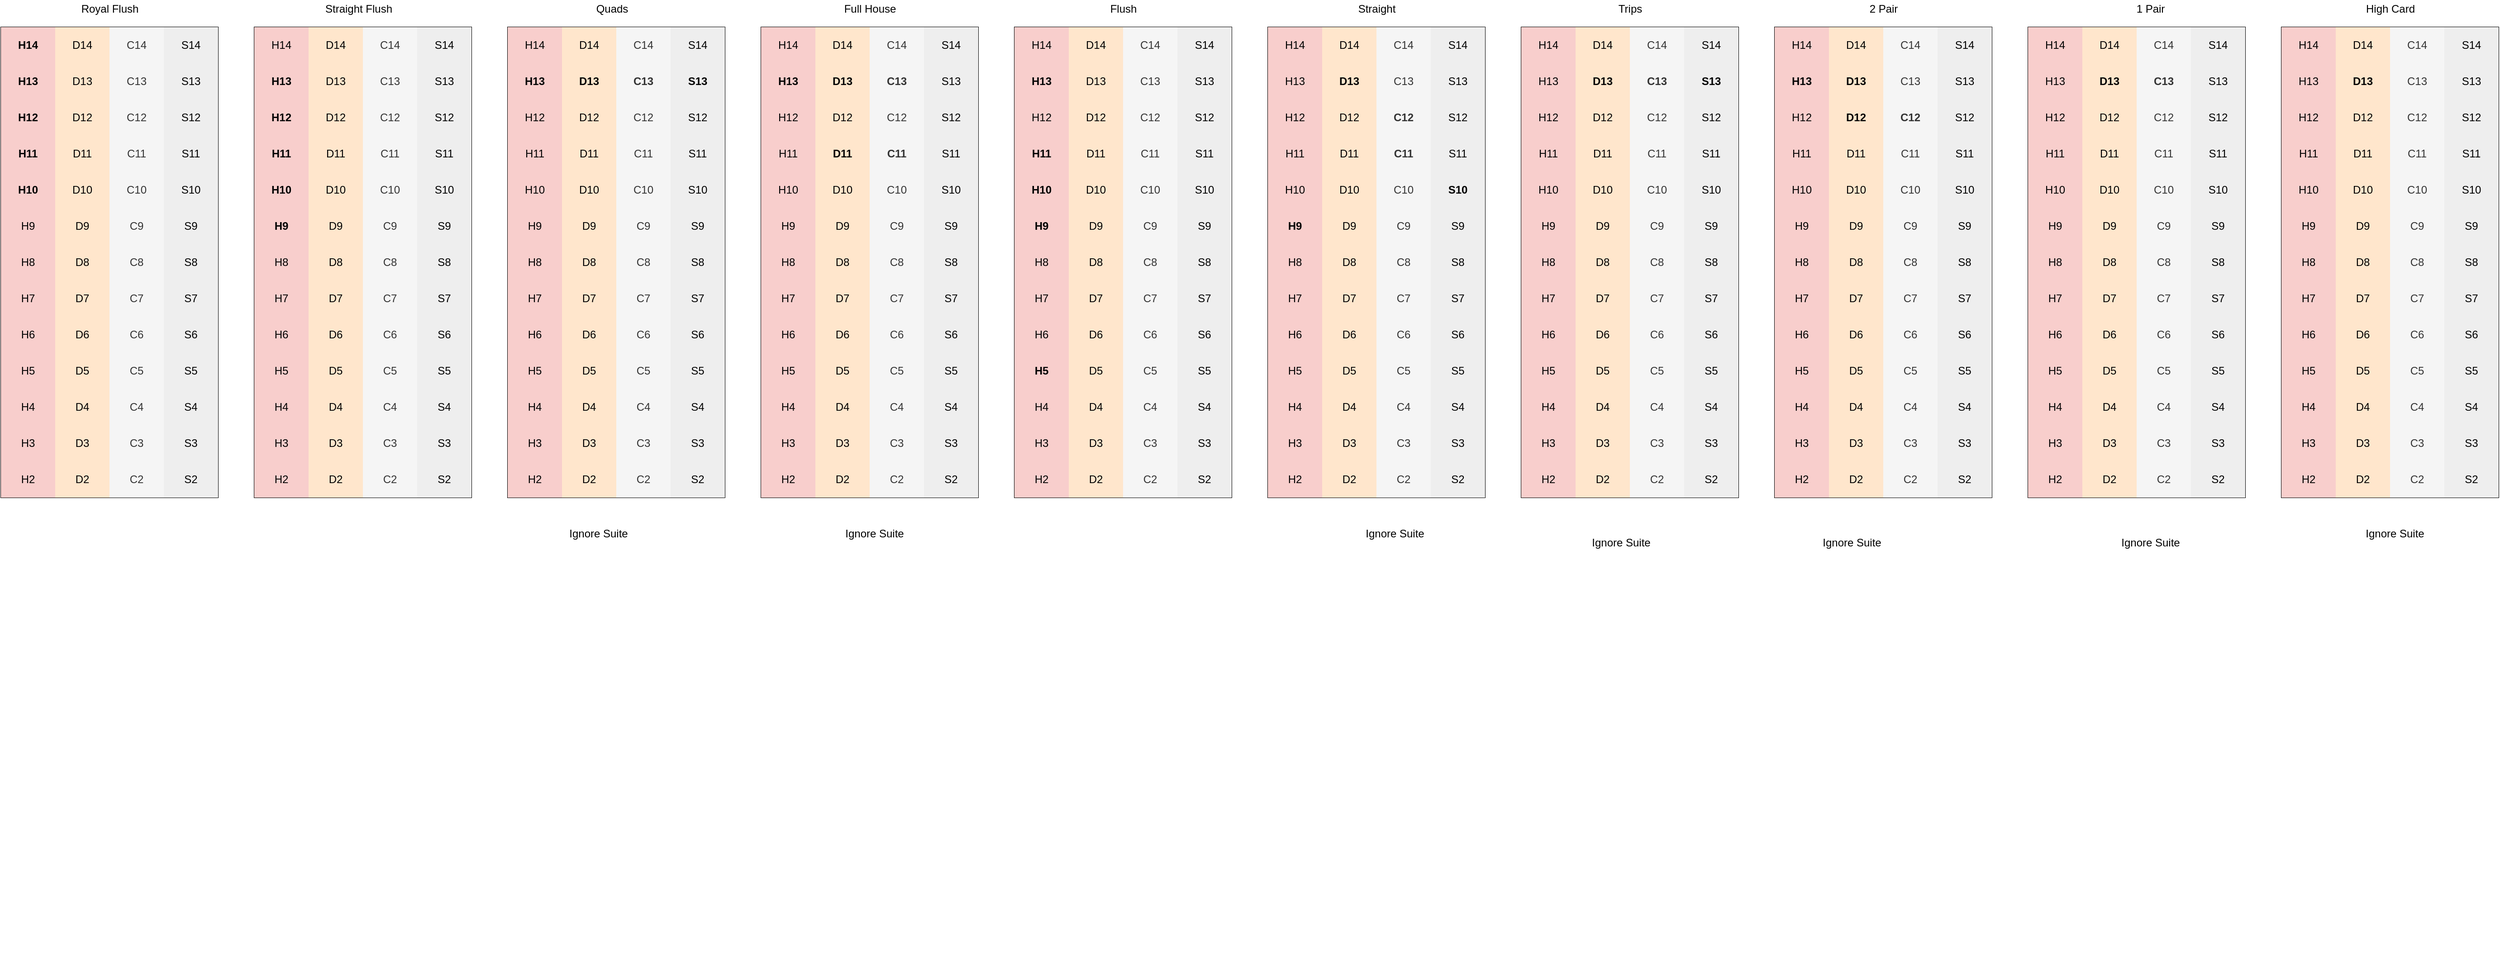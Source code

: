 <mxfile version="14.8.0" type="github">
  <diagram id="pdalqZBWBGEDdN9CaDX-" name="Page-1">
    <mxGraphModel dx="1422" dy="738" grid="1" gridSize="10" guides="1" tooltips="1" connect="1" arrows="1" fold="1" page="1" pageScale="1" pageWidth="850" pageHeight="1100" math="0" shadow="0">
      <root>
        <mxCell id="0" />
        <mxCell id="1" parent="0" />
        <mxCell id="npS9eqW9-3w5CvpU2k4h-2" value="" style="shape=table;startSize=0;container=1;collapsible=0;childLayout=tableLayout;" vertex="1" parent="1">
          <mxGeometry x="40" y="80" width="240" height="520" as="geometry" />
        </mxCell>
        <mxCell id="npS9eqW9-3w5CvpU2k4h-63" style="shape=partialRectangle;collapsible=0;dropTarget=0;pointerEvents=0;fillColor=none;top=0;left=0;bottom=0;right=0;points=[[0,0.5],[1,0.5]];portConstraint=eastwest;" vertex="1" parent="npS9eqW9-3w5CvpU2k4h-2">
          <mxGeometry width="240" height="40" as="geometry" />
        </mxCell>
        <mxCell id="npS9eqW9-3w5CvpU2k4h-64" value="&lt;b&gt;H14&lt;/b&gt;" style="shape=partialRectangle;html=1;whiteSpace=wrap;connectable=0;overflow=hidden;fillColor=#f8cecc;top=0;left=0;bottom=0;right=0;strokeColor=#b85450;perimeterSpacing=10;" vertex="1" parent="npS9eqW9-3w5CvpU2k4h-63">
          <mxGeometry width="60" height="40" as="geometry" />
        </mxCell>
        <mxCell id="npS9eqW9-3w5CvpU2k4h-65" value="D14" style="shape=partialRectangle;html=1;whiteSpace=wrap;connectable=0;overflow=hidden;fillColor=#ffe6cc;top=0;left=0;bottom=0;right=0;strokeColor=#d79b00;strokeWidth=3;" vertex="1" parent="npS9eqW9-3w5CvpU2k4h-63">
          <mxGeometry x="60" width="60" height="40" as="geometry" />
        </mxCell>
        <mxCell id="npS9eqW9-3w5CvpU2k4h-66" value="C14" style="shape=partialRectangle;html=1;whiteSpace=wrap;connectable=0;overflow=hidden;fillColor=#f5f5f5;top=0;left=0;bottom=0;right=0;strokeColor=#666666;fontColor=#333333;" vertex="1" parent="npS9eqW9-3w5CvpU2k4h-63">
          <mxGeometry x="120" width="60" height="40" as="geometry" />
        </mxCell>
        <mxCell id="npS9eqW9-3w5CvpU2k4h-67" value="S14" style="shape=partialRectangle;html=1;whiteSpace=wrap;connectable=0;overflow=hidden;fillColor=#eeeeee;top=0;left=0;bottom=0;right=0;strokeColor=#36393d;" vertex="1" parent="npS9eqW9-3w5CvpU2k4h-63">
          <mxGeometry x="180" width="60" height="40" as="geometry" />
        </mxCell>
        <mxCell id="npS9eqW9-3w5CvpU2k4h-3" value="" style="shape=partialRectangle;collapsible=0;dropTarget=0;pointerEvents=0;fillColor=none;top=0;left=0;bottom=0;right=0;points=[[0,0.5],[1,0.5]];portConstraint=eastwest;" vertex="1" parent="npS9eqW9-3w5CvpU2k4h-2">
          <mxGeometry y="40" width="240" height="40" as="geometry" />
        </mxCell>
        <mxCell id="npS9eqW9-3w5CvpU2k4h-4" value="&lt;b&gt;H13&lt;/b&gt;" style="shape=partialRectangle;html=1;whiteSpace=wrap;connectable=0;overflow=hidden;fillColor=#f8cecc;top=0;left=0;bottom=0;right=0;strokeColor=#b85450;" vertex="1" parent="npS9eqW9-3w5CvpU2k4h-3">
          <mxGeometry width="60" height="40" as="geometry" />
        </mxCell>
        <mxCell id="npS9eqW9-3w5CvpU2k4h-5" value="D13" style="shape=partialRectangle;html=1;whiteSpace=wrap;connectable=0;overflow=hidden;fillColor=#ffe6cc;top=0;left=0;bottom=0;right=0;strokeColor=#d79b00;" vertex="1" parent="npS9eqW9-3w5CvpU2k4h-3">
          <mxGeometry x="60" width="60" height="40" as="geometry" />
        </mxCell>
        <mxCell id="npS9eqW9-3w5CvpU2k4h-6" value="C13" style="shape=partialRectangle;html=1;whiteSpace=wrap;connectable=0;overflow=hidden;fillColor=#f5f5f5;top=0;left=0;bottom=0;right=0;strokeColor=#666666;fontColor=#333333;" vertex="1" parent="npS9eqW9-3w5CvpU2k4h-3">
          <mxGeometry x="120" width="60" height="40" as="geometry" />
        </mxCell>
        <mxCell id="npS9eqW9-3w5CvpU2k4h-7" value="S13" style="shape=partialRectangle;html=1;whiteSpace=wrap;connectable=0;overflow=hidden;fillColor=#eeeeee;top=0;left=0;bottom=0;right=0;strokeColor=#36393d;" vertex="1" parent="npS9eqW9-3w5CvpU2k4h-3">
          <mxGeometry x="180" width="60" height="40" as="geometry" />
        </mxCell>
        <mxCell id="npS9eqW9-3w5CvpU2k4h-8" value="" style="shape=partialRectangle;collapsible=0;dropTarget=0;pointerEvents=0;fillColor=none;top=0;left=0;bottom=0;right=0;points=[[0,0.5],[1,0.5]];portConstraint=eastwest;" vertex="1" parent="npS9eqW9-3w5CvpU2k4h-2">
          <mxGeometry y="80" width="240" height="40" as="geometry" />
        </mxCell>
        <mxCell id="npS9eqW9-3w5CvpU2k4h-9" value="&lt;b&gt;H12&lt;/b&gt;" style="shape=partialRectangle;html=1;whiteSpace=wrap;connectable=0;overflow=hidden;fillColor=#f8cecc;top=0;left=0;bottom=0;right=0;strokeColor=#b85450;" vertex="1" parent="npS9eqW9-3w5CvpU2k4h-8">
          <mxGeometry width="60" height="40" as="geometry" />
        </mxCell>
        <mxCell id="npS9eqW9-3w5CvpU2k4h-10" value="D12" style="shape=partialRectangle;html=1;whiteSpace=wrap;connectable=0;overflow=hidden;fillColor=#ffe6cc;top=0;left=0;bottom=0;right=0;strokeColor=#d79b00;" vertex="1" parent="npS9eqW9-3w5CvpU2k4h-8">
          <mxGeometry x="60" width="60" height="40" as="geometry" />
        </mxCell>
        <mxCell id="npS9eqW9-3w5CvpU2k4h-11" value="C12" style="shape=partialRectangle;html=1;whiteSpace=wrap;connectable=0;overflow=hidden;fillColor=#f5f5f5;top=0;left=0;bottom=0;right=0;strokeColor=#666666;fontColor=#333333;" vertex="1" parent="npS9eqW9-3w5CvpU2k4h-8">
          <mxGeometry x="120" width="60" height="40" as="geometry" />
        </mxCell>
        <mxCell id="npS9eqW9-3w5CvpU2k4h-12" value="S12" style="shape=partialRectangle;html=1;whiteSpace=wrap;connectable=0;overflow=hidden;fillColor=#eeeeee;top=0;left=0;bottom=0;right=0;strokeColor=#36393d;" vertex="1" parent="npS9eqW9-3w5CvpU2k4h-8">
          <mxGeometry x="180" width="60" height="40" as="geometry" />
        </mxCell>
        <mxCell id="npS9eqW9-3w5CvpU2k4h-13" value="" style="shape=partialRectangle;collapsible=0;dropTarget=0;pointerEvents=0;fillColor=none;top=0;left=0;bottom=0;right=0;points=[[0,0.5],[1,0.5]];portConstraint=eastwest;" vertex="1" parent="npS9eqW9-3w5CvpU2k4h-2">
          <mxGeometry y="120" width="240" height="40" as="geometry" />
        </mxCell>
        <mxCell id="npS9eqW9-3w5CvpU2k4h-14" value="&lt;b&gt;H11&lt;/b&gt;" style="shape=partialRectangle;html=1;whiteSpace=wrap;connectable=0;overflow=hidden;fillColor=#f8cecc;top=0;left=0;bottom=0;right=0;strokeColor=#b85450;" vertex="1" parent="npS9eqW9-3w5CvpU2k4h-13">
          <mxGeometry width="60" height="40" as="geometry" />
        </mxCell>
        <mxCell id="npS9eqW9-3w5CvpU2k4h-15" value="D11" style="shape=partialRectangle;html=1;whiteSpace=wrap;connectable=0;overflow=hidden;fillColor=#ffe6cc;top=0;left=0;bottom=0;right=0;strokeColor=#d79b00;" vertex="1" parent="npS9eqW9-3w5CvpU2k4h-13">
          <mxGeometry x="60" width="60" height="40" as="geometry" />
        </mxCell>
        <mxCell id="npS9eqW9-3w5CvpU2k4h-16" value="C11" style="shape=partialRectangle;html=1;whiteSpace=wrap;connectable=0;overflow=hidden;fillColor=#f5f5f5;top=0;left=0;bottom=0;right=0;strokeColor=#666666;fontColor=#333333;" vertex="1" parent="npS9eqW9-3w5CvpU2k4h-13">
          <mxGeometry x="120" width="60" height="40" as="geometry" />
        </mxCell>
        <mxCell id="npS9eqW9-3w5CvpU2k4h-17" value="S11" style="shape=partialRectangle;html=1;whiteSpace=wrap;connectable=0;overflow=hidden;fillColor=#eeeeee;top=0;left=0;bottom=0;right=0;strokeColor=#36393d;" vertex="1" parent="npS9eqW9-3w5CvpU2k4h-13">
          <mxGeometry x="180" width="60" height="40" as="geometry" />
        </mxCell>
        <mxCell id="npS9eqW9-3w5CvpU2k4h-18" value="" style="shape=partialRectangle;collapsible=0;dropTarget=0;pointerEvents=0;fillColor=none;top=0;left=0;bottom=0;right=0;points=[[0,0.5],[1,0.5]];portConstraint=eastwest;" vertex="1" parent="npS9eqW9-3w5CvpU2k4h-2">
          <mxGeometry y="160" width="240" height="40" as="geometry" />
        </mxCell>
        <mxCell id="npS9eqW9-3w5CvpU2k4h-19" value="&lt;b&gt;H10&lt;/b&gt;" style="shape=partialRectangle;html=1;whiteSpace=wrap;connectable=0;overflow=hidden;fillColor=#f8cecc;top=0;left=0;bottom=0;right=0;strokeColor=#b85450;" vertex="1" parent="npS9eqW9-3w5CvpU2k4h-18">
          <mxGeometry width="60" height="40" as="geometry" />
        </mxCell>
        <mxCell id="npS9eqW9-3w5CvpU2k4h-20" value="D10" style="shape=partialRectangle;html=1;whiteSpace=wrap;connectable=0;overflow=hidden;fillColor=#ffe6cc;top=0;left=0;bottom=0;right=0;strokeColor=#d79b00;" vertex="1" parent="npS9eqW9-3w5CvpU2k4h-18">
          <mxGeometry x="60" width="60" height="40" as="geometry" />
        </mxCell>
        <mxCell id="npS9eqW9-3w5CvpU2k4h-21" value="C10" style="shape=partialRectangle;html=1;whiteSpace=wrap;connectable=0;overflow=hidden;fillColor=#f5f5f5;top=0;left=0;bottom=0;right=0;strokeColor=#666666;fontColor=#333333;" vertex="1" parent="npS9eqW9-3w5CvpU2k4h-18">
          <mxGeometry x="120" width="60" height="40" as="geometry" />
        </mxCell>
        <mxCell id="npS9eqW9-3w5CvpU2k4h-22" value="S10" style="shape=partialRectangle;html=1;whiteSpace=wrap;connectable=0;overflow=hidden;fillColor=#eeeeee;top=0;left=0;bottom=0;right=0;strokeColor=#36393d;" vertex="1" parent="npS9eqW9-3w5CvpU2k4h-18">
          <mxGeometry x="180" width="60" height="40" as="geometry" />
        </mxCell>
        <mxCell id="npS9eqW9-3w5CvpU2k4h-23" value="" style="shape=partialRectangle;collapsible=0;dropTarget=0;pointerEvents=0;fillColor=none;top=0;left=0;bottom=0;right=0;points=[[0,0.5],[1,0.5]];portConstraint=eastwest;" vertex="1" parent="npS9eqW9-3w5CvpU2k4h-2">
          <mxGeometry y="200" width="240" height="40" as="geometry" />
        </mxCell>
        <mxCell id="npS9eqW9-3w5CvpU2k4h-24" value="H9" style="shape=partialRectangle;html=1;whiteSpace=wrap;connectable=0;overflow=hidden;fillColor=#f8cecc;top=0;left=0;bottom=0;right=0;strokeColor=#b85450;" vertex="1" parent="npS9eqW9-3w5CvpU2k4h-23">
          <mxGeometry width="60" height="40" as="geometry" />
        </mxCell>
        <mxCell id="npS9eqW9-3w5CvpU2k4h-25" value="D9" style="shape=partialRectangle;html=1;whiteSpace=wrap;connectable=0;overflow=hidden;fillColor=#ffe6cc;top=0;left=0;bottom=0;right=0;strokeColor=#d79b00;" vertex="1" parent="npS9eqW9-3w5CvpU2k4h-23">
          <mxGeometry x="60" width="60" height="40" as="geometry" />
        </mxCell>
        <mxCell id="npS9eqW9-3w5CvpU2k4h-26" value="C9" style="shape=partialRectangle;html=1;whiteSpace=wrap;connectable=0;overflow=hidden;fillColor=#f5f5f5;top=0;left=0;bottom=0;right=0;strokeColor=#666666;fontColor=#333333;" vertex="1" parent="npS9eqW9-3w5CvpU2k4h-23">
          <mxGeometry x="120" width="60" height="40" as="geometry" />
        </mxCell>
        <mxCell id="npS9eqW9-3w5CvpU2k4h-27" value="S9" style="shape=partialRectangle;html=1;whiteSpace=wrap;connectable=0;overflow=hidden;fillColor=#eeeeee;top=0;left=0;bottom=0;right=0;strokeColor=#36393d;" vertex="1" parent="npS9eqW9-3w5CvpU2k4h-23">
          <mxGeometry x="180" width="60" height="40" as="geometry" />
        </mxCell>
        <mxCell id="npS9eqW9-3w5CvpU2k4h-28" value="" style="shape=partialRectangle;collapsible=0;dropTarget=0;pointerEvents=0;fillColor=none;top=0;left=0;bottom=0;right=0;points=[[0,0.5],[1,0.5]];portConstraint=eastwest;" vertex="1" parent="npS9eqW9-3w5CvpU2k4h-2">
          <mxGeometry y="240" width="240" height="40" as="geometry" />
        </mxCell>
        <mxCell id="npS9eqW9-3w5CvpU2k4h-29" value="H8" style="shape=partialRectangle;html=1;whiteSpace=wrap;connectable=0;overflow=hidden;fillColor=#f8cecc;top=0;left=0;bottom=0;right=0;strokeColor=#b85450;" vertex="1" parent="npS9eqW9-3w5CvpU2k4h-28">
          <mxGeometry width="60" height="40" as="geometry" />
        </mxCell>
        <mxCell id="npS9eqW9-3w5CvpU2k4h-30" value="D8" style="shape=partialRectangle;html=1;whiteSpace=wrap;connectable=0;overflow=hidden;fillColor=#ffe6cc;top=0;left=0;bottom=0;right=0;strokeColor=#d79b00;" vertex="1" parent="npS9eqW9-3w5CvpU2k4h-28">
          <mxGeometry x="60" width="60" height="40" as="geometry" />
        </mxCell>
        <mxCell id="npS9eqW9-3w5CvpU2k4h-31" value="C8" style="shape=partialRectangle;html=1;whiteSpace=wrap;connectable=0;overflow=hidden;fillColor=#f5f5f5;top=0;left=0;bottom=0;right=0;strokeColor=#666666;fontColor=#333333;" vertex="1" parent="npS9eqW9-3w5CvpU2k4h-28">
          <mxGeometry x="120" width="60" height="40" as="geometry" />
        </mxCell>
        <mxCell id="npS9eqW9-3w5CvpU2k4h-32" value="S8" style="shape=partialRectangle;html=1;whiteSpace=wrap;connectable=0;overflow=hidden;fillColor=#eeeeee;top=0;left=0;bottom=0;right=0;strokeColor=#36393d;" vertex="1" parent="npS9eqW9-3w5CvpU2k4h-28">
          <mxGeometry x="180" width="60" height="40" as="geometry" />
        </mxCell>
        <mxCell id="npS9eqW9-3w5CvpU2k4h-33" value="" style="shape=partialRectangle;collapsible=0;dropTarget=0;pointerEvents=0;fillColor=none;top=0;left=0;bottom=0;right=0;points=[[0,0.5],[1,0.5]];portConstraint=eastwest;" vertex="1" parent="npS9eqW9-3w5CvpU2k4h-2">
          <mxGeometry y="280" width="240" height="40" as="geometry" />
        </mxCell>
        <mxCell id="npS9eqW9-3w5CvpU2k4h-34" value="H7" style="shape=partialRectangle;html=1;whiteSpace=wrap;connectable=0;overflow=hidden;fillColor=#f8cecc;top=0;left=0;bottom=0;right=0;strokeColor=#b85450;" vertex="1" parent="npS9eqW9-3w5CvpU2k4h-33">
          <mxGeometry width="60" height="40" as="geometry" />
        </mxCell>
        <mxCell id="npS9eqW9-3w5CvpU2k4h-35" value="D7" style="shape=partialRectangle;html=1;whiteSpace=wrap;connectable=0;overflow=hidden;fillColor=#ffe6cc;top=0;left=0;bottom=0;right=0;strokeColor=#d79b00;" vertex="1" parent="npS9eqW9-3w5CvpU2k4h-33">
          <mxGeometry x="60" width="60" height="40" as="geometry" />
        </mxCell>
        <mxCell id="npS9eqW9-3w5CvpU2k4h-36" value="C7" style="shape=partialRectangle;html=1;whiteSpace=wrap;connectable=0;overflow=hidden;fillColor=#f5f5f5;top=0;left=0;bottom=0;right=0;strokeColor=#666666;fontColor=#333333;" vertex="1" parent="npS9eqW9-3w5CvpU2k4h-33">
          <mxGeometry x="120" width="60" height="40" as="geometry" />
        </mxCell>
        <mxCell id="npS9eqW9-3w5CvpU2k4h-37" value="S7" style="shape=partialRectangle;html=1;whiteSpace=wrap;connectable=0;overflow=hidden;fillColor=#eeeeee;top=0;left=0;bottom=0;right=0;strokeColor=#36393d;" vertex="1" parent="npS9eqW9-3w5CvpU2k4h-33">
          <mxGeometry x="180" width="60" height="40" as="geometry" />
        </mxCell>
        <mxCell id="npS9eqW9-3w5CvpU2k4h-38" value="" style="shape=partialRectangle;collapsible=0;dropTarget=0;pointerEvents=0;fillColor=none;top=0;left=0;bottom=0;right=0;points=[[0,0.5],[1,0.5]];portConstraint=eastwest;" vertex="1" parent="npS9eqW9-3w5CvpU2k4h-2">
          <mxGeometry y="320" width="240" height="40" as="geometry" />
        </mxCell>
        <mxCell id="npS9eqW9-3w5CvpU2k4h-39" value="H6" style="shape=partialRectangle;html=1;whiteSpace=wrap;connectable=0;overflow=hidden;fillColor=#f8cecc;top=0;left=0;bottom=0;right=0;strokeColor=#b85450;" vertex="1" parent="npS9eqW9-3w5CvpU2k4h-38">
          <mxGeometry width="60" height="40" as="geometry" />
        </mxCell>
        <mxCell id="npS9eqW9-3w5CvpU2k4h-40" value="D6" style="shape=partialRectangle;html=1;whiteSpace=wrap;connectable=0;overflow=hidden;fillColor=#ffe6cc;top=0;left=0;bottom=0;right=0;strokeColor=#d79b00;" vertex="1" parent="npS9eqW9-3w5CvpU2k4h-38">
          <mxGeometry x="60" width="60" height="40" as="geometry" />
        </mxCell>
        <mxCell id="npS9eqW9-3w5CvpU2k4h-41" value="C6" style="shape=partialRectangle;html=1;whiteSpace=wrap;connectable=0;overflow=hidden;fillColor=#f5f5f5;top=0;left=0;bottom=0;right=0;strokeColor=#666666;fontColor=#333333;" vertex="1" parent="npS9eqW9-3w5CvpU2k4h-38">
          <mxGeometry x="120" width="60" height="40" as="geometry" />
        </mxCell>
        <mxCell id="npS9eqW9-3w5CvpU2k4h-42" value="S6" style="shape=partialRectangle;html=1;whiteSpace=wrap;connectable=0;overflow=hidden;fillColor=#eeeeee;top=0;left=0;bottom=0;right=0;strokeColor=#36393d;" vertex="1" parent="npS9eqW9-3w5CvpU2k4h-38">
          <mxGeometry x="180" width="60" height="40" as="geometry" />
        </mxCell>
        <mxCell id="npS9eqW9-3w5CvpU2k4h-43" value="" style="shape=partialRectangle;collapsible=0;dropTarget=0;pointerEvents=0;fillColor=none;top=0;left=0;bottom=0;right=0;points=[[0,0.5],[1,0.5]];portConstraint=eastwest;" vertex="1" parent="npS9eqW9-3w5CvpU2k4h-2">
          <mxGeometry y="360" width="240" height="40" as="geometry" />
        </mxCell>
        <mxCell id="npS9eqW9-3w5CvpU2k4h-44" value="H5" style="shape=partialRectangle;html=1;whiteSpace=wrap;connectable=0;overflow=hidden;fillColor=#f8cecc;top=0;left=0;bottom=0;right=0;strokeColor=#b85450;" vertex="1" parent="npS9eqW9-3w5CvpU2k4h-43">
          <mxGeometry width="60" height="40" as="geometry" />
        </mxCell>
        <mxCell id="npS9eqW9-3w5CvpU2k4h-45" value="D5" style="shape=partialRectangle;html=1;whiteSpace=wrap;connectable=0;overflow=hidden;fillColor=#ffe6cc;top=0;left=0;bottom=0;right=0;strokeColor=#d79b00;" vertex="1" parent="npS9eqW9-3w5CvpU2k4h-43">
          <mxGeometry x="60" width="60" height="40" as="geometry" />
        </mxCell>
        <mxCell id="npS9eqW9-3w5CvpU2k4h-46" value="C5" style="shape=partialRectangle;html=1;whiteSpace=wrap;connectable=0;overflow=hidden;fillColor=#f5f5f5;top=0;left=0;bottom=0;right=0;strokeColor=#666666;fontColor=#333333;" vertex="1" parent="npS9eqW9-3w5CvpU2k4h-43">
          <mxGeometry x="120" width="60" height="40" as="geometry" />
        </mxCell>
        <mxCell id="npS9eqW9-3w5CvpU2k4h-47" value="S5" style="shape=partialRectangle;html=1;whiteSpace=wrap;connectable=0;overflow=hidden;fillColor=#eeeeee;top=0;left=0;bottom=0;right=0;strokeColor=#36393d;" vertex="1" parent="npS9eqW9-3w5CvpU2k4h-43">
          <mxGeometry x="180" width="60" height="40" as="geometry" />
        </mxCell>
        <mxCell id="npS9eqW9-3w5CvpU2k4h-48" value="" style="shape=partialRectangle;collapsible=0;dropTarget=0;pointerEvents=0;fillColor=none;top=0;left=0;bottom=0;right=0;points=[[0,0.5],[1,0.5]];portConstraint=eastwest;" vertex="1" parent="npS9eqW9-3w5CvpU2k4h-2">
          <mxGeometry y="400" width="240" height="40" as="geometry" />
        </mxCell>
        <mxCell id="npS9eqW9-3w5CvpU2k4h-49" value="H4" style="shape=partialRectangle;html=1;whiteSpace=wrap;connectable=0;overflow=hidden;fillColor=#f8cecc;top=0;left=0;bottom=0;right=0;strokeColor=#b85450;" vertex="1" parent="npS9eqW9-3w5CvpU2k4h-48">
          <mxGeometry width="60" height="40" as="geometry" />
        </mxCell>
        <mxCell id="npS9eqW9-3w5CvpU2k4h-50" value="D4" style="shape=partialRectangle;html=1;whiteSpace=wrap;connectable=0;overflow=hidden;fillColor=#ffe6cc;top=0;left=0;bottom=0;right=0;strokeColor=#d79b00;" vertex="1" parent="npS9eqW9-3w5CvpU2k4h-48">
          <mxGeometry x="60" width="60" height="40" as="geometry" />
        </mxCell>
        <mxCell id="npS9eqW9-3w5CvpU2k4h-51" value="C4" style="shape=partialRectangle;html=1;whiteSpace=wrap;connectable=0;overflow=hidden;fillColor=#f5f5f5;top=0;left=0;bottom=0;right=0;strokeColor=#666666;fontColor=#333333;" vertex="1" parent="npS9eqW9-3w5CvpU2k4h-48">
          <mxGeometry x="120" width="60" height="40" as="geometry" />
        </mxCell>
        <mxCell id="npS9eqW9-3w5CvpU2k4h-52" value="S4" style="shape=partialRectangle;html=1;whiteSpace=wrap;connectable=0;overflow=hidden;fillColor=#eeeeee;top=0;left=0;bottom=0;right=0;strokeColor=#36393d;" vertex="1" parent="npS9eqW9-3w5CvpU2k4h-48">
          <mxGeometry x="180" width="60" height="40" as="geometry" />
        </mxCell>
        <mxCell id="npS9eqW9-3w5CvpU2k4h-53" value="" style="shape=partialRectangle;collapsible=0;dropTarget=0;pointerEvents=0;fillColor=none;top=0;left=0;bottom=0;right=0;points=[[0,0.5],[1,0.5]];portConstraint=eastwest;" vertex="1" parent="npS9eqW9-3w5CvpU2k4h-2">
          <mxGeometry y="440" width="240" height="40" as="geometry" />
        </mxCell>
        <mxCell id="npS9eqW9-3w5CvpU2k4h-54" value="H3" style="shape=partialRectangle;html=1;whiteSpace=wrap;connectable=0;overflow=hidden;fillColor=#f8cecc;top=0;left=0;bottom=0;right=0;strokeColor=#b85450;" vertex="1" parent="npS9eqW9-3w5CvpU2k4h-53">
          <mxGeometry width="60" height="40" as="geometry" />
        </mxCell>
        <mxCell id="npS9eqW9-3w5CvpU2k4h-55" value="D3" style="shape=partialRectangle;html=1;whiteSpace=wrap;connectable=0;overflow=hidden;fillColor=#ffe6cc;top=0;left=0;bottom=0;right=0;strokeColor=#d79b00;" vertex="1" parent="npS9eqW9-3w5CvpU2k4h-53">
          <mxGeometry x="60" width="60" height="40" as="geometry" />
        </mxCell>
        <mxCell id="npS9eqW9-3w5CvpU2k4h-56" value="C3" style="shape=partialRectangle;html=1;whiteSpace=wrap;connectable=0;overflow=hidden;fillColor=#f5f5f5;top=0;left=0;bottom=0;right=0;strokeColor=#666666;fontColor=#333333;" vertex="1" parent="npS9eqW9-3w5CvpU2k4h-53">
          <mxGeometry x="120" width="60" height="40" as="geometry" />
        </mxCell>
        <mxCell id="npS9eqW9-3w5CvpU2k4h-57" value="S3" style="shape=partialRectangle;html=1;whiteSpace=wrap;connectable=0;overflow=hidden;fillColor=#eeeeee;top=0;left=0;bottom=0;right=0;strokeColor=#36393d;" vertex="1" parent="npS9eqW9-3w5CvpU2k4h-53">
          <mxGeometry x="180" width="60" height="40" as="geometry" />
        </mxCell>
        <mxCell id="npS9eqW9-3w5CvpU2k4h-58" value="" style="shape=partialRectangle;collapsible=0;dropTarget=0;pointerEvents=0;fillColor=none;top=0;left=0;bottom=0;right=0;points=[[0,0.5],[1,0.5]];portConstraint=eastwest;" vertex="1" parent="npS9eqW9-3w5CvpU2k4h-2">
          <mxGeometry y="480" width="240" height="40" as="geometry" />
        </mxCell>
        <mxCell id="npS9eqW9-3w5CvpU2k4h-59" value="H2" style="shape=partialRectangle;html=1;whiteSpace=wrap;connectable=0;overflow=hidden;fillColor=#f8cecc;top=0;left=0;bottom=0;right=0;strokeColor=#b85450;" vertex="1" parent="npS9eqW9-3w5CvpU2k4h-58">
          <mxGeometry width="60" height="40" as="geometry" />
        </mxCell>
        <mxCell id="npS9eqW9-3w5CvpU2k4h-60" value="D2" style="shape=partialRectangle;html=1;whiteSpace=wrap;connectable=0;overflow=hidden;fillColor=#ffe6cc;top=0;left=0;bottom=0;right=0;strokeColor=#d79b00;" vertex="1" parent="npS9eqW9-3w5CvpU2k4h-58">
          <mxGeometry x="60" width="60" height="40" as="geometry" />
        </mxCell>
        <mxCell id="npS9eqW9-3w5CvpU2k4h-61" value="C2" style="shape=partialRectangle;html=1;whiteSpace=wrap;connectable=0;overflow=hidden;fillColor=#f5f5f5;top=0;left=0;bottom=0;right=0;strokeColor=#666666;fontColor=#333333;" vertex="1" parent="npS9eqW9-3w5CvpU2k4h-58">
          <mxGeometry x="120" width="60" height="40" as="geometry" />
        </mxCell>
        <mxCell id="npS9eqW9-3w5CvpU2k4h-62" value="S2" style="shape=partialRectangle;html=1;whiteSpace=wrap;connectable=0;overflow=hidden;fillColor=#eeeeee;top=0;left=0;bottom=0;right=0;strokeColor=#36393d;" vertex="1" parent="npS9eqW9-3w5CvpU2k4h-58">
          <mxGeometry x="180" width="60" height="40" as="geometry" />
        </mxCell>
        <mxCell id="npS9eqW9-3w5CvpU2k4h-81" value="Royal Flush" style="text;html=1;align=center;verticalAlign=middle;resizable=0;points=[];autosize=1;strokeColor=none;" vertex="1" parent="1">
          <mxGeometry x="120" y="50" width="80" height="20" as="geometry" />
        </mxCell>
        <mxCell id="npS9eqW9-3w5CvpU2k4h-92" value="" style="shape=table;startSize=0;container=1;collapsible=0;childLayout=tableLayout;" vertex="1" parent="1">
          <mxGeometry x="320" y="80" width="240" height="520" as="geometry" />
        </mxCell>
        <mxCell id="npS9eqW9-3w5CvpU2k4h-93" style="shape=partialRectangle;collapsible=0;dropTarget=0;pointerEvents=0;fillColor=none;top=0;left=0;bottom=0;right=0;points=[[0,0.5],[1,0.5]];portConstraint=eastwest;" vertex="1" parent="npS9eqW9-3w5CvpU2k4h-92">
          <mxGeometry width="240" height="40" as="geometry" />
        </mxCell>
        <mxCell id="npS9eqW9-3w5CvpU2k4h-94" value="H14" style="shape=partialRectangle;html=1;whiteSpace=wrap;connectable=0;overflow=hidden;fillColor=#f8cecc;top=0;left=0;bottom=0;right=0;strokeColor=#b85450;perimeterSpacing=10;" vertex="1" parent="npS9eqW9-3w5CvpU2k4h-93">
          <mxGeometry width="60" height="40" as="geometry" />
        </mxCell>
        <mxCell id="npS9eqW9-3w5CvpU2k4h-95" value="D14" style="shape=partialRectangle;html=1;whiteSpace=wrap;connectable=0;overflow=hidden;fillColor=#ffe6cc;top=0;left=0;bottom=0;right=0;strokeColor=#d79b00;strokeWidth=3;" vertex="1" parent="npS9eqW9-3w5CvpU2k4h-93">
          <mxGeometry x="60" width="60" height="40" as="geometry" />
        </mxCell>
        <mxCell id="npS9eqW9-3w5CvpU2k4h-96" value="C14" style="shape=partialRectangle;html=1;whiteSpace=wrap;connectable=0;overflow=hidden;fillColor=#f5f5f5;top=0;left=0;bottom=0;right=0;strokeColor=#666666;fontColor=#333333;" vertex="1" parent="npS9eqW9-3w5CvpU2k4h-93">
          <mxGeometry x="120" width="60" height="40" as="geometry" />
        </mxCell>
        <mxCell id="npS9eqW9-3w5CvpU2k4h-97" value="S14" style="shape=partialRectangle;html=1;whiteSpace=wrap;connectable=0;overflow=hidden;fillColor=#eeeeee;top=0;left=0;bottom=0;right=0;strokeColor=#36393d;" vertex="1" parent="npS9eqW9-3w5CvpU2k4h-93">
          <mxGeometry x="180" width="60" height="40" as="geometry" />
        </mxCell>
        <mxCell id="npS9eqW9-3w5CvpU2k4h-98" value="" style="shape=partialRectangle;collapsible=0;dropTarget=0;pointerEvents=0;fillColor=none;top=0;left=0;bottom=0;right=0;points=[[0,0.5],[1,0.5]];portConstraint=eastwest;" vertex="1" parent="npS9eqW9-3w5CvpU2k4h-92">
          <mxGeometry y="40" width="240" height="40" as="geometry" />
        </mxCell>
        <mxCell id="npS9eqW9-3w5CvpU2k4h-99" value="&lt;b&gt;H13&lt;/b&gt;" style="shape=partialRectangle;html=1;whiteSpace=wrap;connectable=0;overflow=hidden;fillColor=#f8cecc;top=0;left=0;bottom=0;right=0;strokeColor=#b85450;" vertex="1" parent="npS9eqW9-3w5CvpU2k4h-98">
          <mxGeometry width="60" height="40" as="geometry" />
        </mxCell>
        <mxCell id="npS9eqW9-3w5CvpU2k4h-100" value="D13" style="shape=partialRectangle;html=1;whiteSpace=wrap;connectable=0;overflow=hidden;fillColor=#ffe6cc;top=0;left=0;bottom=0;right=0;strokeColor=#d79b00;" vertex="1" parent="npS9eqW9-3w5CvpU2k4h-98">
          <mxGeometry x="60" width="60" height="40" as="geometry" />
        </mxCell>
        <mxCell id="npS9eqW9-3w5CvpU2k4h-101" value="C13" style="shape=partialRectangle;html=1;whiteSpace=wrap;connectable=0;overflow=hidden;fillColor=#f5f5f5;top=0;left=0;bottom=0;right=0;strokeColor=#666666;fontColor=#333333;" vertex="1" parent="npS9eqW9-3w5CvpU2k4h-98">
          <mxGeometry x="120" width="60" height="40" as="geometry" />
        </mxCell>
        <mxCell id="npS9eqW9-3w5CvpU2k4h-102" value="S13" style="shape=partialRectangle;html=1;whiteSpace=wrap;connectable=0;overflow=hidden;fillColor=#eeeeee;top=0;left=0;bottom=0;right=0;strokeColor=#36393d;" vertex="1" parent="npS9eqW9-3w5CvpU2k4h-98">
          <mxGeometry x="180" width="60" height="40" as="geometry" />
        </mxCell>
        <mxCell id="npS9eqW9-3w5CvpU2k4h-103" value="" style="shape=partialRectangle;collapsible=0;dropTarget=0;pointerEvents=0;fillColor=none;top=0;left=0;bottom=0;right=0;points=[[0,0.5],[1,0.5]];portConstraint=eastwest;" vertex="1" parent="npS9eqW9-3w5CvpU2k4h-92">
          <mxGeometry y="80" width="240" height="40" as="geometry" />
        </mxCell>
        <mxCell id="npS9eqW9-3w5CvpU2k4h-104" value="&lt;b&gt;H12&lt;/b&gt;" style="shape=partialRectangle;html=1;whiteSpace=wrap;connectable=0;overflow=hidden;fillColor=#f8cecc;top=0;left=0;bottom=0;right=0;strokeColor=#b85450;" vertex="1" parent="npS9eqW9-3w5CvpU2k4h-103">
          <mxGeometry width="60" height="40" as="geometry" />
        </mxCell>
        <mxCell id="npS9eqW9-3w5CvpU2k4h-105" value="D12" style="shape=partialRectangle;html=1;whiteSpace=wrap;connectable=0;overflow=hidden;fillColor=#ffe6cc;top=0;left=0;bottom=0;right=0;strokeColor=#d79b00;" vertex="1" parent="npS9eqW9-3w5CvpU2k4h-103">
          <mxGeometry x="60" width="60" height="40" as="geometry" />
        </mxCell>
        <mxCell id="npS9eqW9-3w5CvpU2k4h-106" value="C12" style="shape=partialRectangle;html=1;whiteSpace=wrap;connectable=0;overflow=hidden;fillColor=#f5f5f5;top=0;left=0;bottom=0;right=0;strokeColor=#666666;fontColor=#333333;" vertex="1" parent="npS9eqW9-3w5CvpU2k4h-103">
          <mxGeometry x="120" width="60" height="40" as="geometry" />
        </mxCell>
        <mxCell id="npS9eqW9-3w5CvpU2k4h-107" value="S12" style="shape=partialRectangle;html=1;whiteSpace=wrap;connectable=0;overflow=hidden;fillColor=#eeeeee;top=0;left=0;bottom=0;right=0;strokeColor=#36393d;" vertex="1" parent="npS9eqW9-3w5CvpU2k4h-103">
          <mxGeometry x="180" width="60" height="40" as="geometry" />
        </mxCell>
        <mxCell id="npS9eqW9-3w5CvpU2k4h-108" value="" style="shape=partialRectangle;collapsible=0;dropTarget=0;pointerEvents=0;fillColor=none;top=0;left=0;bottom=0;right=0;points=[[0,0.5],[1,0.5]];portConstraint=eastwest;" vertex="1" parent="npS9eqW9-3w5CvpU2k4h-92">
          <mxGeometry y="120" width="240" height="40" as="geometry" />
        </mxCell>
        <mxCell id="npS9eqW9-3w5CvpU2k4h-109" value="&lt;b&gt;H11&lt;/b&gt;" style="shape=partialRectangle;html=1;whiteSpace=wrap;connectable=0;overflow=hidden;fillColor=#f8cecc;top=0;left=0;bottom=0;right=0;strokeColor=#b85450;" vertex="1" parent="npS9eqW9-3w5CvpU2k4h-108">
          <mxGeometry width="60" height="40" as="geometry" />
        </mxCell>
        <mxCell id="npS9eqW9-3w5CvpU2k4h-110" value="D11" style="shape=partialRectangle;html=1;whiteSpace=wrap;connectable=0;overflow=hidden;fillColor=#ffe6cc;top=0;left=0;bottom=0;right=0;strokeColor=#d79b00;" vertex="1" parent="npS9eqW9-3w5CvpU2k4h-108">
          <mxGeometry x="60" width="60" height="40" as="geometry" />
        </mxCell>
        <mxCell id="npS9eqW9-3w5CvpU2k4h-111" value="C11" style="shape=partialRectangle;html=1;whiteSpace=wrap;connectable=0;overflow=hidden;fillColor=#f5f5f5;top=0;left=0;bottom=0;right=0;strokeColor=#666666;fontColor=#333333;" vertex="1" parent="npS9eqW9-3w5CvpU2k4h-108">
          <mxGeometry x="120" width="60" height="40" as="geometry" />
        </mxCell>
        <mxCell id="npS9eqW9-3w5CvpU2k4h-112" value="S11" style="shape=partialRectangle;html=1;whiteSpace=wrap;connectable=0;overflow=hidden;fillColor=#eeeeee;top=0;left=0;bottom=0;right=0;strokeColor=#36393d;" vertex="1" parent="npS9eqW9-3w5CvpU2k4h-108">
          <mxGeometry x="180" width="60" height="40" as="geometry" />
        </mxCell>
        <mxCell id="npS9eqW9-3w5CvpU2k4h-113" value="" style="shape=partialRectangle;collapsible=0;dropTarget=0;pointerEvents=0;fillColor=none;top=0;left=0;bottom=0;right=0;points=[[0,0.5],[1,0.5]];portConstraint=eastwest;" vertex="1" parent="npS9eqW9-3w5CvpU2k4h-92">
          <mxGeometry y="160" width="240" height="40" as="geometry" />
        </mxCell>
        <mxCell id="npS9eqW9-3w5CvpU2k4h-114" value="&lt;b&gt;H10&lt;/b&gt;" style="shape=partialRectangle;html=1;whiteSpace=wrap;connectable=0;overflow=hidden;fillColor=#f8cecc;top=0;left=0;bottom=0;right=0;strokeColor=#b85450;" vertex="1" parent="npS9eqW9-3w5CvpU2k4h-113">
          <mxGeometry width="60" height="40" as="geometry" />
        </mxCell>
        <mxCell id="npS9eqW9-3w5CvpU2k4h-115" value="D10" style="shape=partialRectangle;html=1;whiteSpace=wrap;connectable=0;overflow=hidden;fillColor=#ffe6cc;top=0;left=0;bottom=0;right=0;strokeColor=#d79b00;" vertex="1" parent="npS9eqW9-3w5CvpU2k4h-113">
          <mxGeometry x="60" width="60" height="40" as="geometry" />
        </mxCell>
        <mxCell id="npS9eqW9-3w5CvpU2k4h-116" value="C10" style="shape=partialRectangle;html=1;whiteSpace=wrap;connectable=0;overflow=hidden;fillColor=#f5f5f5;top=0;left=0;bottom=0;right=0;strokeColor=#666666;fontColor=#333333;" vertex="1" parent="npS9eqW9-3w5CvpU2k4h-113">
          <mxGeometry x="120" width="60" height="40" as="geometry" />
        </mxCell>
        <mxCell id="npS9eqW9-3w5CvpU2k4h-117" value="S10" style="shape=partialRectangle;html=1;whiteSpace=wrap;connectable=0;overflow=hidden;fillColor=#eeeeee;top=0;left=0;bottom=0;right=0;strokeColor=#36393d;" vertex="1" parent="npS9eqW9-3w5CvpU2k4h-113">
          <mxGeometry x="180" width="60" height="40" as="geometry" />
        </mxCell>
        <mxCell id="npS9eqW9-3w5CvpU2k4h-118" value="" style="shape=partialRectangle;collapsible=0;dropTarget=0;pointerEvents=0;fillColor=none;top=0;left=0;bottom=0;right=0;points=[[0,0.5],[1,0.5]];portConstraint=eastwest;" vertex="1" parent="npS9eqW9-3w5CvpU2k4h-92">
          <mxGeometry y="200" width="240" height="40" as="geometry" />
        </mxCell>
        <mxCell id="npS9eqW9-3w5CvpU2k4h-119" value="&lt;b&gt;H9&lt;/b&gt;" style="shape=partialRectangle;html=1;whiteSpace=wrap;connectable=0;overflow=hidden;fillColor=#f8cecc;top=0;left=0;bottom=0;right=0;strokeColor=#b85450;" vertex="1" parent="npS9eqW9-3w5CvpU2k4h-118">
          <mxGeometry width="60" height="40" as="geometry" />
        </mxCell>
        <mxCell id="npS9eqW9-3w5CvpU2k4h-120" value="D9" style="shape=partialRectangle;html=1;whiteSpace=wrap;connectable=0;overflow=hidden;fillColor=#ffe6cc;top=0;left=0;bottom=0;right=0;strokeColor=#d79b00;" vertex="1" parent="npS9eqW9-3w5CvpU2k4h-118">
          <mxGeometry x="60" width="60" height="40" as="geometry" />
        </mxCell>
        <mxCell id="npS9eqW9-3w5CvpU2k4h-121" value="C9" style="shape=partialRectangle;html=1;whiteSpace=wrap;connectable=0;overflow=hidden;fillColor=#f5f5f5;top=0;left=0;bottom=0;right=0;strokeColor=#666666;fontColor=#333333;" vertex="1" parent="npS9eqW9-3w5CvpU2k4h-118">
          <mxGeometry x="120" width="60" height="40" as="geometry" />
        </mxCell>
        <mxCell id="npS9eqW9-3w5CvpU2k4h-122" value="S9" style="shape=partialRectangle;html=1;whiteSpace=wrap;connectable=0;overflow=hidden;fillColor=#eeeeee;top=0;left=0;bottom=0;right=0;strokeColor=#36393d;" vertex="1" parent="npS9eqW9-3w5CvpU2k4h-118">
          <mxGeometry x="180" width="60" height="40" as="geometry" />
        </mxCell>
        <mxCell id="npS9eqW9-3w5CvpU2k4h-123" value="" style="shape=partialRectangle;collapsible=0;dropTarget=0;pointerEvents=0;fillColor=none;top=0;left=0;bottom=0;right=0;points=[[0,0.5],[1,0.5]];portConstraint=eastwest;" vertex="1" parent="npS9eqW9-3w5CvpU2k4h-92">
          <mxGeometry y="240" width="240" height="40" as="geometry" />
        </mxCell>
        <mxCell id="npS9eqW9-3w5CvpU2k4h-124" value="H8" style="shape=partialRectangle;html=1;whiteSpace=wrap;connectable=0;overflow=hidden;fillColor=#f8cecc;top=0;left=0;bottom=0;right=0;strokeColor=#b85450;" vertex="1" parent="npS9eqW9-3w5CvpU2k4h-123">
          <mxGeometry width="60" height="40" as="geometry" />
        </mxCell>
        <mxCell id="npS9eqW9-3w5CvpU2k4h-125" value="D8" style="shape=partialRectangle;html=1;whiteSpace=wrap;connectable=0;overflow=hidden;fillColor=#ffe6cc;top=0;left=0;bottom=0;right=0;strokeColor=#d79b00;" vertex="1" parent="npS9eqW9-3w5CvpU2k4h-123">
          <mxGeometry x="60" width="60" height="40" as="geometry" />
        </mxCell>
        <mxCell id="npS9eqW9-3w5CvpU2k4h-126" value="C8" style="shape=partialRectangle;html=1;whiteSpace=wrap;connectable=0;overflow=hidden;fillColor=#f5f5f5;top=0;left=0;bottom=0;right=0;strokeColor=#666666;fontColor=#333333;" vertex="1" parent="npS9eqW9-3w5CvpU2k4h-123">
          <mxGeometry x="120" width="60" height="40" as="geometry" />
        </mxCell>
        <mxCell id="npS9eqW9-3w5CvpU2k4h-127" value="S8" style="shape=partialRectangle;html=1;whiteSpace=wrap;connectable=0;overflow=hidden;fillColor=#eeeeee;top=0;left=0;bottom=0;right=0;strokeColor=#36393d;" vertex="1" parent="npS9eqW9-3w5CvpU2k4h-123">
          <mxGeometry x="180" width="60" height="40" as="geometry" />
        </mxCell>
        <mxCell id="npS9eqW9-3w5CvpU2k4h-128" value="" style="shape=partialRectangle;collapsible=0;dropTarget=0;pointerEvents=0;fillColor=none;top=0;left=0;bottom=0;right=0;points=[[0,0.5],[1,0.5]];portConstraint=eastwest;" vertex="1" parent="npS9eqW9-3w5CvpU2k4h-92">
          <mxGeometry y="280" width="240" height="40" as="geometry" />
        </mxCell>
        <mxCell id="npS9eqW9-3w5CvpU2k4h-129" value="H7" style="shape=partialRectangle;html=1;whiteSpace=wrap;connectable=0;overflow=hidden;fillColor=#f8cecc;top=0;left=0;bottom=0;right=0;strokeColor=#b85450;" vertex="1" parent="npS9eqW9-3w5CvpU2k4h-128">
          <mxGeometry width="60" height="40" as="geometry" />
        </mxCell>
        <mxCell id="npS9eqW9-3w5CvpU2k4h-130" value="D7" style="shape=partialRectangle;html=1;whiteSpace=wrap;connectable=0;overflow=hidden;fillColor=#ffe6cc;top=0;left=0;bottom=0;right=0;strokeColor=#d79b00;" vertex="1" parent="npS9eqW9-3w5CvpU2k4h-128">
          <mxGeometry x="60" width="60" height="40" as="geometry" />
        </mxCell>
        <mxCell id="npS9eqW9-3w5CvpU2k4h-131" value="C7" style="shape=partialRectangle;html=1;whiteSpace=wrap;connectable=0;overflow=hidden;fillColor=#f5f5f5;top=0;left=0;bottom=0;right=0;strokeColor=#666666;fontColor=#333333;" vertex="1" parent="npS9eqW9-3w5CvpU2k4h-128">
          <mxGeometry x="120" width="60" height="40" as="geometry" />
        </mxCell>
        <mxCell id="npS9eqW9-3w5CvpU2k4h-132" value="S7" style="shape=partialRectangle;html=1;whiteSpace=wrap;connectable=0;overflow=hidden;fillColor=#eeeeee;top=0;left=0;bottom=0;right=0;strokeColor=#36393d;" vertex="1" parent="npS9eqW9-3w5CvpU2k4h-128">
          <mxGeometry x="180" width="60" height="40" as="geometry" />
        </mxCell>
        <mxCell id="npS9eqW9-3w5CvpU2k4h-133" value="" style="shape=partialRectangle;collapsible=0;dropTarget=0;pointerEvents=0;fillColor=none;top=0;left=0;bottom=0;right=0;points=[[0,0.5],[1,0.5]];portConstraint=eastwest;" vertex="1" parent="npS9eqW9-3w5CvpU2k4h-92">
          <mxGeometry y="320" width="240" height="40" as="geometry" />
        </mxCell>
        <mxCell id="npS9eqW9-3w5CvpU2k4h-134" value="H6" style="shape=partialRectangle;html=1;whiteSpace=wrap;connectable=0;overflow=hidden;fillColor=#f8cecc;top=0;left=0;bottom=0;right=0;strokeColor=#b85450;" vertex="1" parent="npS9eqW9-3w5CvpU2k4h-133">
          <mxGeometry width="60" height="40" as="geometry" />
        </mxCell>
        <mxCell id="npS9eqW9-3w5CvpU2k4h-135" value="D6" style="shape=partialRectangle;html=1;whiteSpace=wrap;connectable=0;overflow=hidden;fillColor=#ffe6cc;top=0;left=0;bottom=0;right=0;strokeColor=#d79b00;" vertex="1" parent="npS9eqW9-3w5CvpU2k4h-133">
          <mxGeometry x="60" width="60" height="40" as="geometry" />
        </mxCell>
        <mxCell id="npS9eqW9-3w5CvpU2k4h-136" value="C6" style="shape=partialRectangle;html=1;whiteSpace=wrap;connectable=0;overflow=hidden;fillColor=#f5f5f5;top=0;left=0;bottom=0;right=0;strokeColor=#666666;fontColor=#333333;" vertex="1" parent="npS9eqW9-3w5CvpU2k4h-133">
          <mxGeometry x="120" width="60" height="40" as="geometry" />
        </mxCell>
        <mxCell id="npS9eqW9-3w5CvpU2k4h-137" value="S6" style="shape=partialRectangle;html=1;whiteSpace=wrap;connectable=0;overflow=hidden;fillColor=#eeeeee;top=0;left=0;bottom=0;right=0;strokeColor=#36393d;" vertex="1" parent="npS9eqW9-3w5CvpU2k4h-133">
          <mxGeometry x="180" width="60" height="40" as="geometry" />
        </mxCell>
        <mxCell id="npS9eqW9-3w5CvpU2k4h-138" value="" style="shape=partialRectangle;collapsible=0;dropTarget=0;pointerEvents=0;fillColor=none;top=0;left=0;bottom=0;right=0;points=[[0,0.5],[1,0.5]];portConstraint=eastwest;" vertex="1" parent="npS9eqW9-3w5CvpU2k4h-92">
          <mxGeometry y="360" width="240" height="40" as="geometry" />
        </mxCell>
        <mxCell id="npS9eqW9-3w5CvpU2k4h-139" value="H5" style="shape=partialRectangle;html=1;whiteSpace=wrap;connectable=0;overflow=hidden;fillColor=#f8cecc;top=0;left=0;bottom=0;right=0;strokeColor=#b85450;" vertex="1" parent="npS9eqW9-3w5CvpU2k4h-138">
          <mxGeometry width="60" height="40" as="geometry" />
        </mxCell>
        <mxCell id="npS9eqW9-3w5CvpU2k4h-140" value="D5" style="shape=partialRectangle;html=1;whiteSpace=wrap;connectable=0;overflow=hidden;fillColor=#ffe6cc;top=0;left=0;bottom=0;right=0;strokeColor=#d79b00;" vertex="1" parent="npS9eqW9-3w5CvpU2k4h-138">
          <mxGeometry x="60" width="60" height="40" as="geometry" />
        </mxCell>
        <mxCell id="npS9eqW9-3w5CvpU2k4h-141" value="C5" style="shape=partialRectangle;html=1;whiteSpace=wrap;connectable=0;overflow=hidden;fillColor=#f5f5f5;top=0;left=0;bottom=0;right=0;strokeColor=#666666;fontColor=#333333;" vertex="1" parent="npS9eqW9-3w5CvpU2k4h-138">
          <mxGeometry x="120" width="60" height="40" as="geometry" />
        </mxCell>
        <mxCell id="npS9eqW9-3w5CvpU2k4h-142" value="S5" style="shape=partialRectangle;html=1;whiteSpace=wrap;connectable=0;overflow=hidden;fillColor=#eeeeee;top=0;left=0;bottom=0;right=0;strokeColor=#36393d;" vertex="1" parent="npS9eqW9-3w5CvpU2k4h-138">
          <mxGeometry x="180" width="60" height="40" as="geometry" />
        </mxCell>
        <mxCell id="npS9eqW9-3w5CvpU2k4h-143" value="" style="shape=partialRectangle;collapsible=0;dropTarget=0;pointerEvents=0;fillColor=none;top=0;left=0;bottom=0;right=0;points=[[0,0.5],[1,0.5]];portConstraint=eastwest;" vertex="1" parent="npS9eqW9-3w5CvpU2k4h-92">
          <mxGeometry y="400" width="240" height="40" as="geometry" />
        </mxCell>
        <mxCell id="npS9eqW9-3w5CvpU2k4h-144" value="H4" style="shape=partialRectangle;html=1;whiteSpace=wrap;connectable=0;overflow=hidden;fillColor=#f8cecc;top=0;left=0;bottom=0;right=0;strokeColor=#b85450;" vertex="1" parent="npS9eqW9-3w5CvpU2k4h-143">
          <mxGeometry width="60" height="40" as="geometry" />
        </mxCell>
        <mxCell id="npS9eqW9-3w5CvpU2k4h-145" value="D4" style="shape=partialRectangle;html=1;whiteSpace=wrap;connectable=0;overflow=hidden;fillColor=#ffe6cc;top=0;left=0;bottom=0;right=0;strokeColor=#d79b00;" vertex="1" parent="npS9eqW9-3w5CvpU2k4h-143">
          <mxGeometry x="60" width="60" height="40" as="geometry" />
        </mxCell>
        <mxCell id="npS9eqW9-3w5CvpU2k4h-146" value="C4" style="shape=partialRectangle;html=1;whiteSpace=wrap;connectable=0;overflow=hidden;fillColor=#f5f5f5;top=0;left=0;bottom=0;right=0;strokeColor=#666666;fontColor=#333333;" vertex="1" parent="npS9eqW9-3w5CvpU2k4h-143">
          <mxGeometry x="120" width="60" height="40" as="geometry" />
        </mxCell>
        <mxCell id="npS9eqW9-3w5CvpU2k4h-147" value="S4" style="shape=partialRectangle;html=1;whiteSpace=wrap;connectable=0;overflow=hidden;fillColor=#eeeeee;top=0;left=0;bottom=0;right=0;strokeColor=#36393d;" vertex="1" parent="npS9eqW9-3w5CvpU2k4h-143">
          <mxGeometry x="180" width="60" height="40" as="geometry" />
        </mxCell>
        <mxCell id="npS9eqW9-3w5CvpU2k4h-148" value="" style="shape=partialRectangle;collapsible=0;dropTarget=0;pointerEvents=0;fillColor=none;top=0;left=0;bottom=0;right=0;points=[[0,0.5],[1,0.5]];portConstraint=eastwest;" vertex="1" parent="npS9eqW9-3w5CvpU2k4h-92">
          <mxGeometry y="440" width="240" height="40" as="geometry" />
        </mxCell>
        <mxCell id="npS9eqW9-3w5CvpU2k4h-149" value="H3" style="shape=partialRectangle;html=1;whiteSpace=wrap;connectable=0;overflow=hidden;fillColor=#f8cecc;top=0;left=0;bottom=0;right=0;strokeColor=#b85450;" vertex="1" parent="npS9eqW9-3w5CvpU2k4h-148">
          <mxGeometry width="60" height="40" as="geometry" />
        </mxCell>
        <mxCell id="npS9eqW9-3w5CvpU2k4h-150" value="D3" style="shape=partialRectangle;html=1;whiteSpace=wrap;connectable=0;overflow=hidden;fillColor=#ffe6cc;top=0;left=0;bottom=0;right=0;strokeColor=#d79b00;" vertex="1" parent="npS9eqW9-3w5CvpU2k4h-148">
          <mxGeometry x="60" width="60" height="40" as="geometry" />
        </mxCell>
        <mxCell id="npS9eqW9-3w5CvpU2k4h-151" value="C3" style="shape=partialRectangle;html=1;whiteSpace=wrap;connectable=0;overflow=hidden;fillColor=#f5f5f5;top=0;left=0;bottom=0;right=0;strokeColor=#666666;fontColor=#333333;" vertex="1" parent="npS9eqW9-3w5CvpU2k4h-148">
          <mxGeometry x="120" width="60" height="40" as="geometry" />
        </mxCell>
        <mxCell id="npS9eqW9-3w5CvpU2k4h-152" value="S3" style="shape=partialRectangle;html=1;whiteSpace=wrap;connectable=0;overflow=hidden;fillColor=#eeeeee;top=0;left=0;bottom=0;right=0;strokeColor=#36393d;" vertex="1" parent="npS9eqW9-3w5CvpU2k4h-148">
          <mxGeometry x="180" width="60" height="40" as="geometry" />
        </mxCell>
        <mxCell id="npS9eqW9-3w5CvpU2k4h-153" value="" style="shape=partialRectangle;collapsible=0;dropTarget=0;pointerEvents=0;fillColor=none;top=0;left=0;bottom=0;right=0;points=[[0,0.5],[1,0.5]];portConstraint=eastwest;" vertex="1" parent="npS9eqW9-3w5CvpU2k4h-92">
          <mxGeometry y="480" width="240" height="40" as="geometry" />
        </mxCell>
        <mxCell id="npS9eqW9-3w5CvpU2k4h-154" value="H2" style="shape=partialRectangle;html=1;whiteSpace=wrap;connectable=0;overflow=hidden;fillColor=#f8cecc;top=0;left=0;bottom=0;right=0;strokeColor=#b85450;" vertex="1" parent="npS9eqW9-3w5CvpU2k4h-153">
          <mxGeometry width="60" height="40" as="geometry" />
        </mxCell>
        <mxCell id="npS9eqW9-3w5CvpU2k4h-155" value="D2" style="shape=partialRectangle;html=1;whiteSpace=wrap;connectable=0;overflow=hidden;fillColor=#ffe6cc;top=0;left=0;bottom=0;right=0;strokeColor=#d79b00;" vertex="1" parent="npS9eqW9-3w5CvpU2k4h-153">
          <mxGeometry x="60" width="60" height="40" as="geometry" />
        </mxCell>
        <mxCell id="npS9eqW9-3w5CvpU2k4h-156" value="C2" style="shape=partialRectangle;html=1;whiteSpace=wrap;connectable=0;overflow=hidden;fillColor=#f5f5f5;top=0;left=0;bottom=0;right=0;strokeColor=#666666;fontColor=#333333;" vertex="1" parent="npS9eqW9-3w5CvpU2k4h-153">
          <mxGeometry x="120" width="60" height="40" as="geometry" />
        </mxCell>
        <mxCell id="npS9eqW9-3w5CvpU2k4h-157" value="S2" style="shape=partialRectangle;html=1;whiteSpace=wrap;connectable=0;overflow=hidden;fillColor=#eeeeee;top=0;left=0;bottom=0;right=0;strokeColor=#36393d;" vertex="1" parent="npS9eqW9-3w5CvpU2k4h-153">
          <mxGeometry x="180" width="60" height="40" as="geometry" />
        </mxCell>
        <mxCell id="npS9eqW9-3w5CvpU2k4h-158" value="Straight Flush" style="text;html=1;align=center;verticalAlign=middle;resizable=0;points=[];autosize=1;strokeColor=none;" vertex="1" parent="1">
          <mxGeometry x="390" y="50" width="90" height="20" as="geometry" />
        </mxCell>
        <mxCell id="npS9eqW9-3w5CvpU2k4h-159" value="" style="shape=table;startSize=0;container=1;collapsible=0;childLayout=tableLayout;" vertex="1" parent="1">
          <mxGeometry x="1160" y="80" width="240" height="520" as="geometry" />
        </mxCell>
        <mxCell id="npS9eqW9-3w5CvpU2k4h-160" style="shape=partialRectangle;collapsible=0;dropTarget=0;pointerEvents=0;fillColor=none;top=0;left=0;bottom=0;right=0;points=[[0,0.5],[1,0.5]];portConstraint=eastwest;" vertex="1" parent="npS9eqW9-3w5CvpU2k4h-159">
          <mxGeometry width="240" height="40" as="geometry" />
        </mxCell>
        <mxCell id="npS9eqW9-3w5CvpU2k4h-161" value="H14" style="shape=partialRectangle;html=1;whiteSpace=wrap;connectable=0;overflow=hidden;fillColor=#f8cecc;top=0;left=0;bottom=0;right=0;strokeColor=#b85450;perimeterSpacing=10;" vertex="1" parent="npS9eqW9-3w5CvpU2k4h-160">
          <mxGeometry width="60" height="40" as="geometry" />
        </mxCell>
        <mxCell id="npS9eqW9-3w5CvpU2k4h-162" value="D14" style="shape=partialRectangle;html=1;whiteSpace=wrap;connectable=0;overflow=hidden;fillColor=#ffe6cc;top=0;left=0;bottom=0;right=0;strokeColor=#d79b00;strokeWidth=3;" vertex="1" parent="npS9eqW9-3w5CvpU2k4h-160">
          <mxGeometry x="60" width="60" height="40" as="geometry" />
        </mxCell>
        <mxCell id="npS9eqW9-3w5CvpU2k4h-163" value="C14" style="shape=partialRectangle;html=1;whiteSpace=wrap;connectable=0;overflow=hidden;fillColor=#f5f5f5;top=0;left=0;bottom=0;right=0;strokeColor=#666666;fontColor=#333333;" vertex="1" parent="npS9eqW9-3w5CvpU2k4h-160">
          <mxGeometry x="120" width="60" height="40" as="geometry" />
        </mxCell>
        <mxCell id="npS9eqW9-3w5CvpU2k4h-164" value="S14" style="shape=partialRectangle;html=1;whiteSpace=wrap;connectable=0;overflow=hidden;fillColor=#eeeeee;top=0;left=0;bottom=0;right=0;strokeColor=#36393d;" vertex="1" parent="npS9eqW9-3w5CvpU2k4h-160">
          <mxGeometry x="180" width="60" height="40" as="geometry" />
        </mxCell>
        <mxCell id="npS9eqW9-3w5CvpU2k4h-165" value="" style="shape=partialRectangle;collapsible=0;dropTarget=0;pointerEvents=0;fillColor=none;top=0;left=0;bottom=0;right=0;points=[[0,0.5],[1,0.5]];portConstraint=eastwest;" vertex="1" parent="npS9eqW9-3w5CvpU2k4h-159">
          <mxGeometry y="40" width="240" height="40" as="geometry" />
        </mxCell>
        <mxCell id="npS9eqW9-3w5CvpU2k4h-166" value="&lt;b&gt;H13&lt;/b&gt;" style="shape=partialRectangle;html=1;whiteSpace=wrap;connectable=0;overflow=hidden;fillColor=#f8cecc;top=0;left=0;bottom=0;right=0;strokeColor=#b85450;" vertex="1" parent="npS9eqW9-3w5CvpU2k4h-165">
          <mxGeometry width="60" height="40" as="geometry" />
        </mxCell>
        <mxCell id="npS9eqW9-3w5CvpU2k4h-167" value="D13" style="shape=partialRectangle;html=1;whiteSpace=wrap;connectable=0;overflow=hidden;fillColor=#ffe6cc;top=0;left=0;bottom=0;right=0;strokeColor=#d79b00;" vertex="1" parent="npS9eqW9-3w5CvpU2k4h-165">
          <mxGeometry x="60" width="60" height="40" as="geometry" />
        </mxCell>
        <mxCell id="npS9eqW9-3w5CvpU2k4h-168" value="C13" style="shape=partialRectangle;html=1;whiteSpace=wrap;connectable=0;overflow=hidden;fillColor=#f5f5f5;top=0;left=0;bottom=0;right=0;strokeColor=#666666;fontColor=#333333;" vertex="1" parent="npS9eqW9-3w5CvpU2k4h-165">
          <mxGeometry x="120" width="60" height="40" as="geometry" />
        </mxCell>
        <mxCell id="npS9eqW9-3w5CvpU2k4h-169" value="S13" style="shape=partialRectangle;html=1;whiteSpace=wrap;connectable=0;overflow=hidden;fillColor=#eeeeee;top=0;left=0;bottom=0;right=0;strokeColor=#36393d;" vertex="1" parent="npS9eqW9-3w5CvpU2k4h-165">
          <mxGeometry x="180" width="60" height="40" as="geometry" />
        </mxCell>
        <mxCell id="npS9eqW9-3w5CvpU2k4h-170" value="" style="shape=partialRectangle;collapsible=0;dropTarget=0;pointerEvents=0;fillColor=none;top=0;left=0;bottom=0;right=0;points=[[0,0.5],[1,0.5]];portConstraint=eastwest;" vertex="1" parent="npS9eqW9-3w5CvpU2k4h-159">
          <mxGeometry y="80" width="240" height="40" as="geometry" />
        </mxCell>
        <mxCell id="npS9eqW9-3w5CvpU2k4h-171" value="H12" style="shape=partialRectangle;html=1;whiteSpace=wrap;connectable=0;overflow=hidden;fillColor=#f8cecc;top=0;left=0;bottom=0;right=0;strokeColor=#b85450;" vertex="1" parent="npS9eqW9-3w5CvpU2k4h-170">
          <mxGeometry width="60" height="40" as="geometry" />
        </mxCell>
        <mxCell id="npS9eqW9-3w5CvpU2k4h-172" value="D12" style="shape=partialRectangle;html=1;whiteSpace=wrap;connectable=0;overflow=hidden;fillColor=#ffe6cc;top=0;left=0;bottom=0;right=0;strokeColor=#d79b00;" vertex="1" parent="npS9eqW9-3w5CvpU2k4h-170">
          <mxGeometry x="60" width="60" height="40" as="geometry" />
        </mxCell>
        <mxCell id="npS9eqW9-3w5CvpU2k4h-173" value="C12" style="shape=partialRectangle;html=1;whiteSpace=wrap;connectable=0;overflow=hidden;fillColor=#f5f5f5;top=0;left=0;bottom=0;right=0;strokeColor=#666666;fontColor=#333333;" vertex="1" parent="npS9eqW9-3w5CvpU2k4h-170">
          <mxGeometry x="120" width="60" height="40" as="geometry" />
        </mxCell>
        <mxCell id="npS9eqW9-3w5CvpU2k4h-174" value="S12" style="shape=partialRectangle;html=1;whiteSpace=wrap;connectable=0;overflow=hidden;fillColor=#eeeeee;top=0;left=0;bottom=0;right=0;strokeColor=#36393d;" vertex="1" parent="npS9eqW9-3w5CvpU2k4h-170">
          <mxGeometry x="180" width="60" height="40" as="geometry" />
        </mxCell>
        <mxCell id="npS9eqW9-3w5CvpU2k4h-175" value="" style="shape=partialRectangle;collapsible=0;dropTarget=0;pointerEvents=0;fillColor=none;top=0;left=0;bottom=0;right=0;points=[[0,0.5],[1,0.5]];portConstraint=eastwest;" vertex="1" parent="npS9eqW9-3w5CvpU2k4h-159">
          <mxGeometry y="120" width="240" height="40" as="geometry" />
        </mxCell>
        <mxCell id="npS9eqW9-3w5CvpU2k4h-176" value="&lt;b&gt;H11&lt;/b&gt;" style="shape=partialRectangle;html=1;whiteSpace=wrap;connectable=0;overflow=hidden;fillColor=#f8cecc;top=0;left=0;bottom=0;right=0;strokeColor=#b85450;" vertex="1" parent="npS9eqW9-3w5CvpU2k4h-175">
          <mxGeometry width="60" height="40" as="geometry" />
        </mxCell>
        <mxCell id="npS9eqW9-3w5CvpU2k4h-177" value="D11" style="shape=partialRectangle;html=1;whiteSpace=wrap;connectable=0;overflow=hidden;fillColor=#ffe6cc;top=0;left=0;bottom=0;right=0;strokeColor=#d79b00;" vertex="1" parent="npS9eqW9-3w5CvpU2k4h-175">
          <mxGeometry x="60" width="60" height="40" as="geometry" />
        </mxCell>
        <mxCell id="npS9eqW9-3w5CvpU2k4h-178" value="C11" style="shape=partialRectangle;html=1;whiteSpace=wrap;connectable=0;overflow=hidden;fillColor=#f5f5f5;top=0;left=0;bottom=0;right=0;strokeColor=#666666;fontColor=#333333;" vertex="1" parent="npS9eqW9-3w5CvpU2k4h-175">
          <mxGeometry x="120" width="60" height="40" as="geometry" />
        </mxCell>
        <mxCell id="npS9eqW9-3w5CvpU2k4h-179" value="S11" style="shape=partialRectangle;html=1;whiteSpace=wrap;connectable=0;overflow=hidden;fillColor=#eeeeee;top=0;left=0;bottom=0;right=0;strokeColor=#36393d;" vertex="1" parent="npS9eqW9-3w5CvpU2k4h-175">
          <mxGeometry x="180" width="60" height="40" as="geometry" />
        </mxCell>
        <mxCell id="npS9eqW9-3w5CvpU2k4h-180" value="" style="shape=partialRectangle;collapsible=0;dropTarget=0;pointerEvents=0;fillColor=none;top=0;left=0;bottom=0;right=0;points=[[0,0.5],[1,0.5]];portConstraint=eastwest;" vertex="1" parent="npS9eqW9-3w5CvpU2k4h-159">
          <mxGeometry y="160" width="240" height="40" as="geometry" />
        </mxCell>
        <mxCell id="npS9eqW9-3w5CvpU2k4h-181" value="&lt;b&gt;H10&lt;/b&gt;" style="shape=partialRectangle;html=1;whiteSpace=wrap;connectable=0;overflow=hidden;fillColor=#f8cecc;top=0;left=0;bottom=0;right=0;strokeColor=#b85450;" vertex="1" parent="npS9eqW9-3w5CvpU2k4h-180">
          <mxGeometry width="60" height="40" as="geometry" />
        </mxCell>
        <mxCell id="npS9eqW9-3w5CvpU2k4h-182" value="D10" style="shape=partialRectangle;html=1;whiteSpace=wrap;connectable=0;overflow=hidden;fillColor=#ffe6cc;top=0;left=0;bottom=0;right=0;strokeColor=#d79b00;" vertex="1" parent="npS9eqW9-3w5CvpU2k4h-180">
          <mxGeometry x="60" width="60" height="40" as="geometry" />
        </mxCell>
        <mxCell id="npS9eqW9-3w5CvpU2k4h-183" value="C10" style="shape=partialRectangle;html=1;whiteSpace=wrap;connectable=0;overflow=hidden;fillColor=#f5f5f5;top=0;left=0;bottom=0;right=0;strokeColor=#666666;fontColor=#333333;" vertex="1" parent="npS9eqW9-3w5CvpU2k4h-180">
          <mxGeometry x="120" width="60" height="40" as="geometry" />
        </mxCell>
        <mxCell id="npS9eqW9-3w5CvpU2k4h-184" value="S10" style="shape=partialRectangle;html=1;whiteSpace=wrap;connectable=0;overflow=hidden;fillColor=#eeeeee;top=0;left=0;bottom=0;right=0;strokeColor=#36393d;" vertex="1" parent="npS9eqW9-3w5CvpU2k4h-180">
          <mxGeometry x="180" width="60" height="40" as="geometry" />
        </mxCell>
        <mxCell id="npS9eqW9-3w5CvpU2k4h-185" value="" style="shape=partialRectangle;collapsible=0;dropTarget=0;pointerEvents=0;fillColor=none;top=0;left=0;bottom=0;right=0;points=[[0,0.5],[1,0.5]];portConstraint=eastwest;" vertex="1" parent="npS9eqW9-3w5CvpU2k4h-159">
          <mxGeometry y="200" width="240" height="40" as="geometry" />
        </mxCell>
        <mxCell id="npS9eqW9-3w5CvpU2k4h-186" value="&lt;b&gt;H9&lt;/b&gt;" style="shape=partialRectangle;html=1;whiteSpace=wrap;connectable=0;overflow=hidden;fillColor=#f8cecc;top=0;left=0;bottom=0;right=0;strokeColor=#b85450;" vertex="1" parent="npS9eqW9-3w5CvpU2k4h-185">
          <mxGeometry width="60" height="40" as="geometry" />
        </mxCell>
        <mxCell id="npS9eqW9-3w5CvpU2k4h-187" value="D9" style="shape=partialRectangle;html=1;whiteSpace=wrap;connectable=0;overflow=hidden;fillColor=#ffe6cc;top=0;left=0;bottom=0;right=0;strokeColor=#d79b00;" vertex="1" parent="npS9eqW9-3w5CvpU2k4h-185">
          <mxGeometry x="60" width="60" height="40" as="geometry" />
        </mxCell>
        <mxCell id="npS9eqW9-3w5CvpU2k4h-188" value="C9" style="shape=partialRectangle;html=1;whiteSpace=wrap;connectable=0;overflow=hidden;fillColor=#f5f5f5;top=0;left=0;bottom=0;right=0;strokeColor=#666666;fontColor=#333333;" vertex="1" parent="npS9eqW9-3w5CvpU2k4h-185">
          <mxGeometry x="120" width="60" height="40" as="geometry" />
        </mxCell>
        <mxCell id="npS9eqW9-3w5CvpU2k4h-189" value="S9" style="shape=partialRectangle;html=1;whiteSpace=wrap;connectable=0;overflow=hidden;fillColor=#eeeeee;top=0;left=0;bottom=0;right=0;strokeColor=#36393d;" vertex="1" parent="npS9eqW9-3w5CvpU2k4h-185">
          <mxGeometry x="180" width="60" height="40" as="geometry" />
        </mxCell>
        <mxCell id="npS9eqW9-3w5CvpU2k4h-190" value="" style="shape=partialRectangle;collapsible=0;dropTarget=0;pointerEvents=0;fillColor=none;top=0;left=0;bottom=0;right=0;points=[[0,0.5],[1,0.5]];portConstraint=eastwest;" vertex="1" parent="npS9eqW9-3w5CvpU2k4h-159">
          <mxGeometry y="240" width="240" height="40" as="geometry" />
        </mxCell>
        <mxCell id="npS9eqW9-3w5CvpU2k4h-191" value="H8" style="shape=partialRectangle;html=1;whiteSpace=wrap;connectable=0;overflow=hidden;fillColor=#f8cecc;top=0;left=0;bottom=0;right=0;strokeColor=#b85450;" vertex="1" parent="npS9eqW9-3w5CvpU2k4h-190">
          <mxGeometry width="60" height="40" as="geometry" />
        </mxCell>
        <mxCell id="npS9eqW9-3w5CvpU2k4h-192" value="D8" style="shape=partialRectangle;html=1;whiteSpace=wrap;connectable=0;overflow=hidden;fillColor=#ffe6cc;top=0;left=0;bottom=0;right=0;strokeColor=#d79b00;" vertex="1" parent="npS9eqW9-3w5CvpU2k4h-190">
          <mxGeometry x="60" width="60" height="40" as="geometry" />
        </mxCell>
        <mxCell id="npS9eqW9-3w5CvpU2k4h-193" value="C8" style="shape=partialRectangle;html=1;whiteSpace=wrap;connectable=0;overflow=hidden;fillColor=#f5f5f5;top=0;left=0;bottom=0;right=0;strokeColor=#666666;fontColor=#333333;" vertex="1" parent="npS9eqW9-3w5CvpU2k4h-190">
          <mxGeometry x="120" width="60" height="40" as="geometry" />
        </mxCell>
        <mxCell id="npS9eqW9-3w5CvpU2k4h-194" value="S8" style="shape=partialRectangle;html=1;whiteSpace=wrap;connectable=0;overflow=hidden;fillColor=#eeeeee;top=0;left=0;bottom=0;right=0;strokeColor=#36393d;" vertex="1" parent="npS9eqW9-3w5CvpU2k4h-190">
          <mxGeometry x="180" width="60" height="40" as="geometry" />
        </mxCell>
        <mxCell id="npS9eqW9-3w5CvpU2k4h-195" value="" style="shape=partialRectangle;collapsible=0;dropTarget=0;pointerEvents=0;fillColor=none;top=0;left=0;bottom=0;right=0;points=[[0,0.5],[1,0.5]];portConstraint=eastwest;" vertex="1" parent="npS9eqW9-3w5CvpU2k4h-159">
          <mxGeometry y="280" width="240" height="40" as="geometry" />
        </mxCell>
        <mxCell id="npS9eqW9-3w5CvpU2k4h-196" value="H7" style="shape=partialRectangle;html=1;whiteSpace=wrap;connectable=0;overflow=hidden;fillColor=#f8cecc;top=0;left=0;bottom=0;right=0;strokeColor=#b85450;" vertex="1" parent="npS9eqW9-3w5CvpU2k4h-195">
          <mxGeometry width="60" height="40" as="geometry" />
        </mxCell>
        <mxCell id="npS9eqW9-3w5CvpU2k4h-197" value="D7" style="shape=partialRectangle;html=1;whiteSpace=wrap;connectable=0;overflow=hidden;fillColor=#ffe6cc;top=0;left=0;bottom=0;right=0;strokeColor=#d79b00;" vertex="1" parent="npS9eqW9-3w5CvpU2k4h-195">
          <mxGeometry x="60" width="60" height="40" as="geometry" />
        </mxCell>
        <mxCell id="npS9eqW9-3w5CvpU2k4h-198" value="C7" style="shape=partialRectangle;html=1;whiteSpace=wrap;connectable=0;overflow=hidden;fillColor=#f5f5f5;top=0;left=0;bottom=0;right=0;strokeColor=#666666;fontColor=#333333;" vertex="1" parent="npS9eqW9-3w5CvpU2k4h-195">
          <mxGeometry x="120" width="60" height="40" as="geometry" />
        </mxCell>
        <mxCell id="npS9eqW9-3w5CvpU2k4h-199" value="S7" style="shape=partialRectangle;html=1;whiteSpace=wrap;connectable=0;overflow=hidden;fillColor=#eeeeee;top=0;left=0;bottom=0;right=0;strokeColor=#36393d;" vertex="1" parent="npS9eqW9-3w5CvpU2k4h-195">
          <mxGeometry x="180" width="60" height="40" as="geometry" />
        </mxCell>
        <mxCell id="npS9eqW9-3w5CvpU2k4h-200" value="" style="shape=partialRectangle;collapsible=0;dropTarget=0;pointerEvents=0;fillColor=none;top=0;left=0;bottom=0;right=0;points=[[0,0.5],[1,0.5]];portConstraint=eastwest;" vertex="1" parent="npS9eqW9-3w5CvpU2k4h-159">
          <mxGeometry y="320" width="240" height="40" as="geometry" />
        </mxCell>
        <mxCell id="npS9eqW9-3w5CvpU2k4h-201" value="H6" style="shape=partialRectangle;html=1;whiteSpace=wrap;connectable=0;overflow=hidden;fillColor=#f8cecc;top=0;left=0;bottom=0;right=0;strokeColor=#b85450;" vertex="1" parent="npS9eqW9-3w5CvpU2k4h-200">
          <mxGeometry width="60" height="40" as="geometry" />
        </mxCell>
        <mxCell id="npS9eqW9-3w5CvpU2k4h-202" value="D6" style="shape=partialRectangle;html=1;whiteSpace=wrap;connectable=0;overflow=hidden;fillColor=#ffe6cc;top=0;left=0;bottom=0;right=0;strokeColor=#d79b00;" vertex="1" parent="npS9eqW9-3w5CvpU2k4h-200">
          <mxGeometry x="60" width="60" height="40" as="geometry" />
        </mxCell>
        <mxCell id="npS9eqW9-3w5CvpU2k4h-203" value="C6" style="shape=partialRectangle;html=1;whiteSpace=wrap;connectable=0;overflow=hidden;fillColor=#f5f5f5;top=0;left=0;bottom=0;right=0;strokeColor=#666666;fontColor=#333333;" vertex="1" parent="npS9eqW9-3w5CvpU2k4h-200">
          <mxGeometry x="120" width="60" height="40" as="geometry" />
        </mxCell>
        <mxCell id="npS9eqW9-3w5CvpU2k4h-204" value="S6" style="shape=partialRectangle;html=1;whiteSpace=wrap;connectable=0;overflow=hidden;fillColor=#eeeeee;top=0;left=0;bottom=0;right=0;strokeColor=#36393d;" vertex="1" parent="npS9eqW9-3w5CvpU2k4h-200">
          <mxGeometry x="180" width="60" height="40" as="geometry" />
        </mxCell>
        <mxCell id="npS9eqW9-3w5CvpU2k4h-205" value="" style="shape=partialRectangle;collapsible=0;dropTarget=0;pointerEvents=0;fillColor=none;top=0;left=0;bottom=0;right=0;points=[[0,0.5],[1,0.5]];portConstraint=eastwest;" vertex="1" parent="npS9eqW9-3w5CvpU2k4h-159">
          <mxGeometry y="360" width="240" height="40" as="geometry" />
        </mxCell>
        <mxCell id="npS9eqW9-3w5CvpU2k4h-206" value="&lt;b&gt;H5&lt;/b&gt;" style="shape=partialRectangle;html=1;whiteSpace=wrap;connectable=0;overflow=hidden;fillColor=#f8cecc;top=0;left=0;bottom=0;right=0;strokeColor=#b85450;" vertex="1" parent="npS9eqW9-3w5CvpU2k4h-205">
          <mxGeometry width="60" height="40" as="geometry" />
        </mxCell>
        <mxCell id="npS9eqW9-3w5CvpU2k4h-207" value="D5" style="shape=partialRectangle;html=1;whiteSpace=wrap;connectable=0;overflow=hidden;fillColor=#ffe6cc;top=0;left=0;bottom=0;right=0;strokeColor=#d79b00;" vertex="1" parent="npS9eqW9-3w5CvpU2k4h-205">
          <mxGeometry x="60" width="60" height="40" as="geometry" />
        </mxCell>
        <mxCell id="npS9eqW9-3w5CvpU2k4h-208" value="C5" style="shape=partialRectangle;html=1;whiteSpace=wrap;connectable=0;overflow=hidden;fillColor=#f5f5f5;top=0;left=0;bottom=0;right=0;strokeColor=#666666;fontColor=#333333;" vertex="1" parent="npS9eqW9-3w5CvpU2k4h-205">
          <mxGeometry x="120" width="60" height="40" as="geometry" />
        </mxCell>
        <mxCell id="npS9eqW9-3w5CvpU2k4h-209" value="S5" style="shape=partialRectangle;html=1;whiteSpace=wrap;connectable=0;overflow=hidden;fillColor=#eeeeee;top=0;left=0;bottom=0;right=0;strokeColor=#36393d;" vertex="1" parent="npS9eqW9-3w5CvpU2k4h-205">
          <mxGeometry x="180" width="60" height="40" as="geometry" />
        </mxCell>
        <mxCell id="npS9eqW9-3w5CvpU2k4h-210" value="" style="shape=partialRectangle;collapsible=0;dropTarget=0;pointerEvents=0;fillColor=none;top=0;left=0;bottom=0;right=0;points=[[0,0.5],[1,0.5]];portConstraint=eastwest;" vertex="1" parent="npS9eqW9-3w5CvpU2k4h-159">
          <mxGeometry y="400" width="240" height="40" as="geometry" />
        </mxCell>
        <mxCell id="npS9eqW9-3w5CvpU2k4h-211" value="H4" style="shape=partialRectangle;html=1;whiteSpace=wrap;connectable=0;overflow=hidden;fillColor=#f8cecc;top=0;left=0;bottom=0;right=0;strokeColor=#b85450;" vertex="1" parent="npS9eqW9-3w5CvpU2k4h-210">
          <mxGeometry width="60" height="40" as="geometry" />
        </mxCell>
        <mxCell id="npS9eqW9-3w5CvpU2k4h-212" value="D4" style="shape=partialRectangle;html=1;whiteSpace=wrap;connectable=0;overflow=hidden;fillColor=#ffe6cc;top=0;left=0;bottom=0;right=0;strokeColor=#d79b00;" vertex="1" parent="npS9eqW9-3w5CvpU2k4h-210">
          <mxGeometry x="60" width="60" height="40" as="geometry" />
        </mxCell>
        <mxCell id="npS9eqW9-3w5CvpU2k4h-213" value="C4" style="shape=partialRectangle;html=1;whiteSpace=wrap;connectable=0;overflow=hidden;fillColor=#f5f5f5;top=0;left=0;bottom=0;right=0;strokeColor=#666666;fontColor=#333333;" vertex="1" parent="npS9eqW9-3w5CvpU2k4h-210">
          <mxGeometry x="120" width="60" height="40" as="geometry" />
        </mxCell>
        <mxCell id="npS9eqW9-3w5CvpU2k4h-214" value="S4" style="shape=partialRectangle;html=1;whiteSpace=wrap;connectable=0;overflow=hidden;fillColor=#eeeeee;top=0;left=0;bottom=0;right=0;strokeColor=#36393d;" vertex="1" parent="npS9eqW9-3w5CvpU2k4h-210">
          <mxGeometry x="180" width="60" height="40" as="geometry" />
        </mxCell>
        <mxCell id="npS9eqW9-3w5CvpU2k4h-215" value="" style="shape=partialRectangle;collapsible=0;dropTarget=0;pointerEvents=0;fillColor=none;top=0;left=0;bottom=0;right=0;points=[[0,0.5],[1,0.5]];portConstraint=eastwest;" vertex="1" parent="npS9eqW9-3w5CvpU2k4h-159">
          <mxGeometry y="440" width="240" height="40" as="geometry" />
        </mxCell>
        <mxCell id="npS9eqW9-3w5CvpU2k4h-216" value="H3" style="shape=partialRectangle;html=1;whiteSpace=wrap;connectable=0;overflow=hidden;fillColor=#f8cecc;top=0;left=0;bottom=0;right=0;strokeColor=#b85450;" vertex="1" parent="npS9eqW9-3w5CvpU2k4h-215">
          <mxGeometry width="60" height="40" as="geometry" />
        </mxCell>
        <mxCell id="npS9eqW9-3w5CvpU2k4h-217" value="D3" style="shape=partialRectangle;html=1;whiteSpace=wrap;connectable=0;overflow=hidden;fillColor=#ffe6cc;top=0;left=0;bottom=0;right=0;strokeColor=#d79b00;" vertex="1" parent="npS9eqW9-3w5CvpU2k4h-215">
          <mxGeometry x="60" width="60" height="40" as="geometry" />
        </mxCell>
        <mxCell id="npS9eqW9-3w5CvpU2k4h-218" value="C3" style="shape=partialRectangle;html=1;whiteSpace=wrap;connectable=0;overflow=hidden;fillColor=#f5f5f5;top=0;left=0;bottom=0;right=0;strokeColor=#666666;fontColor=#333333;" vertex="1" parent="npS9eqW9-3w5CvpU2k4h-215">
          <mxGeometry x="120" width="60" height="40" as="geometry" />
        </mxCell>
        <mxCell id="npS9eqW9-3w5CvpU2k4h-219" value="S3" style="shape=partialRectangle;html=1;whiteSpace=wrap;connectable=0;overflow=hidden;fillColor=#eeeeee;top=0;left=0;bottom=0;right=0;strokeColor=#36393d;" vertex="1" parent="npS9eqW9-3w5CvpU2k4h-215">
          <mxGeometry x="180" width="60" height="40" as="geometry" />
        </mxCell>
        <mxCell id="npS9eqW9-3w5CvpU2k4h-220" value="" style="shape=partialRectangle;collapsible=0;dropTarget=0;pointerEvents=0;fillColor=none;top=0;left=0;bottom=0;right=0;points=[[0,0.5],[1,0.5]];portConstraint=eastwest;" vertex="1" parent="npS9eqW9-3w5CvpU2k4h-159">
          <mxGeometry y="480" width="240" height="40" as="geometry" />
        </mxCell>
        <mxCell id="npS9eqW9-3w5CvpU2k4h-221" value="H2" style="shape=partialRectangle;html=1;whiteSpace=wrap;connectable=0;overflow=hidden;fillColor=#f8cecc;top=0;left=0;bottom=0;right=0;strokeColor=#b85450;" vertex="1" parent="npS9eqW9-3w5CvpU2k4h-220">
          <mxGeometry width="60" height="40" as="geometry" />
        </mxCell>
        <mxCell id="npS9eqW9-3w5CvpU2k4h-222" value="D2" style="shape=partialRectangle;html=1;whiteSpace=wrap;connectable=0;overflow=hidden;fillColor=#ffe6cc;top=0;left=0;bottom=0;right=0;strokeColor=#d79b00;" vertex="1" parent="npS9eqW9-3w5CvpU2k4h-220">
          <mxGeometry x="60" width="60" height="40" as="geometry" />
        </mxCell>
        <mxCell id="npS9eqW9-3w5CvpU2k4h-223" value="C2" style="shape=partialRectangle;html=1;whiteSpace=wrap;connectable=0;overflow=hidden;fillColor=#f5f5f5;top=0;left=0;bottom=0;right=0;strokeColor=#666666;fontColor=#333333;" vertex="1" parent="npS9eqW9-3w5CvpU2k4h-220">
          <mxGeometry x="120" width="60" height="40" as="geometry" />
        </mxCell>
        <mxCell id="npS9eqW9-3w5CvpU2k4h-224" value="S2" style="shape=partialRectangle;html=1;whiteSpace=wrap;connectable=0;overflow=hidden;fillColor=#eeeeee;top=0;left=0;bottom=0;right=0;strokeColor=#36393d;" vertex="1" parent="npS9eqW9-3w5CvpU2k4h-220">
          <mxGeometry x="180" width="60" height="40" as="geometry" />
        </mxCell>
        <mxCell id="npS9eqW9-3w5CvpU2k4h-225" value="Flush" style="text;html=1;align=center;verticalAlign=middle;resizable=0;points=[];autosize=1;strokeColor=none;" vertex="1" parent="1">
          <mxGeometry x="1260" y="50" width="40" height="20" as="geometry" />
        </mxCell>
        <mxCell id="npS9eqW9-3w5CvpU2k4h-226" value="" style="shape=table;startSize=0;container=1;collapsible=0;childLayout=tableLayout;" vertex="1" parent="1">
          <mxGeometry x="880" y="80" width="240" height="520" as="geometry" />
        </mxCell>
        <mxCell id="npS9eqW9-3w5CvpU2k4h-227" style="shape=partialRectangle;collapsible=0;dropTarget=0;pointerEvents=0;fillColor=none;top=0;left=0;bottom=0;right=0;points=[[0,0.5],[1,0.5]];portConstraint=eastwest;" vertex="1" parent="npS9eqW9-3w5CvpU2k4h-226">
          <mxGeometry width="240" height="40" as="geometry" />
        </mxCell>
        <mxCell id="npS9eqW9-3w5CvpU2k4h-228" value="H14" style="shape=partialRectangle;html=1;whiteSpace=wrap;connectable=0;overflow=hidden;fillColor=#f8cecc;top=0;left=0;bottom=0;right=0;strokeColor=#b85450;perimeterSpacing=10;" vertex="1" parent="npS9eqW9-3w5CvpU2k4h-227">
          <mxGeometry width="60" height="40" as="geometry" />
        </mxCell>
        <mxCell id="npS9eqW9-3w5CvpU2k4h-229" value="D14" style="shape=partialRectangle;html=1;whiteSpace=wrap;connectable=0;overflow=hidden;fillColor=#ffe6cc;top=0;left=0;bottom=0;right=0;strokeColor=#d79b00;strokeWidth=3;" vertex="1" parent="npS9eqW9-3w5CvpU2k4h-227">
          <mxGeometry x="60" width="60" height="40" as="geometry" />
        </mxCell>
        <mxCell id="npS9eqW9-3w5CvpU2k4h-230" value="C14" style="shape=partialRectangle;html=1;whiteSpace=wrap;connectable=0;overflow=hidden;fillColor=#f5f5f5;top=0;left=0;bottom=0;right=0;strokeColor=#666666;fontColor=#333333;" vertex="1" parent="npS9eqW9-3w5CvpU2k4h-227">
          <mxGeometry x="120" width="60" height="40" as="geometry" />
        </mxCell>
        <mxCell id="npS9eqW9-3w5CvpU2k4h-231" value="S14" style="shape=partialRectangle;html=1;whiteSpace=wrap;connectable=0;overflow=hidden;fillColor=#eeeeee;top=0;left=0;bottom=0;right=0;strokeColor=#36393d;" vertex="1" parent="npS9eqW9-3w5CvpU2k4h-227">
          <mxGeometry x="180" width="60" height="40" as="geometry" />
        </mxCell>
        <mxCell id="npS9eqW9-3w5CvpU2k4h-232" value="" style="shape=partialRectangle;collapsible=0;dropTarget=0;pointerEvents=0;fillColor=none;top=0;left=0;bottom=0;right=0;points=[[0,0.5],[1,0.5]];portConstraint=eastwest;" vertex="1" parent="npS9eqW9-3w5CvpU2k4h-226">
          <mxGeometry y="40" width="240" height="40" as="geometry" />
        </mxCell>
        <mxCell id="npS9eqW9-3w5CvpU2k4h-233" value="&lt;b&gt;H13&lt;/b&gt;" style="shape=partialRectangle;html=1;whiteSpace=wrap;connectable=0;overflow=hidden;fillColor=#f8cecc;top=0;left=0;bottom=0;right=0;strokeColor=#b85450;" vertex="1" parent="npS9eqW9-3w5CvpU2k4h-232">
          <mxGeometry width="60" height="40" as="geometry" />
        </mxCell>
        <mxCell id="npS9eqW9-3w5CvpU2k4h-234" value="&lt;b&gt;D13&lt;/b&gt;" style="shape=partialRectangle;html=1;whiteSpace=wrap;connectable=0;overflow=hidden;fillColor=#ffe6cc;top=0;left=0;bottom=0;right=0;strokeColor=#d79b00;" vertex="1" parent="npS9eqW9-3w5CvpU2k4h-232">
          <mxGeometry x="60" width="60" height="40" as="geometry" />
        </mxCell>
        <mxCell id="npS9eqW9-3w5CvpU2k4h-235" value="&lt;b&gt;C13&lt;/b&gt;" style="shape=partialRectangle;html=1;whiteSpace=wrap;connectable=0;overflow=hidden;fillColor=#f5f5f5;top=0;left=0;bottom=0;right=0;strokeColor=#666666;fontColor=#333333;" vertex="1" parent="npS9eqW9-3w5CvpU2k4h-232">
          <mxGeometry x="120" width="60" height="40" as="geometry" />
        </mxCell>
        <mxCell id="npS9eqW9-3w5CvpU2k4h-236" value="S13" style="shape=partialRectangle;html=1;whiteSpace=wrap;connectable=0;overflow=hidden;fillColor=#eeeeee;top=0;left=0;bottom=0;right=0;strokeColor=#36393d;" vertex="1" parent="npS9eqW9-3w5CvpU2k4h-232">
          <mxGeometry x="180" width="60" height="40" as="geometry" />
        </mxCell>
        <mxCell id="npS9eqW9-3w5CvpU2k4h-237" value="" style="shape=partialRectangle;collapsible=0;dropTarget=0;pointerEvents=0;fillColor=none;top=0;left=0;bottom=0;right=0;points=[[0,0.5],[1,0.5]];portConstraint=eastwest;" vertex="1" parent="npS9eqW9-3w5CvpU2k4h-226">
          <mxGeometry y="80" width="240" height="40" as="geometry" />
        </mxCell>
        <mxCell id="npS9eqW9-3w5CvpU2k4h-238" value="H12" style="shape=partialRectangle;html=1;whiteSpace=wrap;connectable=0;overflow=hidden;fillColor=#f8cecc;top=0;left=0;bottom=0;right=0;strokeColor=#b85450;" vertex="1" parent="npS9eqW9-3w5CvpU2k4h-237">
          <mxGeometry width="60" height="40" as="geometry" />
        </mxCell>
        <mxCell id="npS9eqW9-3w5CvpU2k4h-239" value="D12" style="shape=partialRectangle;html=1;whiteSpace=wrap;connectable=0;overflow=hidden;fillColor=#ffe6cc;top=0;left=0;bottom=0;right=0;strokeColor=#d79b00;" vertex="1" parent="npS9eqW9-3w5CvpU2k4h-237">
          <mxGeometry x="60" width="60" height="40" as="geometry" />
        </mxCell>
        <mxCell id="npS9eqW9-3w5CvpU2k4h-240" value="C12" style="shape=partialRectangle;html=1;whiteSpace=wrap;connectable=0;overflow=hidden;fillColor=#f5f5f5;top=0;left=0;bottom=0;right=0;strokeColor=#666666;fontColor=#333333;" vertex="1" parent="npS9eqW9-3w5CvpU2k4h-237">
          <mxGeometry x="120" width="60" height="40" as="geometry" />
        </mxCell>
        <mxCell id="npS9eqW9-3w5CvpU2k4h-241" value="S12" style="shape=partialRectangle;html=1;whiteSpace=wrap;connectable=0;overflow=hidden;fillColor=#eeeeee;top=0;left=0;bottom=0;right=0;strokeColor=#36393d;" vertex="1" parent="npS9eqW9-3w5CvpU2k4h-237">
          <mxGeometry x="180" width="60" height="40" as="geometry" />
        </mxCell>
        <mxCell id="npS9eqW9-3w5CvpU2k4h-242" value="" style="shape=partialRectangle;collapsible=0;dropTarget=0;pointerEvents=0;fillColor=none;top=0;left=0;bottom=0;right=0;points=[[0,0.5],[1,0.5]];portConstraint=eastwest;" vertex="1" parent="npS9eqW9-3w5CvpU2k4h-226">
          <mxGeometry y="120" width="240" height="40" as="geometry" />
        </mxCell>
        <mxCell id="npS9eqW9-3w5CvpU2k4h-243" value="H11" style="shape=partialRectangle;html=1;whiteSpace=wrap;connectable=0;overflow=hidden;fillColor=#f8cecc;top=0;left=0;bottom=0;right=0;strokeColor=#b85450;" vertex="1" parent="npS9eqW9-3w5CvpU2k4h-242">
          <mxGeometry width="60" height="40" as="geometry" />
        </mxCell>
        <mxCell id="npS9eqW9-3w5CvpU2k4h-244" value="&lt;b&gt;D11&lt;/b&gt;" style="shape=partialRectangle;html=1;whiteSpace=wrap;connectable=0;overflow=hidden;fillColor=#ffe6cc;top=0;left=0;bottom=0;right=0;strokeColor=#d79b00;" vertex="1" parent="npS9eqW9-3w5CvpU2k4h-242">
          <mxGeometry x="60" width="60" height="40" as="geometry" />
        </mxCell>
        <mxCell id="npS9eqW9-3w5CvpU2k4h-245" value="&lt;b&gt;C11&lt;/b&gt;" style="shape=partialRectangle;html=1;whiteSpace=wrap;connectable=0;overflow=hidden;fillColor=#f5f5f5;top=0;left=0;bottom=0;right=0;strokeColor=#666666;fontColor=#333333;" vertex="1" parent="npS9eqW9-3w5CvpU2k4h-242">
          <mxGeometry x="120" width="60" height="40" as="geometry" />
        </mxCell>
        <mxCell id="npS9eqW9-3w5CvpU2k4h-246" value="S11" style="shape=partialRectangle;html=1;whiteSpace=wrap;connectable=0;overflow=hidden;fillColor=#eeeeee;top=0;left=0;bottom=0;right=0;strokeColor=#36393d;" vertex="1" parent="npS9eqW9-3w5CvpU2k4h-242">
          <mxGeometry x="180" width="60" height="40" as="geometry" />
        </mxCell>
        <mxCell id="npS9eqW9-3w5CvpU2k4h-247" value="" style="shape=partialRectangle;collapsible=0;dropTarget=0;pointerEvents=0;fillColor=none;top=0;left=0;bottom=0;right=0;points=[[0,0.5],[1,0.5]];portConstraint=eastwest;" vertex="1" parent="npS9eqW9-3w5CvpU2k4h-226">
          <mxGeometry y="160" width="240" height="40" as="geometry" />
        </mxCell>
        <mxCell id="npS9eqW9-3w5CvpU2k4h-248" value="H10" style="shape=partialRectangle;html=1;whiteSpace=wrap;connectable=0;overflow=hidden;fillColor=#f8cecc;top=0;left=0;bottom=0;right=0;strokeColor=#b85450;" vertex="1" parent="npS9eqW9-3w5CvpU2k4h-247">
          <mxGeometry width="60" height="40" as="geometry" />
        </mxCell>
        <mxCell id="npS9eqW9-3w5CvpU2k4h-249" value="D10" style="shape=partialRectangle;html=1;whiteSpace=wrap;connectable=0;overflow=hidden;fillColor=#ffe6cc;top=0;left=0;bottom=0;right=0;strokeColor=#d79b00;" vertex="1" parent="npS9eqW9-3w5CvpU2k4h-247">
          <mxGeometry x="60" width="60" height="40" as="geometry" />
        </mxCell>
        <mxCell id="npS9eqW9-3w5CvpU2k4h-250" value="C10" style="shape=partialRectangle;html=1;whiteSpace=wrap;connectable=0;overflow=hidden;fillColor=#f5f5f5;top=0;left=0;bottom=0;right=0;strokeColor=#666666;fontColor=#333333;" vertex="1" parent="npS9eqW9-3w5CvpU2k4h-247">
          <mxGeometry x="120" width="60" height="40" as="geometry" />
        </mxCell>
        <mxCell id="npS9eqW9-3w5CvpU2k4h-251" value="S10" style="shape=partialRectangle;html=1;whiteSpace=wrap;connectable=0;overflow=hidden;fillColor=#eeeeee;top=0;left=0;bottom=0;right=0;strokeColor=#36393d;" vertex="1" parent="npS9eqW9-3w5CvpU2k4h-247">
          <mxGeometry x="180" width="60" height="40" as="geometry" />
        </mxCell>
        <mxCell id="npS9eqW9-3w5CvpU2k4h-252" value="" style="shape=partialRectangle;collapsible=0;dropTarget=0;pointerEvents=0;fillColor=none;top=0;left=0;bottom=0;right=0;points=[[0,0.5],[1,0.5]];portConstraint=eastwest;" vertex="1" parent="npS9eqW9-3w5CvpU2k4h-226">
          <mxGeometry y="200" width="240" height="40" as="geometry" />
        </mxCell>
        <mxCell id="npS9eqW9-3w5CvpU2k4h-253" value="H9" style="shape=partialRectangle;html=1;whiteSpace=wrap;connectable=0;overflow=hidden;fillColor=#f8cecc;top=0;left=0;bottom=0;right=0;strokeColor=#b85450;" vertex="1" parent="npS9eqW9-3w5CvpU2k4h-252">
          <mxGeometry width="60" height="40" as="geometry" />
        </mxCell>
        <mxCell id="npS9eqW9-3w5CvpU2k4h-254" value="D9" style="shape=partialRectangle;html=1;whiteSpace=wrap;connectable=0;overflow=hidden;fillColor=#ffe6cc;top=0;left=0;bottom=0;right=0;strokeColor=#d79b00;" vertex="1" parent="npS9eqW9-3w5CvpU2k4h-252">
          <mxGeometry x="60" width="60" height="40" as="geometry" />
        </mxCell>
        <mxCell id="npS9eqW9-3w5CvpU2k4h-255" value="C9" style="shape=partialRectangle;html=1;whiteSpace=wrap;connectable=0;overflow=hidden;fillColor=#f5f5f5;top=0;left=0;bottom=0;right=0;strokeColor=#666666;fontColor=#333333;" vertex="1" parent="npS9eqW9-3w5CvpU2k4h-252">
          <mxGeometry x="120" width="60" height="40" as="geometry" />
        </mxCell>
        <mxCell id="npS9eqW9-3w5CvpU2k4h-256" value="S9" style="shape=partialRectangle;html=1;whiteSpace=wrap;connectable=0;overflow=hidden;fillColor=#eeeeee;top=0;left=0;bottom=0;right=0;strokeColor=#36393d;" vertex="1" parent="npS9eqW9-3w5CvpU2k4h-252">
          <mxGeometry x="180" width="60" height="40" as="geometry" />
        </mxCell>
        <mxCell id="npS9eqW9-3w5CvpU2k4h-257" value="" style="shape=partialRectangle;collapsible=0;dropTarget=0;pointerEvents=0;fillColor=none;top=0;left=0;bottom=0;right=0;points=[[0,0.5],[1,0.5]];portConstraint=eastwest;" vertex="1" parent="npS9eqW9-3w5CvpU2k4h-226">
          <mxGeometry y="240" width="240" height="40" as="geometry" />
        </mxCell>
        <mxCell id="npS9eqW9-3w5CvpU2k4h-258" value="H8" style="shape=partialRectangle;html=1;whiteSpace=wrap;connectable=0;overflow=hidden;fillColor=#f8cecc;top=0;left=0;bottom=0;right=0;strokeColor=#b85450;" vertex="1" parent="npS9eqW9-3w5CvpU2k4h-257">
          <mxGeometry width="60" height="40" as="geometry" />
        </mxCell>
        <mxCell id="npS9eqW9-3w5CvpU2k4h-259" value="D8" style="shape=partialRectangle;html=1;whiteSpace=wrap;connectable=0;overflow=hidden;fillColor=#ffe6cc;top=0;left=0;bottom=0;right=0;strokeColor=#d79b00;" vertex="1" parent="npS9eqW9-3w5CvpU2k4h-257">
          <mxGeometry x="60" width="60" height="40" as="geometry" />
        </mxCell>
        <mxCell id="npS9eqW9-3w5CvpU2k4h-260" value="C8" style="shape=partialRectangle;html=1;whiteSpace=wrap;connectable=0;overflow=hidden;fillColor=#f5f5f5;top=0;left=0;bottom=0;right=0;strokeColor=#666666;fontColor=#333333;" vertex="1" parent="npS9eqW9-3w5CvpU2k4h-257">
          <mxGeometry x="120" width="60" height="40" as="geometry" />
        </mxCell>
        <mxCell id="npS9eqW9-3w5CvpU2k4h-261" value="S8" style="shape=partialRectangle;html=1;whiteSpace=wrap;connectable=0;overflow=hidden;fillColor=#eeeeee;top=0;left=0;bottom=0;right=0;strokeColor=#36393d;" vertex="1" parent="npS9eqW9-3w5CvpU2k4h-257">
          <mxGeometry x="180" width="60" height="40" as="geometry" />
        </mxCell>
        <mxCell id="npS9eqW9-3w5CvpU2k4h-262" value="" style="shape=partialRectangle;collapsible=0;dropTarget=0;pointerEvents=0;fillColor=none;top=0;left=0;bottom=0;right=0;points=[[0,0.5],[1,0.5]];portConstraint=eastwest;" vertex="1" parent="npS9eqW9-3w5CvpU2k4h-226">
          <mxGeometry y="280" width="240" height="40" as="geometry" />
        </mxCell>
        <mxCell id="npS9eqW9-3w5CvpU2k4h-263" value="H7" style="shape=partialRectangle;html=1;whiteSpace=wrap;connectable=0;overflow=hidden;fillColor=#f8cecc;top=0;left=0;bottom=0;right=0;strokeColor=#b85450;" vertex="1" parent="npS9eqW9-3w5CvpU2k4h-262">
          <mxGeometry width="60" height="40" as="geometry" />
        </mxCell>
        <mxCell id="npS9eqW9-3w5CvpU2k4h-264" value="D7" style="shape=partialRectangle;html=1;whiteSpace=wrap;connectable=0;overflow=hidden;fillColor=#ffe6cc;top=0;left=0;bottom=0;right=0;strokeColor=#d79b00;" vertex="1" parent="npS9eqW9-3w5CvpU2k4h-262">
          <mxGeometry x="60" width="60" height="40" as="geometry" />
        </mxCell>
        <mxCell id="npS9eqW9-3w5CvpU2k4h-265" value="C7" style="shape=partialRectangle;html=1;whiteSpace=wrap;connectable=0;overflow=hidden;fillColor=#f5f5f5;top=0;left=0;bottom=0;right=0;strokeColor=#666666;fontColor=#333333;" vertex="1" parent="npS9eqW9-3w5CvpU2k4h-262">
          <mxGeometry x="120" width="60" height="40" as="geometry" />
        </mxCell>
        <mxCell id="npS9eqW9-3w5CvpU2k4h-266" value="S7" style="shape=partialRectangle;html=1;whiteSpace=wrap;connectable=0;overflow=hidden;fillColor=#eeeeee;top=0;left=0;bottom=0;right=0;strokeColor=#36393d;" vertex="1" parent="npS9eqW9-3w5CvpU2k4h-262">
          <mxGeometry x="180" width="60" height="40" as="geometry" />
        </mxCell>
        <mxCell id="npS9eqW9-3w5CvpU2k4h-267" value="" style="shape=partialRectangle;collapsible=0;dropTarget=0;pointerEvents=0;fillColor=none;top=0;left=0;bottom=0;right=0;points=[[0,0.5],[1,0.5]];portConstraint=eastwest;" vertex="1" parent="npS9eqW9-3w5CvpU2k4h-226">
          <mxGeometry y="320" width="240" height="40" as="geometry" />
        </mxCell>
        <mxCell id="npS9eqW9-3w5CvpU2k4h-268" value="H6" style="shape=partialRectangle;html=1;whiteSpace=wrap;connectable=0;overflow=hidden;fillColor=#f8cecc;top=0;left=0;bottom=0;right=0;strokeColor=#b85450;" vertex="1" parent="npS9eqW9-3w5CvpU2k4h-267">
          <mxGeometry width="60" height="40" as="geometry" />
        </mxCell>
        <mxCell id="npS9eqW9-3w5CvpU2k4h-269" value="D6" style="shape=partialRectangle;html=1;whiteSpace=wrap;connectable=0;overflow=hidden;fillColor=#ffe6cc;top=0;left=0;bottom=0;right=0;strokeColor=#d79b00;" vertex="1" parent="npS9eqW9-3w5CvpU2k4h-267">
          <mxGeometry x="60" width="60" height="40" as="geometry" />
        </mxCell>
        <mxCell id="npS9eqW9-3w5CvpU2k4h-270" value="C6" style="shape=partialRectangle;html=1;whiteSpace=wrap;connectable=0;overflow=hidden;fillColor=#f5f5f5;top=0;left=0;bottom=0;right=0;strokeColor=#666666;fontColor=#333333;" vertex="1" parent="npS9eqW9-3w5CvpU2k4h-267">
          <mxGeometry x="120" width="60" height="40" as="geometry" />
        </mxCell>
        <mxCell id="npS9eqW9-3w5CvpU2k4h-271" value="S6" style="shape=partialRectangle;html=1;whiteSpace=wrap;connectable=0;overflow=hidden;fillColor=#eeeeee;top=0;left=0;bottom=0;right=0;strokeColor=#36393d;" vertex="1" parent="npS9eqW9-3w5CvpU2k4h-267">
          <mxGeometry x="180" width="60" height="40" as="geometry" />
        </mxCell>
        <mxCell id="npS9eqW9-3w5CvpU2k4h-272" value="" style="shape=partialRectangle;collapsible=0;dropTarget=0;pointerEvents=0;fillColor=none;top=0;left=0;bottom=0;right=0;points=[[0,0.5],[1,0.5]];portConstraint=eastwest;" vertex="1" parent="npS9eqW9-3w5CvpU2k4h-226">
          <mxGeometry y="360" width="240" height="40" as="geometry" />
        </mxCell>
        <mxCell id="npS9eqW9-3w5CvpU2k4h-273" value="H5" style="shape=partialRectangle;html=1;whiteSpace=wrap;connectable=0;overflow=hidden;fillColor=#f8cecc;top=0;left=0;bottom=0;right=0;strokeColor=#b85450;" vertex="1" parent="npS9eqW9-3w5CvpU2k4h-272">
          <mxGeometry width="60" height="40" as="geometry" />
        </mxCell>
        <mxCell id="npS9eqW9-3w5CvpU2k4h-274" value="D5" style="shape=partialRectangle;html=1;whiteSpace=wrap;connectable=0;overflow=hidden;fillColor=#ffe6cc;top=0;left=0;bottom=0;right=0;strokeColor=#d79b00;" vertex="1" parent="npS9eqW9-3w5CvpU2k4h-272">
          <mxGeometry x="60" width="60" height="40" as="geometry" />
        </mxCell>
        <mxCell id="npS9eqW9-3w5CvpU2k4h-275" value="C5" style="shape=partialRectangle;html=1;whiteSpace=wrap;connectable=0;overflow=hidden;fillColor=#f5f5f5;top=0;left=0;bottom=0;right=0;strokeColor=#666666;fontColor=#333333;" vertex="1" parent="npS9eqW9-3w5CvpU2k4h-272">
          <mxGeometry x="120" width="60" height="40" as="geometry" />
        </mxCell>
        <mxCell id="npS9eqW9-3w5CvpU2k4h-276" value="S5" style="shape=partialRectangle;html=1;whiteSpace=wrap;connectable=0;overflow=hidden;fillColor=#eeeeee;top=0;left=0;bottom=0;right=0;strokeColor=#36393d;" vertex="1" parent="npS9eqW9-3w5CvpU2k4h-272">
          <mxGeometry x="180" width="60" height="40" as="geometry" />
        </mxCell>
        <mxCell id="npS9eqW9-3w5CvpU2k4h-277" value="" style="shape=partialRectangle;collapsible=0;dropTarget=0;pointerEvents=0;fillColor=none;top=0;left=0;bottom=0;right=0;points=[[0,0.5],[1,0.5]];portConstraint=eastwest;" vertex="1" parent="npS9eqW9-3w5CvpU2k4h-226">
          <mxGeometry y="400" width="240" height="40" as="geometry" />
        </mxCell>
        <mxCell id="npS9eqW9-3w5CvpU2k4h-278" value="H4" style="shape=partialRectangle;html=1;whiteSpace=wrap;connectable=0;overflow=hidden;fillColor=#f8cecc;top=0;left=0;bottom=0;right=0;strokeColor=#b85450;" vertex="1" parent="npS9eqW9-3w5CvpU2k4h-277">
          <mxGeometry width="60" height="40" as="geometry" />
        </mxCell>
        <mxCell id="npS9eqW9-3w5CvpU2k4h-279" value="D4" style="shape=partialRectangle;html=1;whiteSpace=wrap;connectable=0;overflow=hidden;fillColor=#ffe6cc;top=0;left=0;bottom=0;right=0;strokeColor=#d79b00;" vertex="1" parent="npS9eqW9-3w5CvpU2k4h-277">
          <mxGeometry x="60" width="60" height="40" as="geometry" />
        </mxCell>
        <mxCell id="npS9eqW9-3w5CvpU2k4h-280" value="C4" style="shape=partialRectangle;html=1;whiteSpace=wrap;connectable=0;overflow=hidden;fillColor=#f5f5f5;top=0;left=0;bottom=0;right=0;strokeColor=#666666;fontColor=#333333;" vertex="1" parent="npS9eqW9-3w5CvpU2k4h-277">
          <mxGeometry x="120" width="60" height="40" as="geometry" />
        </mxCell>
        <mxCell id="npS9eqW9-3w5CvpU2k4h-281" value="S4" style="shape=partialRectangle;html=1;whiteSpace=wrap;connectable=0;overflow=hidden;fillColor=#eeeeee;top=0;left=0;bottom=0;right=0;strokeColor=#36393d;" vertex="1" parent="npS9eqW9-3w5CvpU2k4h-277">
          <mxGeometry x="180" width="60" height="40" as="geometry" />
        </mxCell>
        <mxCell id="npS9eqW9-3w5CvpU2k4h-282" value="" style="shape=partialRectangle;collapsible=0;dropTarget=0;pointerEvents=0;fillColor=none;top=0;left=0;bottom=0;right=0;points=[[0,0.5],[1,0.5]];portConstraint=eastwest;" vertex="1" parent="npS9eqW9-3w5CvpU2k4h-226">
          <mxGeometry y="440" width="240" height="40" as="geometry" />
        </mxCell>
        <mxCell id="npS9eqW9-3w5CvpU2k4h-283" value="H3" style="shape=partialRectangle;html=1;whiteSpace=wrap;connectable=0;overflow=hidden;fillColor=#f8cecc;top=0;left=0;bottom=0;right=0;strokeColor=#b85450;" vertex="1" parent="npS9eqW9-3w5CvpU2k4h-282">
          <mxGeometry width="60" height="40" as="geometry" />
        </mxCell>
        <mxCell id="npS9eqW9-3w5CvpU2k4h-284" value="D3" style="shape=partialRectangle;html=1;whiteSpace=wrap;connectable=0;overflow=hidden;fillColor=#ffe6cc;top=0;left=0;bottom=0;right=0;strokeColor=#d79b00;" vertex="1" parent="npS9eqW9-3w5CvpU2k4h-282">
          <mxGeometry x="60" width="60" height="40" as="geometry" />
        </mxCell>
        <mxCell id="npS9eqW9-3w5CvpU2k4h-285" value="C3" style="shape=partialRectangle;html=1;whiteSpace=wrap;connectable=0;overflow=hidden;fillColor=#f5f5f5;top=0;left=0;bottom=0;right=0;strokeColor=#666666;fontColor=#333333;" vertex="1" parent="npS9eqW9-3w5CvpU2k4h-282">
          <mxGeometry x="120" width="60" height="40" as="geometry" />
        </mxCell>
        <mxCell id="npS9eqW9-3w5CvpU2k4h-286" value="S3" style="shape=partialRectangle;html=1;whiteSpace=wrap;connectable=0;overflow=hidden;fillColor=#eeeeee;top=0;left=0;bottom=0;right=0;strokeColor=#36393d;" vertex="1" parent="npS9eqW9-3w5CvpU2k4h-282">
          <mxGeometry x="180" width="60" height="40" as="geometry" />
        </mxCell>
        <mxCell id="npS9eqW9-3w5CvpU2k4h-287" value="" style="shape=partialRectangle;collapsible=0;dropTarget=0;pointerEvents=0;fillColor=none;top=0;left=0;bottom=0;right=0;points=[[0,0.5],[1,0.5]];portConstraint=eastwest;" vertex="1" parent="npS9eqW9-3w5CvpU2k4h-226">
          <mxGeometry y="480" width="240" height="40" as="geometry" />
        </mxCell>
        <mxCell id="npS9eqW9-3w5CvpU2k4h-288" value="H2" style="shape=partialRectangle;html=1;whiteSpace=wrap;connectable=0;overflow=hidden;fillColor=#f8cecc;top=0;left=0;bottom=0;right=0;strokeColor=#b85450;" vertex="1" parent="npS9eqW9-3w5CvpU2k4h-287">
          <mxGeometry width="60" height="40" as="geometry" />
        </mxCell>
        <mxCell id="npS9eqW9-3w5CvpU2k4h-289" value="D2" style="shape=partialRectangle;html=1;whiteSpace=wrap;connectable=0;overflow=hidden;fillColor=#ffe6cc;top=0;left=0;bottom=0;right=0;strokeColor=#d79b00;" vertex="1" parent="npS9eqW9-3w5CvpU2k4h-287">
          <mxGeometry x="60" width="60" height="40" as="geometry" />
        </mxCell>
        <mxCell id="npS9eqW9-3w5CvpU2k4h-290" value="C2" style="shape=partialRectangle;html=1;whiteSpace=wrap;connectable=0;overflow=hidden;fillColor=#f5f5f5;top=0;left=0;bottom=0;right=0;strokeColor=#666666;fontColor=#333333;" vertex="1" parent="npS9eqW9-3w5CvpU2k4h-287">
          <mxGeometry x="120" width="60" height="40" as="geometry" />
        </mxCell>
        <mxCell id="npS9eqW9-3w5CvpU2k4h-291" value="S2" style="shape=partialRectangle;html=1;whiteSpace=wrap;connectable=0;overflow=hidden;fillColor=#eeeeee;top=0;left=0;bottom=0;right=0;strokeColor=#36393d;" vertex="1" parent="npS9eqW9-3w5CvpU2k4h-287">
          <mxGeometry x="180" width="60" height="40" as="geometry" />
        </mxCell>
        <mxCell id="npS9eqW9-3w5CvpU2k4h-292" value="Full House" style="text;html=1;align=center;verticalAlign=middle;resizable=0;points=[];autosize=1;strokeColor=none;" vertex="1" parent="1">
          <mxGeometry x="965" y="50" width="70" height="20" as="geometry" />
        </mxCell>
        <mxCell id="npS9eqW9-3w5CvpU2k4h-293" value="" style="shape=table;startSize=0;container=1;collapsible=0;childLayout=tableLayout;" vertex="1" parent="1">
          <mxGeometry x="600" y="80" width="240" height="520" as="geometry" />
        </mxCell>
        <mxCell id="npS9eqW9-3w5CvpU2k4h-294" style="shape=partialRectangle;collapsible=0;dropTarget=0;pointerEvents=0;fillColor=none;top=0;left=0;bottom=0;right=0;points=[[0,0.5],[1,0.5]];portConstraint=eastwest;" vertex="1" parent="npS9eqW9-3w5CvpU2k4h-293">
          <mxGeometry width="240" height="40" as="geometry" />
        </mxCell>
        <mxCell id="npS9eqW9-3w5CvpU2k4h-295" value="H14" style="shape=partialRectangle;html=1;whiteSpace=wrap;connectable=0;overflow=hidden;fillColor=#f8cecc;top=0;left=0;bottom=0;right=0;strokeColor=#b85450;perimeterSpacing=10;" vertex="1" parent="npS9eqW9-3w5CvpU2k4h-294">
          <mxGeometry width="60" height="40" as="geometry" />
        </mxCell>
        <mxCell id="npS9eqW9-3w5CvpU2k4h-296" value="D14" style="shape=partialRectangle;html=1;whiteSpace=wrap;connectable=0;overflow=hidden;fillColor=#ffe6cc;top=0;left=0;bottom=0;right=0;strokeColor=#d79b00;strokeWidth=3;" vertex="1" parent="npS9eqW9-3w5CvpU2k4h-294">
          <mxGeometry x="60" width="60" height="40" as="geometry" />
        </mxCell>
        <mxCell id="npS9eqW9-3w5CvpU2k4h-297" value="C14" style="shape=partialRectangle;html=1;whiteSpace=wrap;connectable=0;overflow=hidden;fillColor=#f5f5f5;top=0;left=0;bottom=0;right=0;strokeColor=#666666;fontColor=#333333;" vertex="1" parent="npS9eqW9-3w5CvpU2k4h-294">
          <mxGeometry x="120" width="60" height="40" as="geometry" />
        </mxCell>
        <mxCell id="npS9eqW9-3w5CvpU2k4h-298" value="S14" style="shape=partialRectangle;html=1;whiteSpace=wrap;connectable=0;overflow=hidden;fillColor=#eeeeee;top=0;left=0;bottom=0;right=0;strokeColor=#36393d;" vertex="1" parent="npS9eqW9-3w5CvpU2k4h-294">
          <mxGeometry x="180" width="60" height="40" as="geometry" />
        </mxCell>
        <mxCell id="npS9eqW9-3w5CvpU2k4h-299" value="" style="shape=partialRectangle;collapsible=0;dropTarget=0;pointerEvents=0;fillColor=none;top=0;left=0;bottom=0;right=0;points=[[0,0.5],[1,0.5]];portConstraint=eastwest;" vertex="1" parent="npS9eqW9-3w5CvpU2k4h-293">
          <mxGeometry y="40" width="240" height="40" as="geometry" />
        </mxCell>
        <mxCell id="npS9eqW9-3w5CvpU2k4h-300" value="&lt;b&gt;H13&lt;/b&gt;" style="shape=partialRectangle;html=1;whiteSpace=wrap;connectable=0;overflow=hidden;fillColor=#f8cecc;top=0;left=0;bottom=0;right=0;strokeColor=#b85450;" vertex="1" parent="npS9eqW9-3w5CvpU2k4h-299">
          <mxGeometry width="60" height="40" as="geometry" />
        </mxCell>
        <mxCell id="npS9eqW9-3w5CvpU2k4h-301" value="&lt;b&gt;D13&lt;/b&gt;" style="shape=partialRectangle;html=1;whiteSpace=wrap;connectable=0;overflow=hidden;fillColor=#ffe6cc;top=0;left=0;bottom=0;right=0;strokeColor=#d79b00;" vertex="1" parent="npS9eqW9-3w5CvpU2k4h-299">
          <mxGeometry x="60" width="60" height="40" as="geometry" />
        </mxCell>
        <mxCell id="npS9eqW9-3w5CvpU2k4h-302" value="&lt;b&gt;C13&lt;/b&gt;" style="shape=partialRectangle;html=1;whiteSpace=wrap;connectable=0;overflow=hidden;fillColor=#f5f5f5;top=0;left=0;bottom=0;right=0;strokeColor=#666666;fontColor=#333333;" vertex="1" parent="npS9eqW9-3w5CvpU2k4h-299">
          <mxGeometry x="120" width="60" height="40" as="geometry" />
        </mxCell>
        <mxCell id="npS9eqW9-3w5CvpU2k4h-303" value="&lt;b&gt;S13&lt;/b&gt;" style="shape=partialRectangle;html=1;whiteSpace=wrap;connectable=0;overflow=hidden;fillColor=#eeeeee;top=0;left=0;bottom=0;right=0;strokeColor=#36393d;" vertex="1" parent="npS9eqW9-3w5CvpU2k4h-299">
          <mxGeometry x="180" width="60" height="40" as="geometry" />
        </mxCell>
        <mxCell id="npS9eqW9-3w5CvpU2k4h-304" value="" style="shape=partialRectangle;collapsible=0;dropTarget=0;pointerEvents=0;fillColor=none;top=0;left=0;bottom=0;right=0;points=[[0,0.5],[1,0.5]];portConstraint=eastwest;" vertex="1" parent="npS9eqW9-3w5CvpU2k4h-293">
          <mxGeometry y="80" width="240" height="40" as="geometry" />
        </mxCell>
        <mxCell id="npS9eqW9-3w5CvpU2k4h-305" value="H12" style="shape=partialRectangle;html=1;whiteSpace=wrap;connectable=0;overflow=hidden;fillColor=#f8cecc;top=0;left=0;bottom=0;right=0;strokeColor=#b85450;" vertex="1" parent="npS9eqW9-3w5CvpU2k4h-304">
          <mxGeometry width="60" height="40" as="geometry" />
        </mxCell>
        <mxCell id="npS9eqW9-3w5CvpU2k4h-306" value="D12" style="shape=partialRectangle;html=1;whiteSpace=wrap;connectable=0;overflow=hidden;fillColor=#ffe6cc;top=0;left=0;bottom=0;right=0;strokeColor=#d79b00;" vertex="1" parent="npS9eqW9-3w5CvpU2k4h-304">
          <mxGeometry x="60" width="60" height="40" as="geometry" />
        </mxCell>
        <mxCell id="npS9eqW9-3w5CvpU2k4h-307" value="C12" style="shape=partialRectangle;html=1;whiteSpace=wrap;connectable=0;overflow=hidden;fillColor=#f5f5f5;top=0;left=0;bottom=0;right=0;strokeColor=#666666;fontColor=#333333;" vertex="1" parent="npS9eqW9-3w5CvpU2k4h-304">
          <mxGeometry x="120" width="60" height="40" as="geometry" />
        </mxCell>
        <mxCell id="npS9eqW9-3w5CvpU2k4h-308" value="S12" style="shape=partialRectangle;html=1;whiteSpace=wrap;connectable=0;overflow=hidden;fillColor=#eeeeee;top=0;left=0;bottom=0;right=0;strokeColor=#36393d;" vertex="1" parent="npS9eqW9-3w5CvpU2k4h-304">
          <mxGeometry x="180" width="60" height="40" as="geometry" />
        </mxCell>
        <mxCell id="npS9eqW9-3w5CvpU2k4h-309" value="" style="shape=partialRectangle;collapsible=0;dropTarget=0;pointerEvents=0;fillColor=none;top=0;left=0;bottom=0;right=0;points=[[0,0.5],[1,0.5]];portConstraint=eastwest;" vertex="1" parent="npS9eqW9-3w5CvpU2k4h-293">
          <mxGeometry y="120" width="240" height="40" as="geometry" />
        </mxCell>
        <mxCell id="npS9eqW9-3w5CvpU2k4h-310" value="H11" style="shape=partialRectangle;html=1;whiteSpace=wrap;connectable=0;overflow=hidden;fillColor=#f8cecc;top=0;left=0;bottom=0;right=0;strokeColor=#b85450;" vertex="1" parent="npS9eqW9-3w5CvpU2k4h-309">
          <mxGeometry width="60" height="40" as="geometry" />
        </mxCell>
        <mxCell id="npS9eqW9-3w5CvpU2k4h-311" value="D11" style="shape=partialRectangle;html=1;whiteSpace=wrap;connectable=0;overflow=hidden;fillColor=#ffe6cc;top=0;left=0;bottom=0;right=0;strokeColor=#d79b00;" vertex="1" parent="npS9eqW9-3w5CvpU2k4h-309">
          <mxGeometry x="60" width="60" height="40" as="geometry" />
        </mxCell>
        <mxCell id="npS9eqW9-3w5CvpU2k4h-312" value="C11" style="shape=partialRectangle;html=1;whiteSpace=wrap;connectable=0;overflow=hidden;fillColor=#f5f5f5;top=0;left=0;bottom=0;right=0;strokeColor=#666666;fontColor=#333333;" vertex="1" parent="npS9eqW9-3w5CvpU2k4h-309">
          <mxGeometry x="120" width="60" height="40" as="geometry" />
        </mxCell>
        <mxCell id="npS9eqW9-3w5CvpU2k4h-313" value="S11" style="shape=partialRectangle;html=1;whiteSpace=wrap;connectable=0;overflow=hidden;fillColor=#eeeeee;top=0;left=0;bottom=0;right=0;strokeColor=#36393d;" vertex="1" parent="npS9eqW9-3w5CvpU2k4h-309">
          <mxGeometry x="180" width="60" height="40" as="geometry" />
        </mxCell>
        <mxCell id="npS9eqW9-3w5CvpU2k4h-314" value="" style="shape=partialRectangle;collapsible=0;dropTarget=0;pointerEvents=0;fillColor=none;top=0;left=0;bottom=0;right=0;points=[[0,0.5],[1,0.5]];portConstraint=eastwest;" vertex="1" parent="npS9eqW9-3w5CvpU2k4h-293">
          <mxGeometry y="160" width="240" height="40" as="geometry" />
        </mxCell>
        <mxCell id="npS9eqW9-3w5CvpU2k4h-315" value="H10" style="shape=partialRectangle;html=1;whiteSpace=wrap;connectable=0;overflow=hidden;fillColor=#f8cecc;top=0;left=0;bottom=0;right=0;strokeColor=#b85450;" vertex="1" parent="npS9eqW9-3w5CvpU2k4h-314">
          <mxGeometry width="60" height="40" as="geometry" />
        </mxCell>
        <mxCell id="npS9eqW9-3w5CvpU2k4h-316" value="D10" style="shape=partialRectangle;html=1;whiteSpace=wrap;connectable=0;overflow=hidden;fillColor=#ffe6cc;top=0;left=0;bottom=0;right=0;strokeColor=#d79b00;" vertex="1" parent="npS9eqW9-3w5CvpU2k4h-314">
          <mxGeometry x="60" width="60" height="40" as="geometry" />
        </mxCell>
        <mxCell id="npS9eqW9-3w5CvpU2k4h-317" value="C10" style="shape=partialRectangle;html=1;whiteSpace=wrap;connectable=0;overflow=hidden;fillColor=#f5f5f5;top=0;left=0;bottom=0;right=0;strokeColor=#666666;fontColor=#333333;" vertex="1" parent="npS9eqW9-3w5CvpU2k4h-314">
          <mxGeometry x="120" width="60" height="40" as="geometry" />
        </mxCell>
        <mxCell id="npS9eqW9-3w5CvpU2k4h-318" value="S10" style="shape=partialRectangle;html=1;whiteSpace=wrap;connectable=0;overflow=hidden;fillColor=#eeeeee;top=0;left=0;bottom=0;right=0;strokeColor=#36393d;" vertex="1" parent="npS9eqW9-3w5CvpU2k4h-314">
          <mxGeometry x="180" width="60" height="40" as="geometry" />
        </mxCell>
        <mxCell id="npS9eqW9-3w5CvpU2k4h-319" value="" style="shape=partialRectangle;collapsible=0;dropTarget=0;pointerEvents=0;fillColor=none;top=0;left=0;bottom=0;right=0;points=[[0,0.5],[1,0.5]];portConstraint=eastwest;" vertex="1" parent="npS9eqW9-3w5CvpU2k4h-293">
          <mxGeometry y="200" width="240" height="40" as="geometry" />
        </mxCell>
        <mxCell id="npS9eqW9-3w5CvpU2k4h-320" value="H9" style="shape=partialRectangle;html=1;whiteSpace=wrap;connectable=0;overflow=hidden;fillColor=#f8cecc;top=0;left=0;bottom=0;right=0;strokeColor=#b85450;" vertex="1" parent="npS9eqW9-3w5CvpU2k4h-319">
          <mxGeometry width="60" height="40" as="geometry" />
        </mxCell>
        <mxCell id="npS9eqW9-3w5CvpU2k4h-321" value="D9" style="shape=partialRectangle;html=1;whiteSpace=wrap;connectable=0;overflow=hidden;fillColor=#ffe6cc;top=0;left=0;bottom=0;right=0;strokeColor=#d79b00;" vertex="1" parent="npS9eqW9-3w5CvpU2k4h-319">
          <mxGeometry x="60" width="60" height="40" as="geometry" />
        </mxCell>
        <mxCell id="npS9eqW9-3w5CvpU2k4h-322" value="C9" style="shape=partialRectangle;html=1;whiteSpace=wrap;connectable=0;overflow=hidden;fillColor=#f5f5f5;top=0;left=0;bottom=0;right=0;strokeColor=#666666;fontColor=#333333;" vertex="1" parent="npS9eqW9-3w5CvpU2k4h-319">
          <mxGeometry x="120" width="60" height="40" as="geometry" />
        </mxCell>
        <mxCell id="npS9eqW9-3w5CvpU2k4h-323" value="S9" style="shape=partialRectangle;html=1;whiteSpace=wrap;connectable=0;overflow=hidden;fillColor=#eeeeee;top=0;left=0;bottom=0;right=0;strokeColor=#36393d;" vertex="1" parent="npS9eqW9-3w5CvpU2k4h-319">
          <mxGeometry x="180" width="60" height="40" as="geometry" />
        </mxCell>
        <mxCell id="npS9eqW9-3w5CvpU2k4h-324" value="" style="shape=partialRectangle;collapsible=0;dropTarget=0;pointerEvents=0;fillColor=none;top=0;left=0;bottom=0;right=0;points=[[0,0.5],[1,0.5]];portConstraint=eastwest;" vertex="1" parent="npS9eqW9-3w5CvpU2k4h-293">
          <mxGeometry y="240" width="240" height="40" as="geometry" />
        </mxCell>
        <mxCell id="npS9eqW9-3w5CvpU2k4h-325" value="H8" style="shape=partialRectangle;html=1;whiteSpace=wrap;connectable=0;overflow=hidden;fillColor=#f8cecc;top=0;left=0;bottom=0;right=0;strokeColor=#b85450;" vertex="1" parent="npS9eqW9-3w5CvpU2k4h-324">
          <mxGeometry width="60" height="40" as="geometry" />
        </mxCell>
        <mxCell id="npS9eqW9-3w5CvpU2k4h-326" value="D8" style="shape=partialRectangle;html=1;whiteSpace=wrap;connectable=0;overflow=hidden;fillColor=#ffe6cc;top=0;left=0;bottom=0;right=0;strokeColor=#d79b00;" vertex="1" parent="npS9eqW9-3w5CvpU2k4h-324">
          <mxGeometry x="60" width="60" height="40" as="geometry" />
        </mxCell>
        <mxCell id="npS9eqW9-3w5CvpU2k4h-327" value="C8" style="shape=partialRectangle;html=1;whiteSpace=wrap;connectable=0;overflow=hidden;fillColor=#f5f5f5;top=0;left=0;bottom=0;right=0;strokeColor=#666666;fontColor=#333333;" vertex="1" parent="npS9eqW9-3w5CvpU2k4h-324">
          <mxGeometry x="120" width="60" height="40" as="geometry" />
        </mxCell>
        <mxCell id="npS9eqW9-3w5CvpU2k4h-328" value="S8" style="shape=partialRectangle;html=1;whiteSpace=wrap;connectable=0;overflow=hidden;fillColor=#eeeeee;top=0;left=0;bottom=0;right=0;strokeColor=#36393d;" vertex="1" parent="npS9eqW9-3w5CvpU2k4h-324">
          <mxGeometry x="180" width="60" height="40" as="geometry" />
        </mxCell>
        <mxCell id="npS9eqW9-3w5CvpU2k4h-329" value="" style="shape=partialRectangle;collapsible=0;dropTarget=0;pointerEvents=0;fillColor=none;top=0;left=0;bottom=0;right=0;points=[[0,0.5],[1,0.5]];portConstraint=eastwest;" vertex="1" parent="npS9eqW9-3w5CvpU2k4h-293">
          <mxGeometry y="280" width="240" height="40" as="geometry" />
        </mxCell>
        <mxCell id="npS9eqW9-3w5CvpU2k4h-330" value="H7" style="shape=partialRectangle;html=1;whiteSpace=wrap;connectable=0;overflow=hidden;fillColor=#f8cecc;top=0;left=0;bottom=0;right=0;strokeColor=#b85450;" vertex="1" parent="npS9eqW9-3w5CvpU2k4h-329">
          <mxGeometry width="60" height="40" as="geometry" />
        </mxCell>
        <mxCell id="npS9eqW9-3w5CvpU2k4h-331" value="D7" style="shape=partialRectangle;html=1;whiteSpace=wrap;connectable=0;overflow=hidden;fillColor=#ffe6cc;top=0;left=0;bottom=0;right=0;strokeColor=#d79b00;" vertex="1" parent="npS9eqW9-3w5CvpU2k4h-329">
          <mxGeometry x="60" width="60" height="40" as="geometry" />
        </mxCell>
        <mxCell id="npS9eqW9-3w5CvpU2k4h-332" value="C7" style="shape=partialRectangle;html=1;whiteSpace=wrap;connectable=0;overflow=hidden;fillColor=#f5f5f5;top=0;left=0;bottom=0;right=0;strokeColor=#666666;fontColor=#333333;" vertex="1" parent="npS9eqW9-3w5CvpU2k4h-329">
          <mxGeometry x="120" width="60" height="40" as="geometry" />
        </mxCell>
        <mxCell id="npS9eqW9-3w5CvpU2k4h-333" value="S7" style="shape=partialRectangle;html=1;whiteSpace=wrap;connectable=0;overflow=hidden;fillColor=#eeeeee;top=0;left=0;bottom=0;right=0;strokeColor=#36393d;" vertex="1" parent="npS9eqW9-3w5CvpU2k4h-329">
          <mxGeometry x="180" width="60" height="40" as="geometry" />
        </mxCell>
        <mxCell id="npS9eqW9-3w5CvpU2k4h-334" value="" style="shape=partialRectangle;collapsible=0;dropTarget=0;pointerEvents=0;fillColor=none;top=0;left=0;bottom=0;right=0;points=[[0,0.5],[1,0.5]];portConstraint=eastwest;" vertex="1" parent="npS9eqW9-3w5CvpU2k4h-293">
          <mxGeometry y="320" width="240" height="40" as="geometry" />
        </mxCell>
        <mxCell id="npS9eqW9-3w5CvpU2k4h-335" value="H6" style="shape=partialRectangle;html=1;whiteSpace=wrap;connectable=0;overflow=hidden;fillColor=#f8cecc;top=0;left=0;bottom=0;right=0;strokeColor=#b85450;" vertex="1" parent="npS9eqW9-3w5CvpU2k4h-334">
          <mxGeometry width="60" height="40" as="geometry" />
        </mxCell>
        <mxCell id="npS9eqW9-3w5CvpU2k4h-336" value="D6" style="shape=partialRectangle;html=1;whiteSpace=wrap;connectable=0;overflow=hidden;fillColor=#ffe6cc;top=0;left=0;bottom=0;right=0;strokeColor=#d79b00;" vertex="1" parent="npS9eqW9-3w5CvpU2k4h-334">
          <mxGeometry x="60" width="60" height="40" as="geometry" />
        </mxCell>
        <mxCell id="npS9eqW9-3w5CvpU2k4h-337" value="C6" style="shape=partialRectangle;html=1;whiteSpace=wrap;connectable=0;overflow=hidden;fillColor=#f5f5f5;top=0;left=0;bottom=0;right=0;strokeColor=#666666;fontColor=#333333;" vertex="1" parent="npS9eqW9-3w5CvpU2k4h-334">
          <mxGeometry x="120" width="60" height="40" as="geometry" />
        </mxCell>
        <mxCell id="npS9eqW9-3w5CvpU2k4h-338" value="S6" style="shape=partialRectangle;html=1;whiteSpace=wrap;connectable=0;overflow=hidden;fillColor=#eeeeee;top=0;left=0;bottom=0;right=0;strokeColor=#36393d;" vertex="1" parent="npS9eqW9-3w5CvpU2k4h-334">
          <mxGeometry x="180" width="60" height="40" as="geometry" />
        </mxCell>
        <mxCell id="npS9eqW9-3w5CvpU2k4h-339" value="" style="shape=partialRectangle;collapsible=0;dropTarget=0;pointerEvents=0;fillColor=none;top=0;left=0;bottom=0;right=0;points=[[0,0.5],[1,0.5]];portConstraint=eastwest;" vertex="1" parent="npS9eqW9-3w5CvpU2k4h-293">
          <mxGeometry y="360" width="240" height="40" as="geometry" />
        </mxCell>
        <mxCell id="npS9eqW9-3w5CvpU2k4h-340" value="H5" style="shape=partialRectangle;html=1;whiteSpace=wrap;connectable=0;overflow=hidden;fillColor=#f8cecc;top=0;left=0;bottom=0;right=0;strokeColor=#b85450;" vertex="1" parent="npS9eqW9-3w5CvpU2k4h-339">
          <mxGeometry width="60" height="40" as="geometry" />
        </mxCell>
        <mxCell id="npS9eqW9-3w5CvpU2k4h-341" value="D5" style="shape=partialRectangle;html=1;whiteSpace=wrap;connectable=0;overflow=hidden;fillColor=#ffe6cc;top=0;left=0;bottom=0;right=0;strokeColor=#d79b00;" vertex="1" parent="npS9eqW9-3w5CvpU2k4h-339">
          <mxGeometry x="60" width="60" height="40" as="geometry" />
        </mxCell>
        <mxCell id="npS9eqW9-3w5CvpU2k4h-342" value="C5" style="shape=partialRectangle;html=1;whiteSpace=wrap;connectable=0;overflow=hidden;fillColor=#f5f5f5;top=0;left=0;bottom=0;right=0;strokeColor=#666666;fontColor=#333333;" vertex="1" parent="npS9eqW9-3w5CvpU2k4h-339">
          <mxGeometry x="120" width="60" height="40" as="geometry" />
        </mxCell>
        <mxCell id="npS9eqW9-3w5CvpU2k4h-343" value="S5" style="shape=partialRectangle;html=1;whiteSpace=wrap;connectable=0;overflow=hidden;fillColor=#eeeeee;top=0;left=0;bottom=0;right=0;strokeColor=#36393d;" vertex="1" parent="npS9eqW9-3w5CvpU2k4h-339">
          <mxGeometry x="180" width="60" height="40" as="geometry" />
        </mxCell>
        <mxCell id="npS9eqW9-3w5CvpU2k4h-344" value="" style="shape=partialRectangle;collapsible=0;dropTarget=0;pointerEvents=0;fillColor=none;top=0;left=0;bottom=0;right=0;points=[[0,0.5],[1,0.5]];portConstraint=eastwest;" vertex="1" parent="npS9eqW9-3w5CvpU2k4h-293">
          <mxGeometry y="400" width="240" height="40" as="geometry" />
        </mxCell>
        <mxCell id="npS9eqW9-3w5CvpU2k4h-345" value="H4" style="shape=partialRectangle;html=1;whiteSpace=wrap;connectable=0;overflow=hidden;fillColor=#f8cecc;top=0;left=0;bottom=0;right=0;strokeColor=#b85450;" vertex="1" parent="npS9eqW9-3w5CvpU2k4h-344">
          <mxGeometry width="60" height="40" as="geometry" />
        </mxCell>
        <mxCell id="npS9eqW9-3w5CvpU2k4h-346" value="D4" style="shape=partialRectangle;html=1;whiteSpace=wrap;connectable=0;overflow=hidden;fillColor=#ffe6cc;top=0;left=0;bottom=0;right=0;strokeColor=#d79b00;" vertex="1" parent="npS9eqW9-3w5CvpU2k4h-344">
          <mxGeometry x="60" width="60" height="40" as="geometry" />
        </mxCell>
        <mxCell id="npS9eqW9-3w5CvpU2k4h-347" value="C4" style="shape=partialRectangle;html=1;whiteSpace=wrap;connectable=0;overflow=hidden;fillColor=#f5f5f5;top=0;left=0;bottom=0;right=0;strokeColor=#666666;fontColor=#333333;" vertex="1" parent="npS9eqW9-3w5CvpU2k4h-344">
          <mxGeometry x="120" width="60" height="40" as="geometry" />
        </mxCell>
        <mxCell id="npS9eqW9-3w5CvpU2k4h-348" value="S4" style="shape=partialRectangle;html=1;whiteSpace=wrap;connectable=0;overflow=hidden;fillColor=#eeeeee;top=0;left=0;bottom=0;right=0;strokeColor=#36393d;" vertex="1" parent="npS9eqW9-3w5CvpU2k4h-344">
          <mxGeometry x="180" width="60" height="40" as="geometry" />
        </mxCell>
        <mxCell id="npS9eqW9-3w5CvpU2k4h-349" value="" style="shape=partialRectangle;collapsible=0;dropTarget=0;pointerEvents=0;fillColor=none;top=0;left=0;bottom=0;right=0;points=[[0,0.5],[1,0.5]];portConstraint=eastwest;" vertex="1" parent="npS9eqW9-3w5CvpU2k4h-293">
          <mxGeometry y="440" width="240" height="40" as="geometry" />
        </mxCell>
        <mxCell id="npS9eqW9-3w5CvpU2k4h-350" value="H3" style="shape=partialRectangle;html=1;whiteSpace=wrap;connectable=0;overflow=hidden;fillColor=#f8cecc;top=0;left=0;bottom=0;right=0;strokeColor=#b85450;" vertex="1" parent="npS9eqW9-3w5CvpU2k4h-349">
          <mxGeometry width="60" height="40" as="geometry" />
        </mxCell>
        <mxCell id="npS9eqW9-3w5CvpU2k4h-351" value="D3" style="shape=partialRectangle;html=1;whiteSpace=wrap;connectable=0;overflow=hidden;fillColor=#ffe6cc;top=0;left=0;bottom=0;right=0;strokeColor=#d79b00;" vertex="1" parent="npS9eqW9-3w5CvpU2k4h-349">
          <mxGeometry x="60" width="60" height="40" as="geometry" />
        </mxCell>
        <mxCell id="npS9eqW9-3w5CvpU2k4h-352" value="C3" style="shape=partialRectangle;html=1;whiteSpace=wrap;connectable=0;overflow=hidden;fillColor=#f5f5f5;top=0;left=0;bottom=0;right=0;strokeColor=#666666;fontColor=#333333;" vertex="1" parent="npS9eqW9-3w5CvpU2k4h-349">
          <mxGeometry x="120" width="60" height="40" as="geometry" />
        </mxCell>
        <mxCell id="npS9eqW9-3w5CvpU2k4h-353" value="S3" style="shape=partialRectangle;html=1;whiteSpace=wrap;connectable=0;overflow=hidden;fillColor=#eeeeee;top=0;left=0;bottom=0;right=0;strokeColor=#36393d;" vertex="1" parent="npS9eqW9-3w5CvpU2k4h-349">
          <mxGeometry x="180" width="60" height="40" as="geometry" />
        </mxCell>
        <mxCell id="npS9eqW9-3w5CvpU2k4h-354" value="" style="shape=partialRectangle;collapsible=0;dropTarget=0;pointerEvents=0;fillColor=none;top=0;left=0;bottom=0;right=0;points=[[0,0.5],[1,0.5]];portConstraint=eastwest;" vertex="1" parent="npS9eqW9-3w5CvpU2k4h-293">
          <mxGeometry y="480" width="240" height="40" as="geometry" />
        </mxCell>
        <mxCell id="npS9eqW9-3w5CvpU2k4h-355" value="H2" style="shape=partialRectangle;html=1;whiteSpace=wrap;connectable=0;overflow=hidden;fillColor=#f8cecc;top=0;left=0;bottom=0;right=0;strokeColor=#b85450;" vertex="1" parent="npS9eqW9-3w5CvpU2k4h-354">
          <mxGeometry width="60" height="40" as="geometry" />
        </mxCell>
        <mxCell id="npS9eqW9-3w5CvpU2k4h-356" value="D2" style="shape=partialRectangle;html=1;whiteSpace=wrap;connectable=0;overflow=hidden;fillColor=#ffe6cc;top=0;left=0;bottom=0;right=0;strokeColor=#d79b00;" vertex="1" parent="npS9eqW9-3w5CvpU2k4h-354">
          <mxGeometry x="60" width="60" height="40" as="geometry" />
        </mxCell>
        <mxCell id="npS9eqW9-3w5CvpU2k4h-357" value="C2" style="shape=partialRectangle;html=1;whiteSpace=wrap;connectable=0;overflow=hidden;fillColor=#f5f5f5;top=0;left=0;bottom=0;right=0;strokeColor=#666666;fontColor=#333333;" vertex="1" parent="npS9eqW9-3w5CvpU2k4h-354">
          <mxGeometry x="120" width="60" height="40" as="geometry" />
        </mxCell>
        <mxCell id="npS9eqW9-3w5CvpU2k4h-358" value="S2" style="shape=partialRectangle;html=1;whiteSpace=wrap;connectable=0;overflow=hidden;fillColor=#eeeeee;top=0;left=0;bottom=0;right=0;strokeColor=#36393d;" vertex="1" parent="npS9eqW9-3w5CvpU2k4h-354">
          <mxGeometry x="180" width="60" height="40" as="geometry" />
        </mxCell>
        <mxCell id="npS9eqW9-3w5CvpU2k4h-426" value="Quads" style="text;html=1;align=center;verticalAlign=middle;resizable=0;points=[];autosize=1;strokeColor=none;" vertex="1" parent="1">
          <mxGeometry x="690" y="50" width="50" height="20" as="geometry" />
        </mxCell>
        <mxCell id="npS9eqW9-3w5CvpU2k4h-427" value="" style="shape=table;startSize=0;container=1;collapsible=0;childLayout=tableLayout;" vertex="1" parent="1">
          <mxGeometry x="1440" y="80" width="240" height="520" as="geometry" />
        </mxCell>
        <mxCell id="npS9eqW9-3w5CvpU2k4h-428" style="shape=partialRectangle;collapsible=0;dropTarget=0;pointerEvents=0;fillColor=none;top=0;left=0;bottom=0;right=0;points=[[0,0.5],[1,0.5]];portConstraint=eastwest;" vertex="1" parent="npS9eqW9-3w5CvpU2k4h-427">
          <mxGeometry width="240" height="40" as="geometry" />
        </mxCell>
        <mxCell id="npS9eqW9-3w5CvpU2k4h-429" value="H14" style="shape=partialRectangle;html=1;whiteSpace=wrap;connectable=0;overflow=hidden;fillColor=#f8cecc;top=0;left=0;bottom=0;right=0;strokeColor=#b85450;perimeterSpacing=10;" vertex="1" parent="npS9eqW9-3w5CvpU2k4h-428">
          <mxGeometry width="60" height="40" as="geometry" />
        </mxCell>
        <mxCell id="npS9eqW9-3w5CvpU2k4h-430" value="D14" style="shape=partialRectangle;html=1;whiteSpace=wrap;connectable=0;overflow=hidden;fillColor=#ffe6cc;top=0;left=0;bottom=0;right=0;strokeColor=#d79b00;strokeWidth=3;" vertex="1" parent="npS9eqW9-3w5CvpU2k4h-428">
          <mxGeometry x="60" width="60" height="40" as="geometry" />
        </mxCell>
        <mxCell id="npS9eqW9-3w5CvpU2k4h-431" value="C14" style="shape=partialRectangle;html=1;whiteSpace=wrap;connectable=0;overflow=hidden;fillColor=#f5f5f5;top=0;left=0;bottom=0;right=0;strokeColor=#666666;fontColor=#333333;" vertex="1" parent="npS9eqW9-3w5CvpU2k4h-428">
          <mxGeometry x="120" width="60" height="40" as="geometry" />
        </mxCell>
        <mxCell id="npS9eqW9-3w5CvpU2k4h-432" value="S14" style="shape=partialRectangle;html=1;whiteSpace=wrap;connectable=0;overflow=hidden;fillColor=#eeeeee;top=0;left=0;bottom=0;right=0;strokeColor=#36393d;" vertex="1" parent="npS9eqW9-3w5CvpU2k4h-428">
          <mxGeometry x="180" width="60" height="40" as="geometry" />
        </mxCell>
        <mxCell id="npS9eqW9-3w5CvpU2k4h-433" value="" style="shape=partialRectangle;collapsible=0;dropTarget=0;pointerEvents=0;fillColor=none;top=0;left=0;bottom=0;right=0;points=[[0,0.5],[1,0.5]];portConstraint=eastwest;" vertex="1" parent="npS9eqW9-3w5CvpU2k4h-427">
          <mxGeometry y="40" width="240" height="40" as="geometry" />
        </mxCell>
        <mxCell id="npS9eqW9-3w5CvpU2k4h-434" value="H13" style="shape=partialRectangle;html=1;whiteSpace=wrap;connectable=0;overflow=hidden;fillColor=#f8cecc;top=0;left=0;bottom=0;right=0;strokeColor=#b85450;" vertex="1" parent="npS9eqW9-3w5CvpU2k4h-433">
          <mxGeometry width="60" height="40" as="geometry" />
        </mxCell>
        <mxCell id="npS9eqW9-3w5CvpU2k4h-435" value="&lt;b&gt;D13&lt;/b&gt;" style="shape=partialRectangle;html=1;whiteSpace=wrap;connectable=0;overflow=hidden;fillColor=#ffe6cc;top=0;left=0;bottom=0;right=0;strokeColor=#d79b00;" vertex="1" parent="npS9eqW9-3w5CvpU2k4h-433">
          <mxGeometry x="60" width="60" height="40" as="geometry" />
        </mxCell>
        <mxCell id="npS9eqW9-3w5CvpU2k4h-436" value="C13" style="shape=partialRectangle;html=1;whiteSpace=wrap;connectable=0;overflow=hidden;fillColor=#f5f5f5;top=0;left=0;bottom=0;right=0;strokeColor=#666666;fontColor=#333333;" vertex="1" parent="npS9eqW9-3w5CvpU2k4h-433">
          <mxGeometry x="120" width="60" height="40" as="geometry" />
        </mxCell>
        <mxCell id="npS9eqW9-3w5CvpU2k4h-437" value="S13" style="shape=partialRectangle;html=1;whiteSpace=wrap;connectable=0;overflow=hidden;fillColor=#eeeeee;top=0;left=0;bottom=0;right=0;strokeColor=#36393d;" vertex="1" parent="npS9eqW9-3w5CvpU2k4h-433">
          <mxGeometry x="180" width="60" height="40" as="geometry" />
        </mxCell>
        <mxCell id="npS9eqW9-3w5CvpU2k4h-438" value="" style="shape=partialRectangle;collapsible=0;dropTarget=0;pointerEvents=0;fillColor=none;top=0;left=0;bottom=0;right=0;points=[[0,0.5],[1,0.5]];portConstraint=eastwest;" vertex="1" parent="npS9eqW9-3w5CvpU2k4h-427">
          <mxGeometry y="80" width="240" height="40" as="geometry" />
        </mxCell>
        <mxCell id="npS9eqW9-3w5CvpU2k4h-439" value="H12" style="shape=partialRectangle;html=1;whiteSpace=wrap;connectable=0;overflow=hidden;fillColor=#f8cecc;top=0;left=0;bottom=0;right=0;strokeColor=#b85450;" vertex="1" parent="npS9eqW9-3w5CvpU2k4h-438">
          <mxGeometry width="60" height="40" as="geometry" />
        </mxCell>
        <mxCell id="npS9eqW9-3w5CvpU2k4h-440" value="D12" style="shape=partialRectangle;html=1;whiteSpace=wrap;connectable=0;overflow=hidden;fillColor=#ffe6cc;top=0;left=0;bottom=0;right=0;strokeColor=#d79b00;" vertex="1" parent="npS9eqW9-3w5CvpU2k4h-438">
          <mxGeometry x="60" width="60" height="40" as="geometry" />
        </mxCell>
        <mxCell id="npS9eqW9-3w5CvpU2k4h-441" value="&lt;b&gt;C12&lt;/b&gt;" style="shape=partialRectangle;html=1;whiteSpace=wrap;connectable=0;overflow=hidden;fillColor=#f5f5f5;top=0;left=0;bottom=0;right=0;strokeColor=#666666;fontColor=#333333;" vertex="1" parent="npS9eqW9-3w5CvpU2k4h-438">
          <mxGeometry x="120" width="60" height="40" as="geometry" />
        </mxCell>
        <mxCell id="npS9eqW9-3w5CvpU2k4h-442" value="S12" style="shape=partialRectangle;html=1;whiteSpace=wrap;connectable=0;overflow=hidden;fillColor=#eeeeee;top=0;left=0;bottom=0;right=0;strokeColor=#36393d;" vertex="1" parent="npS9eqW9-3w5CvpU2k4h-438">
          <mxGeometry x="180" width="60" height="40" as="geometry" />
        </mxCell>
        <mxCell id="npS9eqW9-3w5CvpU2k4h-443" value="" style="shape=partialRectangle;collapsible=0;dropTarget=0;pointerEvents=0;fillColor=none;top=0;left=0;bottom=0;right=0;points=[[0,0.5],[1,0.5]];portConstraint=eastwest;" vertex="1" parent="npS9eqW9-3w5CvpU2k4h-427">
          <mxGeometry y="120" width="240" height="40" as="geometry" />
        </mxCell>
        <mxCell id="npS9eqW9-3w5CvpU2k4h-444" value="H11" style="shape=partialRectangle;html=1;whiteSpace=wrap;connectable=0;overflow=hidden;fillColor=#f8cecc;top=0;left=0;bottom=0;right=0;strokeColor=#b85450;" vertex="1" parent="npS9eqW9-3w5CvpU2k4h-443">
          <mxGeometry width="60" height="40" as="geometry" />
        </mxCell>
        <mxCell id="npS9eqW9-3w5CvpU2k4h-445" value="D11" style="shape=partialRectangle;html=1;whiteSpace=wrap;connectable=0;overflow=hidden;fillColor=#ffe6cc;top=0;left=0;bottom=0;right=0;strokeColor=#d79b00;" vertex="1" parent="npS9eqW9-3w5CvpU2k4h-443">
          <mxGeometry x="60" width="60" height="40" as="geometry" />
        </mxCell>
        <mxCell id="npS9eqW9-3w5CvpU2k4h-446" value="&lt;b&gt;C11&lt;/b&gt;" style="shape=partialRectangle;html=1;whiteSpace=wrap;connectable=0;overflow=hidden;fillColor=#f5f5f5;top=0;left=0;bottom=0;right=0;strokeColor=#666666;fontColor=#333333;" vertex="1" parent="npS9eqW9-3w5CvpU2k4h-443">
          <mxGeometry x="120" width="60" height="40" as="geometry" />
        </mxCell>
        <mxCell id="npS9eqW9-3w5CvpU2k4h-447" value="S11" style="shape=partialRectangle;html=1;whiteSpace=wrap;connectable=0;overflow=hidden;fillColor=#eeeeee;top=0;left=0;bottom=0;right=0;strokeColor=#36393d;" vertex="1" parent="npS9eqW9-3w5CvpU2k4h-443">
          <mxGeometry x="180" width="60" height="40" as="geometry" />
        </mxCell>
        <mxCell id="npS9eqW9-3w5CvpU2k4h-448" value="" style="shape=partialRectangle;collapsible=0;dropTarget=0;pointerEvents=0;fillColor=none;top=0;left=0;bottom=0;right=0;points=[[0,0.5],[1,0.5]];portConstraint=eastwest;" vertex="1" parent="npS9eqW9-3w5CvpU2k4h-427">
          <mxGeometry y="160" width="240" height="40" as="geometry" />
        </mxCell>
        <mxCell id="npS9eqW9-3w5CvpU2k4h-449" value="H10" style="shape=partialRectangle;html=1;whiteSpace=wrap;connectable=0;overflow=hidden;fillColor=#f8cecc;top=0;left=0;bottom=0;right=0;strokeColor=#b85450;" vertex="1" parent="npS9eqW9-3w5CvpU2k4h-448">
          <mxGeometry width="60" height="40" as="geometry" />
        </mxCell>
        <mxCell id="npS9eqW9-3w5CvpU2k4h-450" value="D10" style="shape=partialRectangle;html=1;whiteSpace=wrap;connectable=0;overflow=hidden;fillColor=#ffe6cc;top=0;left=0;bottom=0;right=0;strokeColor=#d79b00;" vertex="1" parent="npS9eqW9-3w5CvpU2k4h-448">
          <mxGeometry x="60" width="60" height="40" as="geometry" />
        </mxCell>
        <mxCell id="npS9eqW9-3w5CvpU2k4h-451" value="C10" style="shape=partialRectangle;html=1;whiteSpace=wrap;connectable=0;overflow=hidden;fillColor=#f5f5f5;top=0;left=0;bottom=0;right=0;strokeColor=#666666;fontColor=#333333;" vertex="1" parent="npS9eqW9-3w5CvpU2k4h-448">
          <mxGeometry x="120" width="60" height="40" as="geometry" />
        </mxCell>
        <mxCell id="npS9eqW9-3w5CvpU2k4h-452" value="&lt;b&gt;S10&lt;/b&gt;" style="shape=partialRectangle;html=1;whiteSpace=wrap;connectable=0;overflow=hidden;fillColor=#eeeeee;top=0;left=0;bottom=0;right=0;strokeColor=#36393d;" vertex="1" parent="npS9eqW9-3w5CvpU2k4h-448">
          <mxGeometry x="180" width="60" height="40" as="geometry" />
        </mxCell>
        <mxCell id="npS9eqW9-3w5CvpU2k4h-453" value="" style="shape=partialRectangle;collapsible=0;dropTarget=0;pointerEvents=0;fillColor=none;top=0;left=0;bottom=0;right=0;points=[[0,0.5],[1,0.5]];portConstraint=eastwest;" vertex="1" parent="npS9eqW9-3w5CvpU2k4h-427">
          <mxGeometry y="200" width="240" height="40" as="geometry" />
        </mxCell>
        <mxCell id="npS9eqW9-3w5CvpU2k4h-454" value="&lt;b&gt;H9&lt;/b&gt;" style="shape=partialRectangle;html=1;whiteSpace=wrap;connectable=0;overflow=hidden;fillColor=#f8cecc;top=0;left=0;bottom=0;right=0;strokeColor=#b85450;" vertex="1" parent="npS9eqW9-3w5CvpU2k4h-453">
          <mxGeometry width="60" height="40" as="geometry" />
        </mxCell>
        <mxCell id="npS9eqW9-3w5CvpU2k4h-455" value="D9" style="shape=partialRectangle;html=1;whiteSpace=wrap;connectable=0;overflow=hidden;fillColor=#ffe6cc;top=0;left=0;bottom=0;right=0;strokeColor=#d79b00;" vertex="1" parent="npS9eqW9-3w5CvpU2k4h-453">
          <mxGeometry x="60" width="60" height="40" as="geometry" />
        </mxCell>
        <mxCell id="npS9eqW9-3w5CvpU2k4h-456" value="C9" style="shape=partialRectangle;html=1;whiteSpace=wrap;connectable=0;overflow=hidden;fillColor=#f5f5f5;top=0;left=0;bottom=0;right=0;strokeColor=#666666;fontColor=#333333;" vertex="1" parent="npS9eqW9-3w5CvpU2k4h-453">
          <mxGeometry x="120" width="60" height="40" as="geometry" />
        </mxCell>
        <mxCell id="npS9eqW9-3w5CvpU2k4h-457" value="S9" style="shape=partialRectangle;html=1;whiteSpace=wrap;connectable=0;overflow=hidden;fillColor=#eeeeee;top=0;left=0;bottom=0;right=0;strokeColor=#36393d;" vertex="1" parent="npS9eqW9-3w5CvpU2k4h-453">
          <mxGeometry x="180" width="60" height="40" as="geometry" />
        </mxCell>
        <mxCell id="npS9eqW9-3w5CvpU2k4h-458" value="" style="shape=partialRectangle;collapsible=0;dropTarget=0;pointerEvents=0;fillColor=none;top=0;left=0;bottom=0;right=0;points=[[0,0.5],[1,0.5]];portConstraint=eastwest;" vertex="1" parent="npS9eqW9-3w5CvpU2k4h-427">
          <mxGeometry y="240" width="240" height="40" as="geometry" />
        </mxCell>
        <mxCell id="npS9eqW9-3w5CvpU2k4h-459" value="H8" style="shape=partialRectangle;html=1;whiteSpace=wrap;connectable=0;overflow=hidden;fillColor=#f8cecc;top=0;left=0;bottom=0;right=0;strokeColor=#b85450;" vertex="1" parent="npS9eqW9-3w5CvpU2k4h-458">
          <mxGeometry width="60" height="40" as="geometry" />
        </mxCell>
        <mxCell id="npS9eqW9-3w5CvpU2k4h-460" value="D8" style="shape=partialRectangle;html=1;whiteSpace=wrap;connectable=0;overflow=hidden;fillColor=#ffe6cc;top=0;left=0;bottom=0;right=0;strokeColor=#d79b00;" vertex="1" parent="npS9eqW9-3w5CvpU2k4h-458">
          <mxGeometry x="60" width="60" height="40" as="geometry" />
        </mxCell>
        <mxCell id="npS9eqW9-3w5CvpU2k4h-461" value="C8" style="shape=partialRectangle;html=1;whiteSpace=wrap;connectable=0;overflow=hidden;fillColor=#f5f5f5;top=0;left=0;bottom=0;right=0;strokeColor=#666666;fontColor=#333333;" vertex="1" parent="npS9eqW9-3w5CvpU2k4h-458">
          <mxGeometry x="120" width="60" height="40" as="geometry" />
        </mxCell>
        <mxCell id="npS9eqW9-3w5CvpU2k4h-462" value="S8" style="shape=partialRectangle;html=1;whiteSpace=wrap;connectable=0;overflow=hidden;fillColor=#eeeeee;top=0;left=0;bottom=0;right=0;strokeColor=#36393d;" vertex="1" parent="npS9eqW9-3w5CvpU2k4h-458">
          <mxGeometry x="180" width="60" height="40" as="geometry" />
        </mxCell>
        <mxCell id="npS9eqW9-3w5CvpU2k4h-463" value="" style="shape=partialRectangle;collapsible=0;dropTarget=0;pointerEvents=0;fillColor=none;top=0;left=0;bottom=0;right=0;points=[[0,0.5],[1,0.5]];portConstraint=eastwest;" vertex="1" parent="npS9eqW9-3w5CvpU2k4h-427">
          <mxGeometry y="280" width="240" height="40" as="geometry" />
        </mxCell>
        <mxCell id="npS9eqW9-3w5CvpU2k4h-464" value="H7" style="shape=partialRectangle;html=1;whiteSpace=wrap;connectable=0;overflow=hidden;fillColor=#f8cecc;top=0;left=0;bottom=0;right=0;strokeColor=#b85450;" vertex="1" parent="npS9eqW9-3w5CvpU2k4h-463">
          <mxGeometry width="60" height="40" as="geometry" />
        </mxCell>
        <mxCell id="npS9eqW9-3w5CvpU2k4h-465" value="D7" style="shape=partialRectangle;html=1;whiteSpace=wrap;connectable=0;overflow=hidden;fillColor=#ffe6cc;top=0;left=0;bottom=0;right=0;strokeColor=#d79b00;" vertex="1" parent="npS9eqW9-3w5CvpU2k4h-463">
          <mxGeometry x="60" width="60" height="40" as="geometry" />
        </mxCell>
        <mxCell id="npS9eqW9-3w5CvpU2k4h-466" value="C7" style="shape=partialRectangle;html=1;whiteSpace=wrap;connectable=0;overflow=hidden;fillColor=#f5f5f5;top=0;left=0;bottom=0;right=0;strokeColor=#666666;fontColor=#333333;" vertex="1" parent="npS9eqW9-3w5CvpU2k4h-463">
          <mxGeometry x="120" width="60" height="40" as="geometry" />
        </mxCell>
        <mxCell id="npS9eqW9-3w5CvpU2k4h-467" value="S7" style="shape=partialRectangle;html=1;whiteSpace=wrap;connectable=0;overflow=hidden;fillColor=#eeeeee;top=0;left=0;bottom=0;right=0;strokeColor=#36393d;" vertex="1" parent="npS9eqW9-3w5CvpU2k4h-463">
          <mxGeometry x="180" width="60" height="40" as="geometry" />
        </mxCell>
        <mxCell id="npS9eqW9-3w5CvpU2k4h-468" value="" style="shape=partialRectangle;collapsible=0;dropTarget=0;pointerEvents=0;fillColor=none;top=0;left=0;bottom=0;right=0;points=[[0,0.5],[1,0.5]];portConstraint=eastwest;" vertex="1" parent="npS9eqW9-3w5CvpU2k4h-427">
          <mxGeometry y="320" width="240" height="40" as="geometry" />
        </mxCell>
        <mxCell id="npS9eqW9-3w5CvpU2k4h-469" value="H6" style="shape=partialRectangle;html=1;whiteSpace=wrap;connectable=0;overflow=hidden;fillColor=#f8cecc;top=0;left=0;bottom=0;right=0;strokeColor=#b85450;" vertex="1" parent="npS9eqW9-3w5CvpU2k4h-468">
          <mxGeometry width="60" height="40" as="geometry" />
        </mxCell>
        <mxCell id="npS9eqW9-3w5CvpU2k4h-470" value="D6" style="shape=partialRectangle;html=1;whiteSpace=wrap;connectable=0;overflow=hidden;fillColor=#ffe6cc;top=0;left=0;bottom=0;right=0;strokeColor=#d79b00;" vertex="1" parent="npS9eqW9-3w5CvpU2k4h-468">
          <mxGeometry x="60" width="60" height="40" as="geometry" />
        </mxCell>
        <mxCell id="npS9eqW9-3w5CvpU2k4h-471" value="C6" style="shape=partialRectangle;html=1;whiteSpace=wrap;connectable=0;overflow=hidden;fillColor=#f5f5f5;top=0;left=0;bottom=0;right=0;strokeColor=#666666;fontColor=#333333;" vertex="1" parent="npS9eqW9-3w5CvpU2k4h-468">
          <mxGeometry x="120" width="60" height="40" as="geometry" />
        </mxCell>
        <mxCell id="npS9eqW9-3w5CvpU2k4h-472" value="S6" style="shape=partialRectangle;html=1;whiteSpace=wrap;connectable=0;overflow=hidden;fillColor=#eeeeee;top=0;left=0;bottom=0;right=0;strokeColor=#36393d;" vertex="1" parent="npS9eqW9-3w5CvpU2k4h-468">
          <mxGeometry x="180" width="60" height="40" as="geometry" />
        </mxCell>
        <mxCell id="npS9eqW9-3w5CvpU2k4h-473" value="" style="shape=partialRectangle;collapsible=0;dropTarget=0;pointerEvents=0;fillColor=none;top=0;left=0;bottom=0;right=0;points=[[0,0.5],[1,0.5]];portConstraint=eastwest;" vertex="1" parent="npS9eqW9-3w5CvpU2k4h-427">
          <mxGeometry y="360" width="240" height="40" as="geometry" />
        </mxCell>
        <mxCell id="npS9eqW9-3w5CvpU2k4h-474" value="H5" style="shape=partialRectangle;html=1;whiteSpace=wrap;connectable=0;overflow=hidden;fillColor=#f8cecc;top=0;left=0;bottom=0;right=0;strokeColor=#b85450;" vertex="1" parent="npS9eqW9-3w5CvpU2k4h-473">
          <mxGeometry width="60" height="40" as="geometry" />
        </mxCell>
        <mxCell id="npS9eqW9-3w5CvpU2k4h-475" value="D5" style="shape=partialRectangle;html=1;whiteSpace=wrap;connectable=0;overflow=hidden;fillColor=#ffe6cc;top=0;left=0;bottom=0;right=0;strokeColor=#d79b00;" vertex="1" parent="npS9eqW9-3w5CvpU2k4h-473">
          <mxGeometry x="60" width="60" height="40" as="geometry" />
        </mxCell>
        <mxCell id="npS9eqW9-3w5CvpU2k4h-476" value="C5" style="shape=partialRectangle;html=1;whiteSpace=wrap;connectable=0;overflow=hidden;fillColor=#f5f5f5;top=0;left=0;bottom=0;right=0;strokeColor=#666666;fontColor=#333333;" vertex="1" parent="npS9eqW9-3w5CvpU2k4h-473">
          <mxGeometry x="120" width="60" height="40" as="geometry" />
        </mxCell>
        <mxCell id="npS9eqW9-3w5CvpU2k4h-477" value="S5" style="shape=partialRectangle;html=1;whiteSpace=wrap;connectable=0;overflow=hidden;fillColor=#eeeeee;top=0;left=0;bottom=0;right=0;strokeColor=#36393d;" vertex="1" parent="npS9eqW9-3w5CvpU2k4h-473">
          <mxGeometry x="180" width="60" height="40" as="geometry" />
        </mxCell>
        <mxCell id="npS9eqW9-3w5CvpU2k4h-478" value="" style="shape=partialRectangle;collapsible=0;dropTarget=0;pointerEvents=0;fillColor=none;top=0;left=0;bottom=0;right=0;points=[[0,0.5],[1,0.5]];portConstraint=eastwest;" vertex="1" parent="npS9eqW9-3w5CvpU2k4h-427">
          <mxGeometry y="400" width="240" height="40" as="geometry" />
        </mxCell>
        <mxCell id="npS9eqW9-3w5CvpU2k4h-479" value="H4" style="shape=partialRectangle;html=1;whiteSpace=wrap;connectable=0;overflow=hidden;fillColor=#f8cecc;top=0;left=0;bottom=0;right=0;strokeColor=#b85450;" vertex="1" parent="npS9eqW9-3w5CvpU2k4h-478">
          <mxGeometry width="60" height="40" as="geometry" />
        </mxCell>
        <mxCell id="npS9eqW9-3w5CvpU2k4h-480" value="D4" style="shape=partialRectangle;html=1;whiteSpace=wrap;connectable=0;overflow=hidden;fillColor=#ffe6cc;top=0;left=0;bottom=0;right=0;strokeColor=#d79b00;" vertex="1" parent="npS9eqW9-3w5CvpU2k4h-478">
          <mxGeometry x="60" width="60" height="40" as="geometry" />
        </mxCell>
        <mxCell id="npS9eqW9-3w5CvpU2k4h-481" value="C4" style="shape=partialRectangle;html=1;whiteSpace=wrap;connectable=0;overflow=hidden;fillColor=#f5f5f5;top=0;left=0;bottom=0;right=0;strokeColor=#666666;fontColor=#333333;" vertex="1" parent="npS9eqW9-3w5CvpU2k4h-478">
          <mxGeometry x="120" width="60" height="40" as="geometry" />
        </mxCell>
        <mxCell id="npS9eqW9-3w5CvpU2k4h-482" value="S4" style="shape=partialRectangle;html=1;whiteSpace=wrap;connectable=0;overflow=hidden;fillColor=#eeeeee;top=0;left=0;bottom=0;right=0;strokeColor=#36393d;" vertex="1" parent="npS9eqW9-3w5CvpU2k4h-478">
          <mxGeometry x="180" width="60" height="40" as="geometry" />
        </mxCell>
        <mxCell id="npS9eqW9-3w5CvpU2k4h-483" value="" style="shape=partialRectangle;collapsible=0;dropTarget=0;pointerEvents=0;fillColor=none;top=0;left=0;bottom=0;right=0;points=[[0,0.5],[1,0.5]];portConstraint=eastwest;" vertex="1" parent="npS9eqW9-3w5CvpU2k4h-427">
          <mxGeometry y="440" width="240" height="40" as="geometry" />
        </mxCell>
        <mxCell id="npS9eqW9-3w5CvpU2k4h-484" value="H3" style="shape=partialRectangle;html=1;whiteSpace=wrap;connectable=0;overflow=hidden;fillColor=#f8cecc;top=0;left=0;bottom=0;right=0;strokeColor=#b85450;" vertex="1" parent="npS9eqW9-3w5CvpU2k4h-483">
          <mxGeometry width="60" height="40" as="geometry" />
        </mxCell>
        <mxCell id="npS9eqW9-3w5CvpU2k4h-485" value="D3" style="shape=partialRectangle;html=1;whiteSpace=wrap;connectable=0;overflow=hidden;fillColor=#ffe6cc;top=0;left=0;bottom=0;right=0;strokeColor=#d79b00;" vertex="1" parent="npS9eqW9-3w5CvpU2k4h-483">
          <mxGeometry x="60" width="60" height="40" as="geometry" />
        </mxCell>
        <mxCell id="npS9eqW9-3w5CvpU2k4h-486" value="C3" style="shape=partialRectangle;html=1;whiteSpace=wrap;connectable=0;overflow=hidden;fillColor=#f5f5f5;top=0;left=0;bottom=0;right=0;strokeColor=#666666;fontColor=#333333;" vertex="1" parent="npS9eqW9-3w5CvpU2k4h-483">
          <mxGeometry x="120" width="60" height="40" as="geometry" />
        </mxCell>
        <mxCell id="npS9eqW9-3w5CvpU2k4h-487" value="S3" style="shape=partialRectangle;html=1;whiteSpace=wrap;connectable=0;overflow=hidden;fillColor=#eeeeee;top=0;left=0;bottom=0;right=0;strokeColor=#36393d;" vertex="1" parent="npS9eqW9-3w5CvpU2k4h-483">
          <mxGeometry x="180" width="60" height="40" as="geometry" />
        </mxCell>
        <mxCell id="npS9eqW9-3w5CvpU2k4h-488" value="" style="shape=partialRectangle;collapsible=0;dropTarget=0;pointerEvents=0;fillColor=none;top=0;left=0;bottom=0;right=0;points=[[0,0.5],[1,0.5]];portConstraint=eastwest;" vertex="1" parent="npS9eqW9-3w5CvpU2k4h-427">
          <mxGeometry y="480" width="240" height="40" as="geometry" />
        </mxCell>
        <mxCell id="npS9eqW9-3w5CvpU2k4h-489" value="H2" style="shape=partialRectangle;html=1;whiteSpace=wrap;connectable=0;overflow=hidden;fillColor=#f8cecc;top=0;left=0;bottom=0;right=0;strokeColor=#b85450;" vertex="1" parent="npS9eqW9-3w5CvpU2k4h-488">
          <mxGeometry width="60" height="40" as="geometry" />
        </mxCell>
        <mxCell id="npS9eqW9-3w5CvpU2k4h-490" value="D2" style="shape=partialRectangle;html=1;whiteSpace=wrap;connectable=0;overflow=hidden;fillColor=#ffe6cc;top=0;left=0;bottom=0;right=0;strokeColor=#d79b00;" vertex="1" parent="npS9eqW9-3w5CvpU2k4h-488">
          <mxGeometry x="60" width="60" height="40" as="geometry" />
        </mxCell>
        <mxCell id="npS9eqW9-3w5CvpU2k4h-491" value="C2" style="shape=partialRectangle;html=1;whiteSpace=wrap;connectable=0;overflow=hidden;fillColor=#f5f5f5;top=0;left=0;bottom=0;right=0;strokeColor=#666666;fontColor=#333333;" vertex="1" parent="npS9eqW9-3w5CvpU2k4h-488">
          <mxGeometry x="120" width="60" height="40" as="geometry" />
        </mxCell>
        <mxCell id="npS9eqW9-3w5CvpU2k4h-492" value="S2" style="shape=partialRectangle;html=1;whiteSpace=wrap;connectable=0;overflow=hidden;fillColor=#eeeeee;top=0;left=0;bottom=0;right=0;strokeColor=#36393d;" vertex="1" parent="npS9eqW9-3w5CvpU2k4h-488">
          <mxGeometry x="180" width="60" height="40" as="geometry" />
        </mxCell>
        <mxCell id="npS9eqW9-3w5CvpU2k4h-493" value="Straight" style="text;html=1;align=center;verticalAlign=middle;resizable=0;points=[];autosize=1;strokeColor=none;" vertex="1" parent="1">
          <mxGeometry x="1530" y="50" width="60" height="20" as="geometry" />
        </mxCell>
        <mxCell id="npS9eqW9-3w5CvpU2k4h-494" value="" style="shape=table;startSize=0;container=1;collapsible=0;childLayout=tableLayout;" vertex="1" parent="1">
          <mxGeometry x="1720" y="80" width="240" height="520" as="geometry" />
        </mxCell>
        <mxCell id="npS9eqW9-3w5CvpU2k4h-495" style="shape=partialRectangle;collapsible=0;dropTarget=0;pointerEvents=0;fillColor=none;top=0;left=0;bottom=0;right=0;points=[[0,0.5],[1,0.5]];portConstraint=eastwest;" vertex="1" parent="npS9eqW9-3w5CvpU2k4h-494">
          <mxGeometry width="240" height="40" as="geometry" />
        </mxCell>
        <mxCell id="npS9eqW9-3w5CvpU2k4h-496" value="H14" style="shape=partialRectangle;html=1;whiteSpace=wrap;connectable=0;overflow=hidden;fillColor=#f8cecc;top=0;left=0;bottom=0;right=0;strokeColor=#b85450;perimeterSpacing=10;" vertex="1" parent="npS9eqW9-3w5CvpU2k4h-495">
          <mxGeometry width="60" height="40" as="geometry" />
        </mxCell>
        <mxCell id="npS9eqW9-3w5CvpU2k4h-497" value="D14" style="shape=partialRectangle;html=1;whiteSpace=wrap;connectable=0;overflow=hidden;fillColor=#ffe6cc;top=0;left=0;bottom=0;right=0;strokeColor=#d79b00;strokeWidth=3;" vertex="1" parent="npS9eqW9-3w5CvpU2k4h-495">
          <mxGeometry x="60" width="60" height="40" as="geometry" />
        </mxCell>
        <mxCell id="npS9eqW9-3w5CvpU2k4h-498" value="C14" style="shape=partialRectangle;html=1;whiteSpace=wrap;connectable=0;overflow=hidden;fillColor=#f5f5f5;top=0;left=0;bottom=0;right=0;strokeColor=#666666;fontColor=#333333;" vertex="1" parent="npS9eqW9-3w5CvpU2k4h-495">
          <mxGeometry x="120" width="60" height="40" as="geometry" />
        </mxCell>
        <mxCell id="npS9eqW9-3w5CvpU2k4h-499" value="S14" style="shape=partialRectangle;html=1;whiteSpace=wrap;connectable=0;overflow=hidden;fillColor=#eeeeee;top=0;left=0;bottom=0;right=0;strokeColor=#36393d;" vertex="1" parent="npS9eqW9-3w5CvpU2k4h-495">
          <mxGeometry x="180" width="60" height="40" as="geometry" />
        </mxCell>
        <mxCell id="npS9eqW9-3w5CvpU2k4h-500" value="" style="shape=partialRectangle;collapsible=0;dropTarget=0;pointerEvents=0;fillColor=none;top=0;left=0;bottom=0;right=0;points=[[0,0.5],[1,0.5]];portConstraint=eastwest;" vertex="1" parent="npS9eqW9-3w5CvpU2k4h-494">
          <mxGeometry y="40" width="240" height="40" as="geometry" />
        </mxCell>
        <mxCell id="npS9eqW9-3w5CvpU2k4h-501" value="H13" style="shape=partialRectangle;html=1;whiteSpace=wrap;connectable=0;overflow=hidden;fillColor=#f8cecc;top=0;left=0;bottom=0;right=0;strokeColor=#b85450;" vertex="1" parent="npS9eqW9-3w5CvpU2k4h-500">
          <mxGeometry width="60" height="40" as="geometry" />
        </mxCell>
        <mxCell id="npS9eqW9-3w5CvpU2k4h-502" value="&lt;b&gt;D13&lt;/b&gt;" style="shape=partialRectangle;html=1;whiteSpace=wrap;connectable=0;overflow=hidden;fillColor=#ffe6cc;top=0;left=0;bottom=0;right=0;strokeColor=#d79b00;" vertex="1" parent="npS9eqW9-3w5CvpU2k4h-500">
          <mxGeometry x="60" width="60" height="40" as="geometry" />
        </mxCell>
        <mxCell id="npS9eqW9-3w5CvpU2k4h-503" value="&lt;b&gt;C13&lt;/b&gt;" style="shape=partialRectangle;html=1;whiteSpace=wrap;connectable=0;overflow=hidden;fillColor=#f5f5f5;top=0;left=0;bottom=0;right=0;strokeColor=#666666;fontColor=#333333;" vertex="1" parent="npS9eqW9-3w5CvpU2k4h-500">
          <mxGeometry x="120" width="60" height="40" as="geometry" />
        </mxCell>
        <mxCell id="npS9eqW9-3w5CvpU2k4h-504" value="&lt;b&gt;S13&lt;/b&gt;" style="shape=partialRectangle;html=1;whiteSpace=wrap;connectable=0;overflow=hidden;fillColor=#eeeeee;top=0;left=0;bottom=0;right=0;strokeColor=#36393d;" vertex="1" parent="npS9eqW9-3w5CvpU2k4h-500">
          <mxGeometry x="180" width="60" height="40" as="geometry" />
        </mxCell>
        <mxCell id="npS9eqW9-3w5CvpU2k4h-505" value="" style="shape=partialRectangle;collapsible=0;dropTarget=0;pointerEvents=0;fillColor=none;top=0;left=0;bottom=0;right=0;points=[[0,0.5],[1,0.5]];portConstraint=eastwest;" vertex="1" parent="npS9eqW9-3w5CvpU2k4h-494">
          <mxGeometry y="80" width="240" height="40" as="geometry" />
        </mxCell>
        <mxCell id="npS9eqW9-3w5CvpU2k4h-506" value="H12" style="shape=partialRectangle;html=1;whiteSpace=wrap;connectable=0;overflow=hidden;fillColor=#f8cecc;top=0;left=0;bottom=0;right=0;strokeColor=#b85450;" vertex="1" parent="npS9eqW9-3w5CvpU2k4h-505">
          <mxGeometry width="60" height="40" as="geometry" />
        </mxCell>
        <mxCell id="npS9eqW9-3w5CvpU2k4h-507" value="D12" style="shape=partialRectangle;html=1;whiteSpace=wrap;connectable=0;overflow=hidden;fillColor=#ffe6cc;top=0;left=0;bottom=0;right=0;strokeColor=#d79b00;" vertex="1" parent="npS9eqW9-3w5CvpU2k4h-505">
          <mxGeometry x="60" width="60" height="40" as="geometry" />
        </mxCell>
        <mxCell id="npS9eqW9-3w5CvpU2k4h-508" value="C12" style="shape=partialRectangle;html=1;whiteSpace=wrap;connectable=0;overflow=hidden;fillColor=#f5f5f5;top=0;left=0;bottom=0;right=0;strokeColor=#666666;fontColor=#333333;" vertex="1" parent="npS9eqW9-3w5CvpU2k4h-505">
          <mxGeometry x="120" width="60" height="40" as="geometry" />
        </mxCell>
        <mxCell id="npS9eqW9-3w5CvpU2k4h-509" value="S12" style="shape=partialRectangle;html=1;whiteSpace=wrap;connectable=0;overflow=hidden;fillColor=#eeeeee;top=0;left=0;bottom=0;right=0;strokeColor=#36393d;" vertex="1" parent="npS9eqW9-3w5CvpU2k4h-505">
          <mxGeometry x="180" width="60" height="40" as="geometry" />
        </mxCell>
        <mxCell id="npS9eqW9-3w5CvpU2k4h-510" value="" style="shape=partialRectangle;collapsible=0;dropTarget=0;pointerEvents=0;fillColor=none;top=0;left=0;bottom=0;right=0;points=[[0,0.5],[1,0.5]];portConstraint=eastwest;" vertex="1" parent="npS9eqW9-3w5CvpU2k4h-494">
          <mxGeometry y="120" width="240" height="40" as="geometry" />
        </mxCell>
        <mxCell id="npS9eqW9-3w5CvpU2k4h-511" value="H11" style="shape=partialRectangle;html=1;whiteSpace=wrap;connectable=0;overflow=hidden;fillColor=#f8cecc;top=0;left=0;bottom=0;right=0;strokeColor=#b85450;" vertex="1" parent="npS9eqW9-3w5CvpU2k4h-510">
          <mxGeometry width="60" height="40" as="geometry" />
        </mxCell>
        <mxCell id="npS9eqW9-3w5CvpU2k4h-512" value="D11" style="shape=partialRectangle;html=1;whiteSpace=wrap;connectable=0;overflow=hidden;fillColor=#ffe6cc;top=0;left=0;bottom=0;right=0;strokeColor=#d79b00;" vertex="1" parent="npS9eqW9-3w5CvpU2k4h-510">
          <mxGeometry x="60" width="60" height="40" as="geometry" />
        </mxCell>
        <mxCell id="npS9eqW9-3w5CvpU2k4h-513" value="C11" style="shape=partialRectangle;html=1;whiteSpace=wrap;connectable=0;overflow=hidden;fillColor=#f5f5f5;top=0;left=0;bottom=0;right=0;strokeColor=#666666;fontColor=#333333;" vertex="1" parent="npS9eqW9-3w5CvpU2k4h-510">
          <mxGeometry x="120" width="60" height="40" as="geometry" />
        </mxCell>
        <mxCell id="npS9eqW9-3w5CvpU2k4h-514" value="S11" style="shape=partialRectangle;html=1;whiteSpace=wrap;connectable=0;overflow=hidden;fillColor=#eeeeee;top=0;left=0;bottom=0;right=0;strokeColor=#36393d;" vertex="1" parent="npS9eqW9-3w5CvpU2k4h-510">
          <mxGeometry x="180" width="60" height="40" as="geometry" />
        </mxCell>
        <mxCell id="npS9eqW9-3w5CvpU2k4h-515" value="" style="shape=partialRectangle;collapsible=0;dropTarget=0;pointerEvents=0;fillColor=none;top=0;left=0;bottom=0;right=0;points=[[0,0.5],[1,0.5]];portConstraint=eastwest;" vertex="1" parent="npS9eqW9-3w5CvpU2k4h-494">
          <mxGeometry y="160" width="240" height="40" as="geometry" />
        </mxCell>
        <mxCell id="npS9eqW9-3w5CvpU2k4h-516" value="H10" style="shape=partialRectangle;html=1;whiteSpace=wrap;connectable=0;overflow=hidden;fillColor=#f8cecc;top=0;left=0;bottom=0;right=0;strokeColor=#b85450;" vertex="1" parent="npS9eqW9-3w5CvpU2k4h-515">
          <mxGeometry width="60" height="40" as="geometry" />
        </mxCell>
        <mxCell id="npS9eqW9-3w5CvpU2k4h-517" value="D10" style="shape=partialRectangle;html=1;whiteSpace=wrap;connectable=0;overflow=hidden;fillColor=#ffe6cc;top=0;left=0;bottom=0;right=0;strokeColor=#d79b00;" vertex="1" parent="npS9eqW9-3w5CvpU2k4h-515">
          <mxGeometry x="60" width="60" height="40" as="geometry" />
        </mxCell>
        <mxCell id="npS9eqW9-3w5CvpU2k4h-518" value="C10" style="shape=partialRectangle;html=1;whiteSpace=wrap;connectable=0;overflow=hidden;fillColor=#f5f5f5;top=0;left=0;bottom=0;right=0;strokeColor=#666666;fontColor=#333333;" vertex="1" parent="npS9eqW9-3w5CvpU2k4h-515">
          <mxGeometry x="120" width="60" height="40" as="geometry" />
        </mxCell>
        <mxCell id="npS9eqW9-3w5CvpU2k4h-519" value="S10" style="shape=partialRectangle;html=1;whiteSpace=wrap;connectable=0;overflow=hidden;fillColor=#eeeeee;top=0;left=0;bottom=0;right=0;strokeColor=#36393d;" vertex="1" parent="npS9eqW9-3w5CvpU2k4h-515">
          <mxGeometry x="180" width="60" height="40" as="geometry" />
        </mxCell>
        <mxCell id="npS9eqW9-3w5CvpU2k4h-520" value="" style="shape=partialRectangle;collapsible=0;dropTarget=0;pointerEvents=0;fillColor=none;top=0;left=0;bottom=0;right=0;points=[[0,0.5],[1,0.5]];portConstraint=eastwest;" vertex="1" parent="npS9eqW9-3w5CvpU2k4h-494">
          <mxGeometry y="200" width="240" height="40" as="geometry" />
        </mxCell>
        <mxCell id="npS9eqW9-3w5CvpU2k4h-521" value="H9" style="shape=partialRectangle;html=1;whiteSpace=wrap;connectable=0;overflow=hidden;fillColor=#f8cecc;top=0;left=0;bottom=0;right=0;strokeColor=#b85450;" vertex="1" parent="npS9eqW9-3w5CvpU2k4h-520">
          <mxGeometry width="60" height="40" as="geometry" />
        </mxCell>
        <mxCell id="npS9eqW9-3w5CvpU2k4h-522" value="D9" style="shape=partialRectangle;html=1;whiteSpace=wrap;connectable=0;overflow=hidden;fillColor=#ffe6cc;top=0;left=0;bottom=0;right=0;strokeColor=#d79b00;" vertex="1" parent="npS9eqW9-3w5CvpU2k4h-520">
          <mxGeometry x="60" width="60" height="40" as="geometry" />
        </mxCell>
        <mxCell id="npS9eqW9-3w5CvpU2k4h-523" value="C9" style="shape=partialRectangle;html=1;whiteSpace=wrap;connectable=0;overflow=hidden;fillColor=#f5f5f5;top=0;left=0;bottom=0;right=0;strokeColor=#666666;fontColor=#333333;" vertex="1" parent="npS9eqW9-3w5CvpU2k4h-520">
          <mxGeometry x="120" width="60" height="40" as="geometry" />
        </mxCell>
        <mxCell id="npS9eqW9-3w5CvpU2k4h-524" value="S9" style="shape=partialRectangle;html=1;whiteSpace=wrap;connectable=0;overflow=hidden;fillColor=#eeeeee;top=0;left=0;bottom=0;right=0;strokeColor=#36393d;" vertex="1" parent="npS9eqW9-3w5CvpU2k4h-520">
          <mxGeometry x="180" width="60" height="40" as="geometry" />
        </mxCell>
        <mxCell id="npS9eqW9-3w5CvpU2k4h-525" value="" style="shape=partialRectangle;collapsible=0;dropTarget=0;pointerEvents=0;fillColor=none;top=0;left=0;bottom=0;right=0;points=[[0,0.5],[1,0.5]];portConstraint=eastwest;" vertex="1" parent="npS9eqW9-3w5CvpU2k4h-494">
          <mxGeometry y="240" width="240" height="40" as="geometry" />
        </mxCell>
        <mxCell id="npS9eqW9-3w5CvpU2k4h-526" value="H8" style="shape=partialRectangle;html=1;whiteSpace=wrap;connectable=0;overflow=hidden;fillColor=#f8cecc;top=0;left=0;bottom=0;right=0;strokeColor=#b85450;" vertex="1" parent="npS9eqW9-3w5CvpU2k4h-525">
          <mxGeometry width="60" height="40" as="geometry" />
        </mxCell>
        <mxCell id="npS9eqW9-3w5CvpU2k4h-527" value="D8" style="shape=partialRectangle;html=1;whiteSpace=wrap;connectable=0;overflow=hidden;fillColor=#ffe6cc;top=0;left=0;bottom=0;right=0;strokeColor=#d79b00;" vertex="1" parent="npS9eqW9-3w5CvpU2k4h-525">
          <mxGeometry x="60" width="60" height="40" as="geometry" />
        </mxCell>
        <mxCell id="npS9eqW9-3w5CvpU2k4h-528" value="C8" style="shape=partialRectangle;html=1;whiteSpace=wrap;connectable=0;overflow=hidden;fillColor=#f5f5f5;top=0;left=0;bottom=0;right=0;strokeColor=#666666;fontColor=#333333;" vertex="1" parent="npS9eqW9-3w5CvpU2k4h-525">
          <mxGeometry x="120" width="60" height="40" as="geometry" />
        </mxCell>
        <mxCell id="npS9eqW9-3w5CvpU2k4h-529" value="S8" style="shape=partialRectangle;html=1;whiteSpace=wrap;connectable=0;overflow=hidden;fillColor=#eeeeee;top=0;left=0;bottom=0;right=0;strokeColor=#36393d;" vertex="1" parent="npS9eqW9-3w5CvpU2k4h-525">
          <mxGeometry x="180" width="60" height="40" as="geometry" />
        </mxCell>
        <mxCell id="npS9eqW9-3w5CvpU2k4h-530" value="" style="shape=partialRectangle;collapsible=0;dropTarget=0;pointerEvents=0;fillColor=none;top=0;left=0;bottom=0;right=0;points=[[0,0.5],[1,0.5]];portConstraint=eastwest;" vertex="1" parent="npS9eqW9-3w5CvpU2k4h-494">
          <mxGeometry y="280" width="240" height="40" as="geometry" />
        </mxCell>
        <mxCell id="npS9eqW9-3w5CvpU2k4h-531" value="H7" style="shape=partialRectangle;html=1;whiteSpace=wrap;connectable=0;overflow=hidden;fillColor=#f8cecc;top=0;left=0;bottom=0;right=0;strokeColor=#b85450;" vertex="1" parent="npS9eqW9-3w5CvpU2k4h-530">
          <mxGeometry width="60" height="40" as="geometry" />
        </mxCell>
        <mxCell id="npS9eqW9-3w5CvpU2k4h-532" value="D7" style="shape=partialRectangle;html=1;whiteSpace=wrap;connectable=0;overflow=hidden;fillColor=#ffe6cc;top=0;left=0;bottom=0;right=0;strokeColor=#d79b00;" vertex="1" parent="npS9eqW9-3w5CvpU2k4h-530">
          <mxGeometry x="60" width="60" height="40" as="geometry" />
        </mxCell>
        <mxCell id="npS9eqW9-3w5CvpU2k4h-533" value="C7" style="shape=partialRectangle;html=1;whiteSpace=wrap;connectable=0;overflow=hidden;fillColor=#f5f5f5;top=0;left=0;bottom=0;right=0;strokeColor=#666666;fontColor=#333333;" vertex="1" parent="npS9eqW9-3w5CvpU2k4h-530">
          <mxGeometry x="120" width="60" height="40" as="geometry" />
        </mxCell>
        <mxCell id="npS9eqW9-3w5CvpU2k4h-534" value="S7" style="shape=partialRectangle;html=1;whiteSpace=wrap;connectable=0;overflow=hidden;fillColor=#eeeeee;top=0;left=0;bottom=0;right=0;strokeColor=#36393d;" vertex="1" parent="npS9eqW9-3w5CvpU2k4h-530">
          <mxGeometry x="180" width="60" height="40" as="geometry" />
        </mxCell>
        <mxCell id="npS9eqW9-3w5CvpU2k4h-535" value="" style="shape=partialRectangle;collapsible=0;dropTarget=0;pointerEvents=0;fillColor=none;top=0;left=0;bottom=0;right=0;points=[[0,0.5],[1,0.5]];portConstraint=eastwest;" vertex="1" parent="npS9eqW9-3w5CvpU2k4h-494">
          <mxGeometry y="320" width="240" height="40" as="geometry" />
        </mxCell>
        <mxCell id="npS9eqW9-3w5CvpU2k4h-536" value="H6" style="shape=partialRectangle;html=1;whiteSpace=wrap;connectable=0;overflow=hidden;fillColor=#f8cecc;top=0;left=0;bottom=0;right=0;strokeColor=#b85450;" vertex="1" parent="npS9eqW9-3w5CvpU2k4h-535">
          <mxGeometry width="60" height="40" as="geometry" />
        </mxCell>
        <mxCell id="npS9eqW9-3w5CvpU2k4h-537" value="D6" style="shape=partialRectangle;html=1;whiteSpace=wrap;connectable=0;overflow=hidden;fillColor=#ffe6cc;top=0;left=0;bottom=0;right=0;strokeColor=#d79b00;" vertex="1" parent="npS9eqW9-3w5CvpU2k4h-535">
          <mxGeometry x="60" width="60" height="40" as="geometry" />
        </mxCell>
        <mxCell id="npS9eqW9-3w5CvpU2k4h-538" value="C6" style="shape=partialRectangle;html=1;whiteSpace=wrap;connectable=0;overflow=hidden;fillColor=#f5f5f5;top=0;left=0;bottom=0;right=0;strokeColor=#666666;fontColor=#333333;" vertex="1" parent="npS9eqW9-3w5CvpU2k4h-535">
          <mxGeometry x="120" width="60" height="40" as="geometry" />
        </mxCell>
        <mxCell id="npS9eqW9-3w5CvpU2k4h-539" value="S6" style="shape=partialRectangle;html=1;whiteSpace=wrap;connectable=0;overflow=hidden;fillColor=#eeeeee;top=0;left=0;bottom=0;right=0;strokeColor=#36393d;" vertex="1" parent="npS9eqW9-3w5CvpU2k4h-535">
          <mxGeometry x="180" width="60" height="40" as="geometry" />
        </mxCell>
        <mxCell id="npS9eqW9-3w5CvpU2k4h-540" value="" style="shape=partialRectangle;collapsible=0;dropTarget=0;pointerEvents=0;fillColor=none;top=0;left=0;bottom=0;right=0;points=[[0,0.5],[1,0.5]];portConstraint=eastwest;" vertex="1" parent="npS9eqW9-3w5CvpU2k4h-494">
          <mxGeometry y="360" width="240" height="40" as="geometry" />
        </mxCell>
        <mxCell id="npS9eqW9-3w5CvpU2k4h-541" value="H5" style="shape=partialRectangle;html=1;whiteSpace=wrap;connectable=0;overflow=hidden;fillColor=#f8cecc;top=0;left=0;bottom=0;right=0;strokeColor=#b85450;" vertex="1" parent="npS9eqW9-3w5CvpU2k4h-540">
          <mxGeometry width="60" height="40" as="geometry" />
        </mxCell>
        <mxCell id="npS9eqW9-3w5CvpU2k4h-542" value="D5" style="shape=partialRectangle;html=1;whiteSpace=wrap;connectable=0;overflow=hidden;fillColor=#ffe6cc;top=0;left=0;bottom=0;right=0;strokeColor=#d79b00;" vertex="1" parent="npS9eqW9-3w5CvpU2k4h-540">
          <mxGeometry x="60" width="60" height="40" as="geometry" />
        </mxCell>
        <mxCell id="npS9eqW9-3w5CvpU2k4h-543" value="C5" style="shape=partialRectangle;html=1;whiteSpace=wrap;connectable=0;overflow=hidden;fillColor=#f5f5f5;top=0;left=0;bottom=0;right=0;strokeColor=#666666;fontColor=#333333;" vertex="1" parent="npS9eqW9-3w5CvpU2k4h-540">
          <mxGeometry x="120" width="60" height="40" as="geometry" />
        </mxCell>
        <mxCell id="npS9eqW9-3w5CvpU2k4h-544" value="S5" style="shape=partialRectangle;html=1;whiteSpace=wrap;connectable=0;overflow=hidden;fillColor=#eeeeee;top=0;left=0;bottom=0;right=0;strokeColor=#36393d;" vertex="1" parent="npS9eqW9-3w5CvpU2k4h-540">
          <mxGeometry x="180" width="60" height="40" as="geometry" />
        </mxCell>
        <mxCell id="npS9eqW9-3w5CvpU2k4h-545" value="" style="shape=partialRectangle;collapsible=0;dropTarget=0;pointerEvents=0;fillColor=none;top=0;left=0;bottom=0;right=0;points=[[0,0.5],[1,0.5]];portConstraint=eastwest;" vertex="1" parent="npS9eqW9-3w5CvpU2k4h-494">
          <mxGeometry y="400" width="240" height="40" as="geometry" />
        </mxCell>
        <mxCell id="npS9eqW9-3w5CvpU2k4h-546" value="H4" style="shape=partialRectangle;html=1;whiteSpace=wrap;connectable=0;overflow=hidden;fillColor=#f8cecc;top=0;left=0;bottom=0;right=0;strokeColor=#b85450;" vertex="1" parent="npS9eqW9-3w5CvpU2k4h-545">
          <mxGeometry width="60" height="40" as="geometry" />
        </mxCell>
        <mxCell id="npS9eqW9-3w5CvpU2k4h-547" value="D4" style="shape=partialRectangle;html=1;whiteSpace=wrap;connectable=0;overflow=hidden;fillColor=#ffe6cc;top=0;left=0;bottom=0;right=0;strokeColor=#d79b00;" vertex="1" parent="npS9eqW9-3w5CvpU2k4h-545">
          <mxGeometry x="60" width="60" height="40" as="geometry" />
        </mxCell>
        <mxCell id="npS9eqW9-3w5CvpU2k4h-548" value="C4" style="shape=partialRectangle;html=1;whiteSpace=wrap;connectable=0;overflow=hidden;fillColor=#f5f5f5;top=0;left=0;bottom=0;right=0;strokeColor=#666666;fontColor=#333333;" vertex="1" parent="npS9eqW9-3w5CvpU2k4h-545">
          <mxGeometry x="120" width="60" height="40" as="geometry" />
        </mxCell>
        <mxCell id="npS9eqW9-3w5CvpU2k4h-549" value="S4" style="shape=partialRectangle;html=1;whiteSpace=wrap;connectable=0;overflow=hidden;fillColor=#eeeeee;top=0;left=0;bottom=0;right=0;strokeColor=#36393d;" vertex="1" parent="npS9eqW9-3w5CvpU2k4h-545">
          <mxGeometry x="180" width="60" height="40" as="geometry" />
        </mxCell>
        <mxCell id="npS9eqW9-3w5CvpU2k4h-550" value="" style="shape=partialRectangle;collapsible=0;dropTarget=0;pointerEvents=0;fillColor=none;top=0;left=0;bottom=0;right=0;points=[[0,0.5],[1,0.5]];portConstraint=eastwest;" vertex="1" parent="npS9eqW9-3w5CvpU2k4h-494">
          <mxGeometry y="440" width="240" height="40" as="geometry" />
        </mxCell>
        <mxCell id="npS9eqW9-3w5CvpU2k4h-551" value="H3" style="shape=partialRectangle;html=1;whiteSpace=wrap;connectable=0;overflow=hidden;fillColor=#f8cecc;top=0;left=0;bottom=0;right=0;strokeColor=#b85450;" vertex="1" parent="npS9eqW9-3w5CvpU2k4h-550">
          <mxGeometry width="60" height="40" as="geometry" />
        </mxCell>
        <mxCell id="npS9eqW9-3w5CvpU2k4h-552" value="D3" style="shape=partialRectangle;html=1;whiteSpace=wrap;connectable=0;overflow=hidden;fillColor=#ffe6cc;top=0;left=0;bottom=0;right=0;strokeColor=#d79b00;" vertex="1" parent="npS9eqW9-3w5CvpU2k4h-550">
          <mxGeometry x="60" width="60" height="40" as="geometry" />
        </mxCell>
        <mxCell id="npS9eqW9-3w5CvpU2k4h-553" value="C3" style="shape=partialRectangle;html=1;whiteSpace=wrap;connectable=0;overflow=hidden;fillColor=#f5f5f5;top=0;left=0;bottom=0;right=0;strokeColor=#666666;fontColor=#333333;" vertex="1" parent="npS9eqW9-3w5CvpU2k4h-550">
          <mxGeometry x="120" width="60" height="40" as="geometry" />
        </mxCell>
        <mxCell id="npS9eqW9-3w5CvpU2k4h-554" value="S3" style="shape=partialRectangle;html=1;whiteSpace=wrap;connectable=0;overflow=hidden;fillColor=#eeeeee;top=0;left=0;bottom=0;right=0;strokeColor=#36393d;" vertex="1" parent="npS9eqW9-3w5CvpU2k4h-550">
          <mxGeometry x="180" width="60" height="40" as="geometry" />
        </mxCell>
        <mxCell id="npS9eqW9-3w5CvpU2k4h-555" value="" style="shape=partialRectangle;collapsible=0;dropTarget=0;pointerEvents=0;fillColor=none;top=0;left=0;bottom=0;right=0;points=[[0,0.5],[1,0.5]];portConstraint=eastwest;" vertex="1" parent="npS9eqW9-3w5CvpU2k4h-494">
          <mxGeometry y="480" width="240" height="40" as="geometry" />
        </mxCell>
        <mxCell id="npS9eqW9-3w5CvpU2k4h-556" value="H2" style="shape=partialRectangle;html=1;whiteSpace=wrap;connectable=0;overflow=hidden;fillColor=#f8cecc;top=0;left=0;bottom=0;right=0;strokeColor=#b85450;" vertex="1" parent="npS9eqW9-3w5CvpU2k4h-555">
          <mxGeometry width="60" height="40" as="geometry" />
        </mxCell>
        <mxCell id="npS9eqW9-3w5CvpU2k4h-557" value="D2" style="shape=partialRectangle;html=1;whiteSpace=wrap;connectable=0;overflow=hidden;fillColor=#ffe6cc;top=0;left=0;bottom=0;right=0;strokeColor=#d79b00;" vertex="1" parent="npS9eqW9-3w5CvpU2k4h-555">
          <mxGeometry x="60" width="60" height="40" as="geometry" />
        </mxCell>
        <mxCell id="npS9eqW9-3w5CvpU2k4h-558" value="C2" style="shape=partialRectangle;html=1;whiteSpace=wrap;connectable=0;overflow=hidden;fillColor=#f5f5f5;top=0;left=0;bottom=0;right=0;strokeColor=#666666;fontColor=#333333;" vertex="1" parent="npS9eqW9-3w5CvpU2k4h-555">
          <mxGeometry x="120" width="60" height="40" as="geometry" />
        </mxCell>
        <mxCell id="npS9eqW9-3w5CvpU2k4h-559" value="S2" style="shape=partialRectangle;html=1;whiteSpace=wrap;connectable=0;overflow=hidden;fillColor=#eeeeee;top=0;left=0;bottom=0;right=0;strokeColor=#36393d;" vertex="1" parent="npS9eqW9-3w5CvpU2k4h-555">
          <mxGeometry x="180" width="60" height="40" as="geometry" />
        </mxCell>
        <mxCell id="npS9eqW9-3w5CvpU2k4h-560" value="Trips" style="text;html=1;align=center;verticalAlign=middle;resizable=0;points=[];autosize=1;strokeColor=none;" vertex="1" parent="1">
          <mxGeometry x="1820" y="50" width="40" height="20" as="geometry" />
        </mxCell>
        <mxCell id="npS9eqW9-3w5CvpU2k4h-561" value="" style="shape=table;startSize=0;container=1;collapsible=0;childLayout=tableLayout;" vertex="1" parent="1">
          <mxGeometry x="2000" y="80" width="240" height="520" as="geometry" />
        </mxCell>
        <mxCell id="npS9eqW9-3w5CvpU2k4h-562" style="shape=partialRectangle;collapsible=0;dropTarget=0;pointerEvents=0;fillColor=none;top=0;left=0;bottom=0;right=0;points=[[0,0.5],[1,0.5]];portConstraint=eastwest;" vertex="1" parent="npS9eqW9-3w5CvpU2k4h-561">
          <mxGeometry width="240" height="40" as="geometry" />
        </mxCell>
        <mxCell id="npS9eqW9-3w5CvpU2k4h-563" value="H14" style="shape=partialRectangle;html=1;whiteSpace=wrap;connectable=0;overflow=hidden;fillColor=#f8cecc;top=0;left=0;bottom=0;right=0;strokeColor=#b85450;perimeterSpacing=10;" vertex="1" parent="npS9eqW9-3w5CvpU2k4h-562">
          <mxGeometry width="60" height="40" as="geometry" />
        </mxCell>
        <mxCell id="npS9eqW9-3w5CvpU2k4h-564" value="D14" style="shape=partialRectangle;html=1;whiteSpace=wrap;connectable=0;overflow=hidden;fillColor=#ffe6cc;top=0;left=0;bottom=0;right=0;strokeColor=#d79b00;strokeWidth=3;" vertex="1" parent="npS9eqW9-3w5CvpU2k4h-562">
          <mxGeometry x="60" width="60" height="40" as="geometry" />
        </mxCell>
        <mxCell id="npS9eqW9-3w5CvpU2k4h-565" value="C14" style="shape=partialRectangle;html=1;whiteSpace=wrap;connectable=0;overflow=hidden;fillColor=#f5f5f5;top=0;left=0;bottom=0;right=0;strokeColor=#666666;fontColor=#333333;" vertex="1" parent="npS9eqW9-3w5CvpU2k4h-562">
          <mxGeometry x="120" width="60" height="40" as="geometry" />
        </mxCell>
        <mxCell id="npS9eqW9-3w5CvpU2k4h-566" value="S14" style="shape=partialRectangle;html=1;whiteSpace=wrap;connectable=0;overflow=hidden;fillColor=#eeeeee;top=0;left=0;bottom=0;right=0;strokeColor=#36393d;" vertex="1" parent="npS9eqW9-3w5CvpU2k4h-562">
          <mxGeometry x="180" width="60" height="40" as="geometry" />
        </mxCell>
        <mxCell id="npS9eqW9-3w5CvpU2k4h-567" value="" style="shape=partialRectangle;collapsible=0;dropTarget=0;pointerEvents=0;fillColor=none;top=0;left=0;bottom=0;right=0;points=[[0,0.5],[1,0.5]];portConstraint=eastwest;" vertex="1" parent="npS9eqW9-3w5CvpU2k4h-561">
          <mxGeometry y="40" width="240" height="40" as="geometry" />
        </mxCell>
        <mxCell id="npS9eqW9-3w5CvpU2k4h-568" value="&lt;b&gt;H13&lt;/b&gt;" style="shape=partialRectangle;html=1;whiteSpace=wrap;connectable=0;overflow=hidden;fillColor=#f8cecc;top=0;left=0;bottom=0;right=0;strokeColor=#b85450;" vertex="1" parent="npS9eqW9-3w5CvpU2k4h-567">
          <mxGeometry width="60" height="40" as="geometry" />
        </mxCell>
        <mxCell id="npS9eqW9-3w5CvpU2k4h-569" value="&lt;b&gt;D13&lt;/b&gt;" style="shape=partialRectangle;html=1;whiteSpace=wrap;connectable=0;overflow=hidden;fillColor=#ffe6cc;top=0;left=0;bottom=0;right=0;strokeColor=#d79b00;" vertex="1" parent="npS9eqW9-3w5CvpU2k4h-567">
          <mxGeometry x="60" width="60" height="40" as="geometry" />
        </mxCell>
        <mxCell id="npS9eqW9-3w5CvpU2k4h-570" value="C13" style="shape=partialRectangle;html=1;whiteSpace=wrap;connectable=0;overflow=hidden;fillColor=#f5f5f5;top=0;left=0;bottom=0;right=0;strokeColor=#666666;fontColor=#333333;" vertex="1" parent="npS9eqW9-3w5CvpU2k4h-567">
          <mxGeometry x="120" width="60" height="40" as="geometry" />
        </mxCell>
        <mxCell id="npS9eqW9-3w5CvpU2k4h-571" value="S13" style="shape=partialRectangle;html=1;whiteSpace=wrap;connectable=0;overflow=hidden;fillColor=#eeeeee;top=0;left=0;bottom=0;right=0;strokeColor=#36393d;" vertex="1" parent="npS9eqW9-3w5CvpU2k4h-567">
          <mxGeometry x="180" width="60" height="40" as="geometry" />
        </mxCell>
        <mxCell id="npS9eqW9-3w5CvpU2k4h-572" value="" style="shape=partialRectangle;collapsible=0;dropTarget=0;pointerEvents=0;fillColor=none;top=0;left=0;bottom=0;right=0;points=[[0,0.5],[1,0.5]];portConstraint=eastwest;" vertex="1" parent="npS9eqW9-3w5CvpU2k4h-561">
          <mxGeometry y="80" width="240" height="40" as="geometry" />
        </mxCell>
        <mxCell id="npS9eqW9-3w5CvpU2k4h-573" value="H12" style="shape=partialRectangle;html=1;whiteSpace=wrap;connectable=0;overflow=hidden;fillColor=#f8cecc;top=0;left=0;bottom=0;right=0;strokeColor=#b85450;" vertex="1" parent="npS9eqW9-3w5CvpU2k4h-572">
          <mxGeometry width="60" height="40" as="geometry" />
        </mxCell>
        <mxCell id="npS9eqW9-3w5CvpU2k4h-574" value="&lt;b&gt;D12&lt;/b&gt;" style="shape=partialRectangle;html=1;whiteSpace=wrap;connectable=0;overflow=hidden;fillColor=#ffe6cc;top=0;left=0;bottom=0;right=0;strokeColor=#d79b00;" vertex="1" parent="npS9eqW9-3w5CvpU2k4h-572">
          <mxGeometry x="60" width="60" height="40" as="geometry" />
        </mxCell>
        <mxCell id="npS9eqW9-3w5CvpU2k4h-575" value="&lt;b&gt;C12&lt;/b&gt;" style="shape=partialRectangle;html=1;whiteSpace=wrap;connectable=0;overflow=hidden;fillColor=#f5f5f5;top=0;left=0;bottom=0;right=0;strokeColor=#666666;fontColor=#333333;" vertex="1" parent="npS9eqW9-3w5CvpU2k4h-572">
          <mxGeometry x="120" width="60" height="40" as="geometry" />
        </mxCell>
        <mxCell id="npS9eqW9-3w5CvpU2k4h-576" value="S12" style="shape=partialRectangle;html=1;whiteSpace=wrap;connectable=0;overflow=hidden;fillColor=#eeeeee;top=0;left=0;bottom=0;right=0;strokeColor=#36393d;" vertex="1" parent="npS9eqW9-3w5CvpU2k4h-572">
          <mxGeometry x="180" width="60" height="40" as="geometry" />
        </mxCell>
        <mxCell id="npS9eqW9-3w5CvpU2k4h-577" value="" style="shape=partialRectangle;collapsible=0;dropTarget=0;pointerEvents=0;fillColor=none;top=0;left=0;bottom=0;right=0;points=[[0,0.5],[1,0.5]];portConstraint=eastwest;" vertex="1" parent="npS9eqW9-3w5CvpU2k4h-561">
          <mxGeometry y="120" width="240" height="40" as="geometry" />
        </mxCell>
        <mxCell id="npS9eqW9-3w5CvpU2k4h-578" value="H11" style="shape=partialRectangle;html=1;whiteSpace=wrap;connectable=0;overflow=hidden;fillColor=#f8cecc;top=0;left=0;bottom=0;right=0;strokeColor=#b85450;" vertex="1" parent="npS9eqW9-3w5CvpU2k4h-577">
          <mxGeometry width="60" height="40" as="geometry" />
        </mxCell>
        <mxCell id="npS9eqW9-3w5CvpU2k4h-579" value="D11" style="shape=partialRectangle;html=1;whiteSpace=wrap;connectable=0;overflow=hidden;fillColor=#ffe6cc;top=0;left=0;bottom=0;right=0;strokeColor=#d79b00;" vertex="1" parent="npS9eqW9-3w5CvpU2k4h-577">
          <mxGeometry x="60" width="60" height="40" as="geometry" />
        </mxCell>
        <mxCell id="npS9eqW9-3w5CvpU2k4h-580" value="C11" style="shape=partialRectangle;html=1;whiteSpace=wrap;connectable=0;overflow=hidden;fillColor=#f5f5f5;top=0;left=0;bottom=0;right=0;strokeColor=#666666;fontColor=#333333;" vertex="1" parent="npS9eqW9-3w5CvpU2k4h-577">
          <mxGeometry x="120" width="60" height="40" as="geometry" />
        </mxCell>
        <mxCell id="npS9eqW9-3w5CvpU2k4h-581" value="S11" style="shape=partialRectangle;html=1;whiteSpace=wrap;connectable=0;overflow=hidden;fillColor=#eeeeee;top=0;left=0;bottom=0;right=0;strokeColor=#36393d;" vertex="1" parent="npS9eqW9-3w5CvpU2k4h-577">
          <mxGeometry x="180" width="60" height="40" as="geometry" />
        </mxCell>
        <mxCell id="npS9eqW9-3w5CvpU2k4h-582" value="" style="shape=partialRectangle;collapsible=0;dropTarget=0;pointerEvents=0;fillColor=none;top=0;left=0;bottom=0;right=0;points=[[0,0.5],[1,0.5]];portConstraint=eastwest;" vertex="1" parent="npS9eqW9-3w5CvpU2k4h-561">
          <mxGeometry y="160" width="240" height="40" as="geometry" />
        </mxCell>
        <mxCell id="npS9eqW9-3w5CvpU2k4h-583" value="H10" style="shape=partialRectangle;html=1;whiteSpace=wrap;connectable=0;overflow=hidden;fillColor=#f8cecc;top=0;left=0;bottom=0;right=0;strokeColor=#b85450;" vertex="1" parent="npS9eqW9-3w5CvpU2k4h-582">
          <mxGeometry width="60" height="40" as="geometry" />
        </mxCell>
        <mxCell id="npS9eqW9-3w5CvpU2k4h-584" value="D10" style="shape=partialRectangle;html=1;whiteSpace=wrap;connectable=0;overflow=hidden;fillColor=#ffe6cc;top=0;left=0;bottom=0;right=0;strokeColor=#d79b00;" vertex="1" parent="npS9eqW9-3w5CvpU2k4h-582">
          <mxGeometry x="60" width="60" height="40" as="geometry" />
        </mxCell>
        <mxCell id="npS9eqW9-3w5CvpU2k4h-585" value="C10" style="shape=partialRectangle;html=1;whiteSpace=wrap;connectable=0;overflow=hidden;fillColor=#f5f5f5;top=0;left=0;bottom=0;right=0;strokeColor=#666666;fontColor=#333333;" vertex="1" parent="npS9eqW9-3w5CvpU2k4h-582">
          <mxGeometry x="120" width="60" height="40" as="geometry" />
        </mxCell>
        <mxCell id="npS9eqW9-3w5CvpU2k4h-586" value="S10" style="shape=partialRectangle;html=1;whiteSpace=wrap;connectable=0;overflow=hidden;fillColor=#eeeeee;top=0;left=0;bottom=0;right=0;strokeColor=#36393d;" vertex="1" parent="npS9eqW9-3w5CvpU2k4h-582">
          <mxGeometry x="180" width="60" height="40" as="geometry" />
        </mxCell>
        <mxCell id="npS9eqW9-3w5CvpU2k4h-587" value="" style="shape=partialRectangle;collapsible=0;dropTarget=0;pointerEvents=0;fillColor=none;top=0;left=0;bottom=0;right=0;points=[[0,0.5],[1,0.5]];portConstraint=eastwest;" vertex="1" parent="npS9eqW9-3w5CvpU2k4h-561">
          <mxGeometry y="200" width="240" height="40" as="geometry" />
        </mxCell>
        <mxCell id="npS9eqW9-3w5CvpU2k4h-588" value="H9" style="shape=partialRectangle;html=1;whiteSpace=wrap;connectable=0;overflow=hidden;fillColor=#f8cecc;top=0;left=0;bottom=0;right=0;strokeColor=#b85450;" vertex="1" parent="npS9eqW9-3w5CvpU2k4h-587">
          <mxGeometry width="60" height="40" as="geometry" />
        </mxCell>
        <mxCell id="npS9eqW9-3w5CvpU2k4h-589" value="D9" style="shape=partialRectangle;html=1;whiteSpace=wrap;connectable=0;overflow=hidden;fillColor=#ffe6cc;top=0;left=0;bottom=0;right=0;strokeColor=#d79b00;" vertex="1" parent="npS9eqW9-3w5CvpU2k4h-587">
          <mxGeometry x="60" width="60" height="40" as="geometry" />
        </mxCell>
        <mxCell id="npS9eqW9-3w5CvpU2k4h-590" value="C9" style="shape=partialRectangle;html=1;whiteSpace=wrap;connectable=0;overflow=hidden;fillColor=#f5f5f5;top=0;left=0;bottom=0;right=0;strokeColor=#666666;fontColor=#333333;" vertex="1" parent="npS9eqW9-3w5CvpU2k4h-587">
          <mxGeometry x="120" width="60" height="40" as="geometry" />
        </mxCell>
        <mxCell id="npS9eqW9-3w5CvpU2k4h-591" value="S9" style="shape=partialRectangle;html=1;whiteSpace=wrap;connectable=0;overflow=hidden;fillColor=#eeeeee;top=0;left=0;bottom=0;right=0;strokeColor=#36393d;" vertex="1" parent="npS9eqW9-3w5CvpU2k4h-587">
          <mxGeometry x="180" width="60" height="40" as="geometry" />
        </mxCell>
        <mxCell id="npS9eqW9-3w5CvpU2k4h-592" value="" style="shape=partialRectangle;collapsible=0;dropTarget=0;pointerEvents=0;fillColor=none;top=0;left=0;bottom=0;right=0;points=[[0,0.5],[1,0.5]];portConstraint=eastwest;" vertex="1" parent="npS9eqW9-3w5CvpU2k4h-561">
          <mxGeometry y="240" width="240" height="40" as="geometry" />
        </mxCell>
        <mxCell id="npS9eqW9-3w5CvpU2k4h-593" value="H8" style="shape=partialRectangle;html=1;whiteSpace=wrap;connectable=0;overflow=hidden;fillColor=#f8cecc;top=0;left=0;bottom=0;right=0;strokeColor=#b85450;" vertex="1" parent="npS9eqW9-3w5CvpU2k4h-592">
          <mxGeometry width="60" height="40" as="geometry" />
        </mxCell>
        <mxCell id="npS9eqW9-3w5CvpU2k4h-594" value="D8" style="shape=partialRectangle;html=1;whiteSpace=wrap;connectable=0;overflow=hidden;fillColor=#ffe6cc;top=0;left=0;bottom=0;right=0;strokeColor=#d79b00;" vertex="1" parent="npS9eqW9-3w5CvpU2k4h-592">
          <mxGeometry x="60" width="60" height="40" as="geometry" />
        </mxCell>
        <mxCell id="npS9eqW9-3w5CvpU2k4h-595" value="C8" style="shape=partialRectangle;html=1;whiteSpace=wrap;connectable=0;overflow=hidden;fillColor=#f5f5f5;top=0;left=0;bottom=0;right=0;strokeColor=#666666;fontColor=#333333;" vertex="1" parent="npS9eqW9-3w5CvpU2k4h-592">
          <mxGeometry x="120" width="60" height="40" as="geometry" />
        </mxCell>
        <mxCell id="npS9eqW9-3w5CvpU2k4h-596" value="S8" style="shape=partialRectangle;html=1;whiteSpace=wrap;connectable=0;overflow=hidden;fillColor=#eeeeee;top=0;left=0;bottom=0;right=0;strokeColor=#36393d;" vertex="1" parent="npS9eqW9-3w5CvpU2k4h-592">
          <mxGeometry x="180" width="60" height="40" as="geometry" />
        </mxCell>
        <mxCell id="npS9eqW9-3w5CvpU2k4h-597" value="" style="shape=partialRectangle;collapsible=0;dropTarget=0;pointerEvents=0;fillColor=none;top=0;left=0;bottom=0;right=0;points=[[0,0.5],[1,0.5]];portConstraint=eastwest;" vertex="1" parent="npS9eqW9-3w5CvpU2k4h-561">
          <mxGeometry y="280" width="240" height="40" as="geometry" />
        </mxCell>
        <mxCell id="npS9eqW9-3w5CvpU2k4h-598" value="H7" style="shape=partialRectangle;html=1;whiteSpace=wrap;connectable=0;overflow=hidden;fillColor=#f8cecc;top=0;left=0;bottom=0;right=0;strokeColor=#b85450;" vertex="1" parent="npS9eqW9-3w5CvpU2k4h-597">
          <mxGeometry width="60" height="40" as="geometry" />
        </mxCell>
        <mxCell id="npS9eqW9-3w5CvpU2k4h-599" value="D7" style="shape=partialRectangle;html=1;whiteSpace=wrap;connectable=0;overflow=hidden;fillColor=#ffe6cc;top=0;left=0;bottom=0;right=0;strokeColor=#d79b00;" vertex="1" parent="npS9eqW9-3w5CvpU2k4h-597">
          <mxGeometry x="60" width="60" height="40" as="geometry" />
        </mxCell>
        <mxCell id="npS9eqW9-3w5CvpU2k4h-600" value="C7" style="shape=partialRectangle;html=1;whiteSpace=wrap;connectable=0;overflow=hidden;fillColor=#f5f5f5;top=0;left=0;bottom=0;right=0;strokeColor=#666666;fontColor=#333333;" vertex="1" parent="npS9eqW9-3w5CvpU2k4h-597">
          <mxGeometry x="120" width="60" height="40" as="geometry" />
        </mxCell>
        <mxCell id="npS9eqW9-3w5CvpU2k4h-601" value="S7" style="shape=partialRectangle;html=1;whiteSpace=wrap;connectable=0;overflow=hidden;fillColor=#eeeeee;top=0;left=0;bottom=0;right=0;strokeColor=#36393d;" vertex="1" parent="npS9eqW9-3w5CvpU2k4h-597">
          <mxGeometry x="180" width="60" height="40" as="geometry" />
        </mxCell>
        <mxCell id="npS9eqW9-3w5CvpU2k4h-602" value="" style="shape=partialRectangle;collapsible=0;dropTarget=0;pointerEvents=0;fillColor=none;top=0;left=0;bottom=0;right=0;points=[[0,0.5],[1,0.5]];portConstraint=eastwest;" vertex="1" parent="npS9eqW9-3w5CvpU2k4h-561">
          <mxGeometry y="320" width="240" height="40" as="geometry" />
        </mxCell>
        <mxCell id="npS9eqW9-3w5CvpU2k4h-603" value="H6" style="shape=partialRectangle;html=1;whiteSpace=wrap;connectable=0;overflow=hidden;fillColor=#f8cecc;top=0;left=0;bottom=0;right=0;strokeColor=#b85450;" vertex="1" parent="npS9eqW9-3w5CvpU2k4h-602">
          <mxGeometry width="60" height="40" as="geometry" />
        </mxCell>
        <mxCell id="npS9eqW9-3w5CvpU2k4h-604" value="D6" style="shape=partialRectangle;html=1;whiteSpace=wrap;connectable=0;overflow=hidden;fillColor=#ffe6cc;top=0;left=0;bottom=0;right=0;strokeColor=#d79b00;" vertex="1" parent="npS9eqW9-3w5CvpU2k4h-602">
          <mxGeometry x="60" width="60" height="40" as="geometry" />
        </mxCell>
        <mxCell id="npS9eqW9-3w5CvpU2k4h-605" value="C6" style="shape=partialRectangle;html=1;whiteSpace=wrap;connectable=0;overflow=hidden;fillColor=#f5f5f5;top=0;left=0;bottom=0;right=0;strokeColor=#666666;fontColor=#333333;" vertex="1" parent="npS9eqW9-3w5CvpU2k4h-602">
          <mxGeometry x="120" width="60" height="40" as="geometry" />
        </mxCell>
        <mxCell id="npS9eqW9-3w5CvpU2k4h-606" value="S6" style="shape=partialRectangle;html=1;whiteSpace=wrap;connectable=0;overflow=hidden;fillColor=#eeeeee;top=0;left=0;bottom=0;right=0;strokeColor=#36393d;" vertex="1" parent="npS9eqW9-3w5CvpU2k4h-602">
          <mxGeometry x="180" width="60" height="40" as="geometry" />
        </mxCell>
        <mxCell id="npS9eqW9-3w5CvpU2k4h-607" value="" style="shape=partialRectangle;collapsible=0;dropTarget=0;pointerEvents=0;fillColor=none;top=0;left=0;bottom=0;right=0;points=[[0,0.5],[1,0.5]];portConstraint=eastwest;" vertex="1" parent="npS9eqW9-3w5CvpU2k4h-561">
          <mxGeometry y="360" width="240" height="40" as="geometry" />
        </mxCell>
        <mxCell id="npS9eqW9-3w5CvpU2k4h-608" value="H5" style="shape=partialRectangle;html=1;whiteSpace=wrap;connectable=0;overflow=hidden;fillColor=#f8cecc;top=0;left=0;bottom=0;right=0;strokeColor=#b85450;" vertex="1" parent="npS9eqW9-3w5CvpU2k4h-607">
          <mxGeometry width="60" height="40" as="geometry" />
        </mxCell>
        <mxCell id="npS9eqW9-3w5CvpU2k4h-609" value="D5" style="shape=partialRectangle;html=1;whiteSpace=wrap;connectable=0;overflow=hidden;fillColor=#ffe6cc;top=0;left=0;bottom=0;right=0;strokeColor=#d79b00;" vertex="1" parent="npS9eqW9-3w5CvpU2k4h-607">
          <mxGeometry x="60" width="60" height="40" as="geometry" />
        </mxCell>
        <mxCell id="npS9eqW9-3w5CvpU2k4h-610" value="C5" style="shape=partialRectangle;html=1;whiteSpace=wrap;connectable=0;overflow=hidden;fillColor=#f5f5f5;top=0;left=0;bottom=0;right=0;strokeColor=#666666;fontColor=#333333;" vertex="1" parent="npS9eqW9-3w5CvpU2k4h-607">
          <mxGeometry x="120" width="60" height="40" as="geometry" />
        </mxCell>
        <mxCell id="npS9eqW9-3w5CvpU2k4h-611" value="S5" style="shape=partialRectangle;html=1;whiteSpace=wrap;connectable=0;overflow=hidden;fillColor=#eeeeee;top=0;left=0;bottom=0;right=0;strokeColor=#36393d;" vertex="1" parent="npS9eqW9-3w5CvpU2k4h-607">
          <mxGeometry x="180" width="60" height="40" as="geometry" />
        </mxCell>
        <mxCell id="npS9eqW9-3w5CvpU2k4h-612" value="" style="shape=partialRectangle;collapsible=0;dropTarget=0;pointerEvents=0;fillColor=none;top=0;left=0;bottom=0;right=0;points=[[0,0.5],[1,0.5]];portConstraint=eastwest;" vertex="1" parent="npS9eqW9-3w5CvpU2k4h-561">
          <mxGeometry y="400" width="240" height="40" as="geometry" />
        </mxCell>
        <mxCell id="npS9eqW9-3w5CvpU2k4h-613" value="H4" style="shape=partialRectangle;html=1;whiteSpace=wrap;connectable=0;overflow=hidden;fillColor=#f8cecc;top=0;left=0;bottom=0;right=0;strokeColor=#b85450;" vertex="1" parent="npS9eqW9-3w5CvpU2k4h-612">
          <mxGeometry width="60" height="40" as="geometry" />
        </mxCell>
        <mxCell id="npS9eqW9-3w5CvpU2k4h-614" value="D4" style="shape=partialRectangle;html=1;whiteSpace=wrap;connectable=0;overflow=hidden;fillColor=#ffe6cc;top=0;left=0;bottom=0;right=0;strokeColor=#d79b00;" vertex="1" parent="npS9eqW9-3w5CvpU2k4h-612">
          <mxGeometry x="60" width="60" height="40" as="geometry" />
        </mxCell>
        <mxCell id="npS9eqW9-3w5CvpU2k4h-615" value="C4" style="shape=partialRectangle;html=1;whiteSpace=wrap;connectable=0;overflow=hidden;fillColor=#f5f5f5;top=0;left=0;bottom=0;right=0;strokeColor=#666666;fontColor=#333333;" vertex="1" parent="npS9eqW9-3w5CvpU2k4h-612">
          <mxGeometry x="120" width="60" height="40" as="geometry" />
        </mxCell>
        <mxCell id="npS9eqW9-3w5CvpU2k4h-616" value="S4" style="shape=partialRectangle;html=1;whiteSpace=wrap;connectable=0;overflow=hidden;fillColor=#eeeeee;top=0;left=0;bottom=0;right=0;strokeColor=#36393d;" vertex="1" parent="npS9eqW9-3w5CvpU2k4h-612">
          <mxGeometry x="180" width="60" height="40" as="geometry" />
        </mxCell>
        <mxCell id="npS9eqW9-3w5CvpU2k4h-617" value="" style="shape=partialRectangle;collapsible=0;dropTarget=0;pointerEvents=0;fillColor=none;top=0;left=0;bottom=0;right=0;points=[[0,0.5],[1,0.5]];portConstraint=eastwest;" vertex="1" parent="npS9eqW9-3w5CvpU2k4h-561">
          <mxGeometry y="440" width="240" height="40" as="geometry" />
        </mxCell>
        <mxCell id="npS9eqW9-3w5CvpU2k4h-618" value="H3" style="shape=partialRectangle;html=1;whiteSpace=wrap;connectable=0;overflow=hidden;fillColor=#f8cecc;top=0;left=0;bottom=0;right=0;strokeColor=#b85450;" vertex="1" parent="npS9eqW9-3w5CvpU2k4h-617">
          <mxGeometry width="60" height="40" as="geometry" />
        </mxCell>
        <mxCell id="npS9eqW9-3w5CvpU2k4h-619" value="D3" style="shape=partialRectangle;html=1;whiteSpace=wrap;connectable=0;overflow=hidden;fillColor=#ffe6cc;top=0;left=0;bottom=0;right=0;strokeColor=#d79b00;" vertex="1" parent="npS9eqW9-3w5CvpU2k4h-617">
          <mxGeometry x="60" width="60" height="40" as="geometry" />
        </mxCell>
        <mxCell id="npS9eqW9-3w5CvpU2k4h-620" value="C3" style="shape=partialRectangle;html=1;whiteSpace=wrap;connectable=0;overflow=hidden;fillColor=#f5f5f5;top=0;left=0;bottom=0;right=0;strokeColor=#666666;fontColor=#333333;" vertex="1" parent="npS9eqW9-3w5CvpU2k4h-617">
          <mxGeometry x="120" width="60" height="40" as="geometry" />
        </mxCell>
        <mxCell id="npS9eqW9-3w5CvpU2k4h-621" value="S3" style="shape=partialRectangle;html=1;whiteSpace=wrap;connectable=0;overflow=hidden;fillColor=#eeeeee;top=0;left=0;bottom=0;right=0;strokeColor=#36393d;" vertex="1" parent="npS9eqW9-3w5CvpU2k4h-617">
          <mxGeometry x="180" width="60" height="40" as="geometry" />
        </mxCell>
        <mxCell id="npS9eqW9-3w5CvpU2k4h-622" value="" style="shape=partialRectangle;collapsible=0;dropTarget=0;pointerEvents=0;fillColor=none;top=0;left=0;bottom=0;right=0;points=[[0,0.5],[1,0.5]];portConstraint=eastwest;" vertex="1" parent="npS9eqW9-3w5CvpU2k4h-561">
          <mxGeometry y="480" width="240" height="40" as="geometry" />
        </mxCell>
        <mxCell id="npS9eqW9-3w5CvpU2k4h-623" value="H2" style="shape=partialRectangle;html=1;whiteSpace=wrap;connectable=0;overflow=hidden;fillColor=#f8cecc;top=0;left=0;bottom=0;right=0;strokeColor=#b85450;" vertex="1" parent="npS9eqW9-3w5CvpU2k4h-622">
          <mxGeometry width="60" height="40" as="geometry" />
        </mxCell>
        <mxCell id="npS9eqW9-3w5CvpU2k4h-624" value="D2" style="shape=partialRectangle;html=1;whiteSpace=wrap;connectable=0;overflow=hidden;fillColor=#ffe6cc;top=0;left=0;bottom=0;right=0;strokeColor=#d79b00;" vertex="1" parent="npS9eqW9-3w5CvpU2k4h-622">
          <mxGeometry x="60" width="60" height="40" as="geometry" />
        </mxCell>
        <mxCell id="npS9eqW9-3w5CvpU2k4h-625" value="C2" style="shape=partialRectangle;html=1;whiteSpace=wrap;connectable=0;overflow=hidden;fillColor=#f5f5f5;top=0;left=0;bottom=0;right=0;strokeColor=#666666;fontColor=#333333;" vertex="1" parent="npS9eqW9-3w5CvpU2k4h-622">
          <mxGeometry x="120" width="60" height="40" as="geometry" />
        </mxCell>
        <mxCell id="npS9eqW9-3w5CvpU2k4h-626" value="S2" style="shape=partialRectangle;html=1;whiteSpace=wrap;connectable=0;overflow=hidden;fillColor=#eeeeee;top=0;left=0;bottom=0;right=0;strokeColor=#36393d;" vertex="1" parent="npS9eqW9-3w5CvpU2k4h-622">
          <mxGeometry x="180" width="60" height="40" as="geometry" />
        </mxCell>
        <mxCell id="npS9eqW9-3w5CvpU2k4h-627" value="2 Pair" style="text;html=1;align=center;verticalAlign=middle;resizable=0;points=[];autosize=1;strokeColor=none;" vertex="1" parent="1">
          <mxGeometry x="2095" y="50" width="50" height="20" as="geometry" />
        </mxCell>
        <mxCell id="npS9eqW9-3w5CvpU2k4h-628" value="1 Pair" style="text;html=1;align=center;verticalAlign=middle;resizable=0;points=[];autosize=1;strokeColor=none;" vertex="1" parent="1">
          <mxGeometry x="2390" y="50" width="50" height="20" as="geometry" />
        </mxCell>
        <mxCell id="npS9eqW9-3w5CvpU2k4h-629" value="High Card" style="text;html=1;align=center;verticalAlign=middle;resizable=0;points=[];autosize=1;strokeColor=none;" vertex="1" parent="1">
          <mxGeometry x="2645" y="50" width="70" height="20" as="geometry" />
        </mxCell>
        <mxCell id="npS9eqW9-3w5CvpU2k4h-630" value="" style="shape=table;startSize=0;container=1;collapsible=0;childLayout=tableLayout;" vertex="1" parent="1">
          <mxGeometry x="2280" y="80" width="240" height="520" as="geometry" />
        </mxCell>
        <mxCell id="npS9eqW9-3w5CvpU2k4h-631" style="shape=partialRectangle;collapsible=0;dropTarget=0;pointerEvents=0;fillColor=none;top=0;left=0;bottom=0;right=0;points=[[0,0.5],[1,0.5]];portConstraint=eastwest;" vertex="1" parent="npS9eqW9-3w5CvpU2k4h-630">
          <mxGeometry width="240" height="40" as="geometry" />
        </mxCell>
        <mxCell id="npS9eqW9-3w5CvpU2k4h-632" value="H14" style="shape=partialRectangle;html=1;whiteSpace=wrap;connectable=0;overflow=hidden;fillColor=#f8cecc;top=0;left=0;bottom=0;right=0;strokeColor=#b85450;perimeterSpacing=10;" vertex="1" parent="npS9eqW9-3w5CvpU2k4h-631">
          <mxGeometry width="60" height="40" as="geometry" />
        </mxCell>
        <mxCell id="npS9eqW9-3w5CvpU2k4h-633" value="D14" style="shape=partialRectangle;html=1;whiteSpace=wrap;connectable=0;overflow=hidden;fillColor=#ffe6cc;top=0;left=0;bottom=0;right=0;strokeColor=#d79b00;strokeWidth=3;" vertex="1" parent="npS9eqW9-3w5CvpU2k4h-631">
          <mxGeometry x="60" width="60" height="40" as="geometry" />
        </mxCell>
        <mxCell id="npS9eqW9-3w5CvpU2k4h-634" value="C14" style="shape=partialRectangle;html=1;whiteSpace=wrap;connectable=0;overflow=hidden;fillColor=#f5f5f5;top=0;left=0;bottom=0;right=0;strokeColor=#666666;fontColor=#333333;" vertex="1" parent="npS9eqW9-3w5CvpU2k4h-631">
          <mxGeometry x="120" width="60" height="40" as="geometry" />
        </mxCell>
        <mxCell id="npS9eqW9-3w5CvpU2k4h-635" value="S14" style="shape=partialRectangle;html=1;whiteSpace=wrap;connectable=0;overflow=hidden;fillColor=#eeeeee;top=0;left=0;bottom=0;right=0;strokeColor=#36393d;" vertex="1" parent="npS9eqW9-3w5CvpU2k4h-631">
          <mxGeometry x="180" width="60" height="40" as="geometry" />
        </mxCell>
        <mxCell id="npS9eqW9-3w5CvpU2k4h-636" value="" style="shape=partialRectangle;collapsible=0;dropTarget=0;pointerEvents=0;fillColor=none;top=0;left=0;bottom=0;right=0;points=[[0,0.5],[1,0.5]];portConstraint=eastwest;" vertex="1" parent="npS9eqW9-3w5CvpU2k4h-630">
          <mxGeometry y="40" width="240" height="40" as="geometry" />
        </mxCell>
        <mxCell id="npS9eqW9-3w5CvpU2k4h-637" value="H13" style="shape=partialRectangle;html=1;whiteSpace=wrap;connectable=0;overflow=hidden;fillColor=#f8cecc;top=0;left=0;bottom=0;right=0;strokeColor=#b85450;" vertex="1" parent="npS9eqW9-3w5CvpU2k4h-636">
          <mxGeometry width="60" height="40" as="geometry" />
        </mxCell>
        <mxCell id="npS9eqW9-3w5CvpU2k4h-638" value="&lt;b&gt;D13&lt;/b&gt;" style="shape=partialRectangle;html=1;whiteSpace=wrap;connectable=0;overflow=hidden;fillColor=#ffe6cc;top=0;left=0;bottom=0;right=0;strokeColor=#d79b00;" vertex="1" parent="npS9eqW9-3w5CvpU2k4h-636">
          <mxGeometry x="60" width="60" height="40" as="geometry" />
        </mxCell>
        <mxCell id="npS9eqW9-3w5CvpU2k4h-639" value="&lt;b&gt;C13&lt;/b&gt;" style="shape=partialRectangle;html=1;whiteSpace=wrap;connectable=0;overflow=hidden;fillColor=#f5f5f5;top=0;left=0;bottom=0;right=0;strokeColor=#666666;fontColor=#333333;" vertex="1" parent="npS9eqW9-3w5CvpU2k4h-636">
          <mxGeometry x="120" width="60" height="40" as="geometry" />
        </mxCell>
        <mxCell id="npS9eqW9-3w5CvpU2k4h-640" value="S13" style="shape=partialRectangle;html=1;whiteSpace=wrap;connectable=0;overflow=hidden;fillColor=#eeeeee;top=0;left=0;bottom=0;right=0;strokeColor=#36393d;" vertex="1" parent="npS9eqW9-3w5CvpU2k4h-636">
          <mxGeometry x="180" width="60" height="40" as="geometry" />
        </mxCell>
        <mxCell id="npS9eqW9-3w5CvpU2k4h-641" value="" style="shape=partialRectangle;collapsible=0;dropTarget=0;pointerEvents=0;fillColor=none;top=0;left=0;bottom=0;right=0;points=[[0,0.5],[1,0.5]];portConstraint=eastwest;" vertex="1" parent="npS9eqW9-3w5CvpU2k4h-630">
          <mxGeometry y="80" width="240" height="40" as="geometry" />
        </mxCell>
        <mxCell id="npS9eqW9-3w5CvpU2k4h-642" value="H12" style="shape=partialRectangle;html=1;whiteSpace=wrap;connectable=0;overflow=hidden;fillColor=#f8cecc;top=0;left=0;bottom=0;right=0;strokeColor=#b85450;" vertex="1" parent="npS9eqW9-3w5CvpU2k4h-641">
          <mxGeometry width="60" height="40" as="geometry" />
        </mxCell>
        <mxCell id="npS9eqW9-3w5CvpU2k4h-643" value="D12" style="shape=partialRectangle;html=1;whiteSpace=wrap;connectable=0;overflow=hidden;fillColor=#ffe6cc;top=0;left=0;bottom=0;right=0;strokeColor=#d79b00;" vertex="1" parent="npS9eqW9-3w5CvpU2k4h-641">
          <mxGeometry x="60" width="60" height="40" as="geometry" />
        </mxCell>
        <mxCell id="npS9eqW9-3w5CvpU2k4h-644" value="C12" style="shape=partialRectangle;html=1;whiteSpace=wrap;connectable=0;overflow=hidden;fillColor=#f5f5f5;top=0;left=0;bottom=0;right=0;strokeColor=#666666;fontColor=#333333;" vertex="1" parent="npS9eqW9-3w5CvpU2k4h-641">
          <mxGeometry x="120" width="60" height="40" as="geometry" />
        </mxCell>
        <mxCell id="npS9eqW9-3w5CvpU2k4h-645" value="S12" style="shape=partialRectangle;html=1;whiteSpace=wrap;connectable=0;overflow=hidden;fillColor=#eeeeee;top=0;left=0;bottom=0;right=0;strokeColor=#36393d;" vertex="1" parent="npS9eqW9-3w5CvpU2k4h-641">
          <mxGeometry x="180" width="60" height="40" as="geometry" />
        </mxCell>
        <mxCell id="npS9eqW9-3w5CvpU2k4h-646" value="" style="shape=partialRectangle;collapsible=0;dropTarget=0;pointerEvents=0;fillColor=none;top=0;left=0;bottom=0;right=0;points=[[0,0.5],[1,0.5]];portConstraint=eastwest;" vertex="1" parent="npS9eqW9-3w5CvpU2k4h-630">
          <mxGeometry y="120" width="240" height="40" as="geometry" />
        </mxCell>
        <mxCell id="npS9eqW9-3w5CvpU2k4h-647" value="H11" style="shape=partialRectangle;html=1;whiteSpace=wrap;connectable=0;overflow=hidden;fillColor=#f8cecc;top=0;left=0;bottom=0;right=0;strokeColor=#b85450;" vertex="1" parent="npS9eqW9-3w5CvpU2k4h-646">
          <mxGeometry width="60" height="40" as="geometry" />
        </mxCell>
        <mxCell id="npS9eqW9-3w5CvpU2k4h-648" value="D11" style="shape=partialRectangle;html=1;whiteSpace=wrap;connectable=0;overflow=hidden;fillColor=#ffe6cc;top=0;left=0;bottom=0;right=0;strokeColor=#d79b00;" vertex="1" parent="npS9eqW9-3w5CvpU2k4h-646">
          <mxGeometry x="60" width="60" height="40" as="geometry" />
        </mxCell>
        <mxCell id="npS9eqW9-3w5CvpU2k4h-649" value="&lt;span style=&quot;font-weight: normal&quot;&gt;C11&lt;/span&gt;" style="shape=partialRectangle;html=1;whiteSpace=wrap;connectable=0;overflow=hidden;fillColor=#f5f5f5;top=0;left=0;bottom=0;right=0;strokeColor=#666666;fontColor=#333333;fontStyle=1" vertex="1" parent="npS9eqW9-3w5CvpU2k4h-646">
          <mxGeometry x="120" width="60" height="40" as="geometry" />
        </mxCell>
        <mxCell id="npS9eqW9-3w5CvpU2k4h-650" value="S11" style="shape=partialRectangle;html=1;whiteSpace=wrap;connectable=0;overflow=hidden;fillColor=#eeeeee;top=0;left=0;bottom=0;right=0;strokeColor=#36393d;" vertex="1" parent="npS9eqW9-3w5CvpU2k4h-646">
          <mxGeometry x="180" width="60" height="40" as="geometry" />
        </mxCell>
        <mxCell id="npS9eqW9-3w5CvpU2k4h-651" value="" style="shape=partialRectangle;collapsible=0;dropTarget=0;pointerEvents=0;fillColor=none;top=0;left=0;bottom=0;right=0;points=[[0,0.5],[1,0.5]];portConstraint=eastwest;" vertex="1" parent="npS9eqW9-3w5CvpU2k4h-630">
          <mxGeometry y="160" width="240" height="40" as="geometry" />
        </mxCell>
        <mxCell id="npS9eqW9-3w5CvpU2k4h-652" value="H10" style="shape=partialRectangle;html=1;whiteSpace=wrap;connectable=0;overflow=hidden;fillColor=#f8cecc;top=0;left=0;bottom=0;right=0;strokeColor=#b85450;" vertex="1" parent="npS9eqW9-3w5CvpU2k4h-651">
          <mxGeometry width="60" height="40" as="geometry" />
        </mxCell>
        <mxCell id="npS9eqW9-3w5CvpU2k4h-653" value="D10" style="shape=partialRectangle;html=1;whiteSpace=wrap;connectable=0;overflow=hidden;fillColor=#ffe6cc;top=0;left=0;bottom=0;right=0;strokeColor=#d79b00;" vertex="1" parent="npS9eqW9-3w5CvpU2k4h-651">
          <mxGeometry x="60" width="60" height="40" as="geometry" />
        </mxCell>
        <mxCell id="npS9eqW9-3w5CvpU2k4h-654" value="C10" style="shape=partialRectangle;html=1;whiteSpace=wrap;connectable=0;overflow=hidden;fillColor=#f5f5f5;top=0;left=0;bottom=0;right=0;strokeColor=#666666;fontColor=#333333;" vertex="1" parent="npS9eqW9-3w5CvpU2k4h-651">
          <mxGeometry x="120" width="60" height="40" as="geometry" />
        </mxCell>
        <mxCell id="npS9eqW9-3w5CvpU2k4h-655" value="S10" style="shape=partialRectangle;html=1;whiteSpace=wrap;connectable=0;overflow=hidden;fillColor=#eeeeee;top=0;left=0;bottom=0;right=0;strokeColor=#36393d;" vertex="1" parent="npS9eqW9-3w5CvpU2k4h-651">
          <mxGeometry x="180" width="60" height="40" as="geometry" />
        </mxCell>
        <mxCell id="npS9eqW9-3w5CvpU2k4h-656" value="" style="shape=partialRectangle;collapsible=0;dropTarget=0;pointerEvents=0;fillColor=none;top=0;left=0;bottom=0;right=0;points=[[0,0.5],[1,0.5]];portConstraint=eastwest;" vertex="1" parent="npS9eqW9-3w5CvpU2k4h-630">
          <mxGeometry y="200" width="240" height="40" as="geometry" />
        </mxCell>
        <mxCell id="npS9eqW9-3w5CvpU2k4h-657" value="H9" style="shape=partialRectangle;html=1;whiteSpace=wrap;connectable=0;overflow=hidden;fillColor=#f8cecc;top=0;left=0;bottom=0;right=0;strokeColor=#b85450;" vertex="1" parent="npS9eqW9-3w5CvpU2k4h-656">
          <mxGeometry width="60" height="40" as="geometry" />
        </mxCell>
        <mxCell id="npS9eqW9-3w5CvpU2k4h-658" value="D9" style="shape=partialRectangle;html=1;whiteSpace=wrap;connectable=0;overflow=hidden;fillColor=#ffe6cc;top=0;left=0;bottom=0;right=0;strokeColor=#d79b00;" vertex="1" parent="npS9eqW9-3w5CvpU2k4h-656">
          <mxGeometry x="60" width="60" height="40" as="geometry" />
        </mxCell>
        <mxCell id="npS9eqW9-3w5CvpU2k4h-659" value="C9" style="shape=partialRectangle;html=1;whiteSpace=wrap;connectable=0;overflow=hidden;fillColor=#f5f5f5;top=0;left=0;bottom=0;right=0;strokeColor=#666666;fontColor=#333333;" vertex="1" parent="npS9eqW9-3w5CvpU2k4h-656">
          <mxGeometry x="120" width="60" height="40" as="geometry" />
        </mxCell>
        <mxCell id="npS9eqW9-3w5CvpU2k4h-660" value="S9" style="shape=partialRectangle;html=1;whiteSpace=wrap;connectable=0;overflow=hidden;fillColor=#eeeeee;top=0;left=0;bottom=0;right=0;strokeColor=#36393d;" vertex="1" parent="npS9eqW9-3w5CvpU2k4h-656">
          <mxGeometry x="180" width="60" height="40" as="geometry" />
        </mxCell>
        <mxCell id="npS9eqW9-3w5CvpU2k4h-661" value="" style="shape=partialRectangle;collapsible=0;dropTarget=0;pointerEvents=0;fillColor=none;top=0;left=0;bottom=0;right=0;points=[[0,0.5],[1,0.5]];portConstraint=eastwest;" vertex="1" parent="npS9eqW9-3w5CvpU2k4h-630">
          <mxGeometry y="240" width="240" height="40" as="geometry" />
        </mxCell>
        <mxCell id="npS9eqW9-3w5CvpU2k4h-662" value="H8" style="shape=partialRectangle;html=1;whiteSpace=wrap;connectable=0;overflow=hidden;fillColor=#f8cecc;top=0;left=0;bottom=0;right=0;strokeColor=#b85450;" vertex="1" parent="npS9eqW9-3w5CvpU2k4h-661">
          <mxGeometry width="60" height="40" as="geometry" />
        </mxCell>
        <mxCell id="npS9eqW9-3w5CvpU2k4h-663" value="D8" style="shape=partialRectangle;html=1;whiteSpace=wrap;connectable=0;overflow=hidden;fillColor=#ffe6cc;top=0;left=0;bottom=0;right=0;strokeColor=#d79b00;" vertex="1" parent="npS9eqW9-3w5CvpU2k4h-661">
          <mxGeometry x="60" width="60" height="40" as="geometry" />
        </mxCell>
        <mxCell id="npS9eqW9-3w5CvpU2k4h-664" value="C8" style="shape=partialRectangle;html=1;whiteSpace=wrap;connectable=0;overflow=hidden;fillColor=#f5f5f5;top=0;left=0;bottom=0;right=0;strokeColor=#666666;fontColor=#333333;" vertex="1" parent="npS9eqW9-3w5CvpU2k4h-661">
          <mxGeometry x="120" width="60" height="40" as="geometry" />
        </mxCell>
        <mxCell id="npS9eqW9-3w5CvpU2k4h-665" value="S8" style="shape=partialRectangle;html=1;whiteSpace=wrap;connectable=0;overflow=hidden;fillColor=#eeeeee;top=0;left=0;bottom=0;right=0;strokeColor=#36393d;" vertex="1" parent="npS9eqW9-3w5CvpU2k4h-661">
          <mxGeometry x="180" width="60" height="40" as="geometry" />
        </mxCell>
        <mxCell id="npS9eqW9-3w5CvpU2k4h-666" value="" style="shape=partialRectangle;collapsible=0;dropTarget=0;pointerEvents=0;fillColor=none;top=0;left=0;bottom=0;right=0;points=[[0,0.5],[1,0.5]];portConstraint=eastwest;" vertex="1" parent="npS9eqW9-3w5CvpU2k4h-630">
          <mxGeometry y="280" width="240" height="40" as="geometry" />
        </mxCell>
        <mxCell id="npS9eqW9-3w5CvpU2k4h-667" value="H7" style="shape=partialRectangle;html=1;whiteSpace=wrap;connectable=0;overflow=hidden;fillColor=#f8cecc;top=0;left=0;bottom=0;right=0;strokeColor=#b85450;" vertex="1" parent="npS9eqW9-3w5CvpU2k4h-666">
          <mxGeometry width="60" height="40" as="geometry" />
        </mxCell>
        <mxCell id="npS9eqW9-3w5CvpU2k4h-668" value="D7" style="shape=partialRectangle;html=1;whiteSpace=wrap;connectable=0;overflow=hidden;fillColor=#ffe6cc;top=0;left=0;bottom=0;right=0;strokeColor=#d79b00;" vertex="1" parent="npS9eqW9-3w5CvpU2k4h-666">
          <mxGeometry x="60" width="60" height="40" as="geometry" />
        </mxCell>
        <mxCell id="npS9eqW9-3w5CvpU2k4h-669" value="C7" style="shape=partialRectangle;html=1;whiteSpace=wrap;connectable=0;overflow=hidden;fillColor=#f5f5f5;top=0;left=0;bottom=0;right=0;strokeColor=#666666;fontColor=#333333;" vertex="1" parent="npS9eqW9-3w5CvpU2k4h-666">
          <mxGeometry x="120" width="60" height="40" as="geometry" />
        </mxCell>
        <mxCell id="npS9eqW9-3w5CvpU2k4h-670" value="S7" style="shape=partialRectangle;html=1;whiteSpace=wrap;connectable=0;overflow=hidden;fillColor=#eeeeee;top=0;left=0;bottom=0;right=0;strokeColor=#36393d;" vertex="1" parent="npS9eqW9-3w5CvpU2k4h-666">
          <mxGeometry x="180" width="60" height="40" as="geometry" />
        </mxCell>
        <mxCell id="npS9eqW9-3w5CvpU2k4h-671" value="" style="shape=partialRectangle;collapsible=0;dropTarget=0;pointerEvents=0;fillColor=none;top=0;left=0;bottom=0;right=0;points=[[0,0.5],[1,0.5]];portConstraint=eastwest;" vertex="1" parent="npS9eqW9-3w5CvpU2k4h-630">
          <mxGeometry y="320" width="240" height="40" as="geometry" />
        </mxCell>
        <mxCell id="npS9eqW9-3w5CvpU2k4h-672" value="H6" style="shape=partialRectangle;html=1;whiteSpace=wrap;connectable=0;overflow=hidden;fillColor=#f8cecc;top=0;left=0;bottom=0;right=0;strokeColor=#b85450;" vertex="1" parent="npS9eqW9-3w5CvpU2k4h-671">
          <mxGeometry width="60" height="40" as="geometry" />
        </mxCell>
        <mxCell id="npS9eqW9-3w5CvpU2k4h-673" value="D6" style="shape=partialRectangle;html=1;whiteSpace=wrap;connectable=0;overflow=hidden;fillColor=#ffe6cc;top=0;left=0;bottom=0;right=0;strokeColor=#d79b00;" vertex="1" parent="npS9eqW9-3w5CvpU2k4h-671">
          <mxGeometry x="60" width="60" height="40" as="geometry" />
        </mxCell>
        <mxCell id="npS9eqW9-3w5CvpU2k4h-674" value="C6" style="shape=partialRectangle;html=1;whiteSpace=wrap;connectable=0;overflow=hidden;fillColor=#f5f5f5;top=0;left=0;bottom=0;right=0;strokeColor=#666666;fontColor=#333333;" vertex="1" parent="npS9eqW9-3w5CvpU2k4h-671">
          <mxGeometry x="120" width="60" height="40" as="geometry" />
        </mxCell>
        <mxCell id="npS9eqW9-3w5CvpU2k4h-675" value="S6" style="shape=partialRectangle;html=1;whiteSpace=wrap;connectable=0;overflow=hidden;fillColor=#eeeeee;top=0;left=0;bottom=0;right=0;strokeColor=#36393d;" vertex="1" parent="npS9eqW9-3w5CvpU2k4h-671">
          <mxGeometry x="180" width="60" height="40" as="geometry" />
        </mxCell>
        <mxCell id="npS9eqW9-3w5CvpU2k4h-676" value="" style="shape=partialRectangle;collapsible=0;dropTarget=0;pointerEvents=0;fillColor=none;top=0;left=0;bottom=0;right=0;points=[[0,0.5],[1,0.5]];portConstraint=eastwest;" vertex="1" parent="npS9eqW9-3w5CvpU2k4h-630">
          <mxGeometry y="360" width="240" height="40" as="geometry" />
        </mxCell>
        <mxCell id="npS9eqW9-3w5CvpU2k4h-677" value="H5" style="shape=partialRectangle;html=1;whiteSpace=wrap;connectable=0;overflow=hidden;fillColor=#f8cecc;top=0;left=0;bottom=0;right=0;strokeColor=#b85450;" vertex="1" parent="npS9eqW9-3w5CvpU2k4h-676">
          <mxGeometry width="60" height="40" as="geometry" />
        </mxCell>
        <mxCell id="npS9eqW9-3w5CvpU2k4h-678" value="D5" style="shape=partialRectangle;html=1;whiteSpace=wrap;connectable=0;overflow=hidden;fillColor=#ffe6cc;top=0;left=0;bottom=0;right=0;strokeColor=#d79b00;" vertex="1" parent="npS9eqW9-3w5CvpU2k4h-676">
          <mxGeometry x="60" width="60" height="40" as="geometry" />
        </mxCell>
        <mxCell id="npS9eqW9-3w5CvpU2k4h-679" value="C5" style="shape=partialRectangle;html=1;whiteSpace=wrap;connectable=0;overflow=hidden;fillColor=#f5f5f5;top=0;left=0;bottom=0;right=0;strokeColor=#666666;fontColor=#333333;" vertex="1" parent="npS9eqW9-3w5CvpU2k4h-676">
          <mxGeometry x="120" width="60" height="40" as="geometry" />
        </mxCell>
        <mxCell id="npS9eqW9-3w5CvpU2k4h-680" value="S5" style="shape=partialRectangle;html=1;whiteSpace=wrap;connectable=0;overflow=hidden;fillColor=#eeeeee;top=0;left=0;bottom=0;right=0;strokeColor=#36393d;" vertex="1" parent="npS9eqW9-3w5CvpU2k4h-676">
          <mxGeometry x="180" width="60" height="40" as="geometry" />
        </mxCell>
        <mxCell id="npS9eqW9-3w5CvpU2k4h-681" value="" style="shape=partialRectangle;collapsible=0;dropTarget=0;pointerEvents=0;fillColor=none;top=0;left=0;bottom=0;right=0;points=[[0,0.5],[1,0.5]];portConstraint=eastwest;" vertex="1" parent="npS9eqW9-3w5CvpU2k4h-630">
          <mxGeometry y="400" width="240" height="40" as="geometry" />
        </mxCell>
        <mxCell id="npS9eqW9-3w5CvpU2k4h-682" value="H4" style="shape=partialRectangle;html=1;whiteSpace=wrap;connectable=0;overflow=hidden;fillColor=#f8cecc;top=0;left=0;bottom=0;right=0;strokeColor=#b85450;" vertex="1" parent="npS9eqW9-3w5CvpU2k4h-681">
          <mxGeometry width="60" height="40" as="geometry" />
        </mxCell>
        <mxCell id="npS9eqW9-3w5CvpU2k4h-683" value="D4" style="shape=partialRectangle;html=1;whiteSpace=wrap;connectable=0;overflow=hidden;fillColor=#ffe6cc;top=0;left=0;bottom=0;right=0;strokeColor=#d79b00;" vertex="1" parent="npS9eqW9-3w5CvpU2k4h-681">
          <mxGeometry x="60" width="60" height="40" as="geometry" />
        </mxCell>
        <mxCell id="npS9eqW9-3w5CvpU2k4h-684" value="C4" style="shape=partialRectangle;html=1;whiteSpace=wrap;connectable=0;overflow=hidden;fillColor=#f5f5f5;top=0;left=0;bottom=0;right=0;strokeColor=#666666;fontColor=#333333;" vertex="1" parent="npS9eqW9-3w5CvpU2k4h-681">
          <mxGeometry x="120" width="60" height="40" as="geometry" />
        </mxCell>
        <mxCell id="npS9eqW9-3w5CvpU2k4h-685" value="S4" style="shape=partialRectangle;html=1;whiteSpace=wrap;connectable=0;overflow=hidden;fillColor=#eeeeee;top=0;left=0;bottom=0;right=0;strokeColor=#36393d;" vertex="1" parent="npS9eqW9-3w5CvpU2k4h-681">
          <mxGeometry x="180" width="60" height="40" as="geometry" />
        </mxCell>
        <mxCell id="npS9eqW9-3w5CvpU2k4h-686" value="" style="shape=partialRectangle;collapsible=0;dropTarget=0;pointerEvents=0;fillColor=none;top=0;left=0;bottom=0;right=0;points=[[0,0.5],[1,0.5]];portConstraint=eastwest;" vertex="1" parent="npS9eqW9-3w5CvpU2k4h-630">
          <mxGeometry y="440" width="240" height="40" as="geometry" />
        </mxCell>
        <mxCell id="npS9eqW9-3w5CvpU2k4h-687" value="H3" style="shape=partialRectangle;html=1;whiteSpace=wrap;connectable=0;overflow=hidden;fillColor=#f8cecc;top=0;left=0;bottom=0;right=0;strokeColor=#b85450;" vertex="1" parent="npS9eqW9-3w5CvpU2k4h-686">
          <mxGeometry width="60" height="40" as="geometry" />
        </mxCell>
        <mxCell id="npS9eqW9-3w5CvpU2k4h-688" value="D3" style="shape=partialRectangle;html=1;whiteSpace=wrap;connectable=0;overflow=hidden;fillColor=#ffe6cc;top=0;left=0;bottom=0;right=0;strokeColor=#d79b00;" vertex="1" parent="npS9eqW9-3w5CvpU2k4h-686">
          <mxGeometry x="60" width="60" height="40" as="geometry" />
        </mxCell>
        <mxCell id="npS9eqW9-3w5CvpU2k4h-689" value="C3" style="shape=partialRectangle;html=1;whiteSpace=wrap;connectable=0;overflow=hidden;fillColor=#f5f5f5;top=0;left=0;bottom=0;right=0;strokeColor=#666666;fontColor=#333333;" vertex="1" parent="npS9eqW9-3w5CvpU2k4h-686">
          <mxGeometry x="120" width="60" height="40" as="geometry" />
        </mxCell>
        <mxCell id="npS9eqW9-3w5CvpU2k4h-690" value="S3" style="shape=partialRectangle;html=1;whiteSpace=wrap;connectable=0;overflow=hidden;fillColor=#eeeeee;top=0;left=0;bottom=0;right=0;strokeColor=#36393d;" vertex="1" parent="npS9eqW9-3w5CvpU2k4h-686">
          <mxGeometry x="180" width="60" height="40" as="geometry" />
        </mxCell>
        <mxCell id="npS9eqW9-3w5CvpU2k4h-691" value="" style="shape=partialRectangle;collapsible=0;dropTarget=0;pointerEvents=0;fillColor=none;top=0;left=0;bottom=0;right=0;points=[[0,0.5],[1,0.5]];portConstraint=eastwest;" vertex="1" parent="npS9eqW9-3w5CvpU2k4h-630">
          <mxGeometry y="480" width="240" height="40" as="geometry" />
        </mxCell>
        <mxCell id="npS9eqW9-3w5CvpU2k4h-692" value="H2" style="shape=partialRectangle;html=1;whiteSpace=wrap;connectable=0;overflow=hidden;fillColor=#f8cecc;top=0;left=0;bottom=0;right=0;strokeColor=#b85450;" vertex="1" parent="npS9eqW9-3w5CvpU2k4h-691">
          <mxGeometry width="60" height="40" as="geometry" />
        </mxCell>
        <mxCell id="npS9eqW9-3w5CvpU2k4h-693" value="D2" style="shape=partialRectangle;html=1;whiteSpace=wrap;connectable=0;overflow=hidden;fillColor=#ffe6cc;top=0;left=0;bottom=0;right=0;strokeColor=#d79b00;" vertex="1" parent="npS9eqW9-3w5CvpU2k4h-691">
          <mxGeometry x="60" width="60" height="40" as="geometry" />
        </mxCell>
        <mxCell id="npS9eqW9-3w5CvpU2k4h-694" value="C2" style="shape=partialRectangle;html=1;whiteSpace=wrap;connectable=0;overflow=hidden;fillColor=#f5f5f5;top=0;left=0;bottom=0;right=0;strokeColor=#666666;fontColor=#333333;" vertex="1" parent="npS9eqW9-3w5CvpU2k4h-691">
          <mxGeometry x="120" width="60" height="40" as="geometry" />
        </mxCell>
        <mxCell id="npS9eqW9-3w5CvpU2k4h-695" value="S2" style="shape=partialRectangle;html=1;whiteSpace=wrap;connectable=0;overflow=hidden;fillColor=#eeeeee;top=0;left=0;bottom=0;right=0;strokeColor=#36393d;" vertex="1" parent="npS9eqW9-3w5CvpU2k4h-691">
          <mxGeometry x="180" width="60" height="40" as="geometry" />
        </mxCell>
        <mxCell id="npS9eqW9-3w5CvpU2k4h-696" value="" style="shape=table;startSize=0;container=1;collapsible=0;childLayout=tableLayout;" vertex="1" parent="1">
          <mxGeometry x="2560" y="80" width="240" height="520" as="geometry" />
        </mxCell>
        <mxCell id="npS9eqW9-3w5CvpU2k4h-697" style="shape=partialRectangle;collapsible=0;dropTarget=0;pointerEvents=0;fillColor=none;top=0;left=0;bottom=0;right=0;points=[[0,0.5],[1,0.5]];portConstraint=eastwest;" vertex="1" parent="npS9eqW9-3w5CvpU2k4h-696">
          <mxGeometry width="240" height="40" as="geometry" />
        </mxCell>
        <mxCell id="npS9eqW9-3w5CvpU2k4h-698" value="H14" style="shape=partialRectangle;html=1;whiteSpace=wrap;connectable=0;overflow=hidden;fillColor=#f8cecc;top=0;left=0;bottom=0;right=0;strokeColor=#b85450;perimeterSpacing=10;" vertex="1" parent="npS9eqW9-3w5CvpU2k4h-697">
          <mxGeometry width="60" height="40" as="geometry" />
        </mxCell>
        <mxCell id="npS9eqW9-3w5CvpU2k4h-699" value="D14" style="shape=partialRectangle;html=1;whiteSpace=wrap;connectable=0;overflow=hidden;fillColor=#ffe6cc;top=0;left=0;bottom=0;right=0;strokeColor=#d79b00;strokeWidth=3;" vertex="1" parent="npS9eqW9-3w5CvpU2k4h-697">
          <mxGeometry x="60" width="60" height="40" as="geometry" />
        </mxCell>
        <mxCell id="npS9eqW9-3w5CvpU2k4h-700" value="C14" style="shape=partialRectangle;html=1;whiteSpace=wrap;connectable=0;overflow=hidden;fillColor=#f5f5f5;top=0;left=0;bottom=0;right=0;strokeColor=#666666;fontColor=#333333;" vertex="1" parent="npS9eqW9-3w5CvpU2k4h-697">
          <mxGeometry x="120" width="60" height="40" as="geometry" />
        </mxCell>
        <mxCell id="npS9eqW9-3w5CvpU2k4h-701" value="S14" style="shape=partialRectangle;html=1;whiteSpace=wrap;connectable=0;overflow=hidden;fillColor=#eeeeee;top=0;left=0;bottom=0;right=0;strokeColor=#36393d;" vertex="1" parent="npS9eqW9-3w5CvpU2k4h-697">
          <mxGeometry x="180" width="60" height="40" as="geometry" />
        </mxCell>
        <mxCell id="npS9eqW9-3w5CvpU2k4h-702" value="" style="shape=partialRectangle;collapsible=0;dropTarget=0;pointerEvents=0;fillColor=none;top=0;left=0;bottom=0;right=0;points=[[0,0.5],[1,0.5]];portConstraint=eastwest;" vertex="1" parent="npS9eqW9-3w5CvpU2k4h-696">
          <mxGeometry y="40" width="240" height="40" as="geometry" />
        </mxCell>
        <mxCell id="npS9eqW9-3w5CvpU2k4h-703" value="H13" style="shape=partialRectangle;html=1;whiteSpace=wrap;connectable=0;overflow=hidden;fillColor=#f8cecc;top=0;left=0;bottom=0;right=0;strokeColor=#b85450;" vertex="1" parent="npS9eqW9-3w5CvpU2k4h-702">
          <mxGeometry width="60" height="40" as="geometry" />
        </mxCell>
        <mxCell id="npS9eqW9-3w5CvpU2k4h-704" value="&lt;b&gt;D13&lt;/b&gt;" style="shape=partialRectangle;html=1;whiteSpace=wrap;connectable=0;overflow=hidden;fillColor=#ffe6cc;top=0;left=0;bottom=0;right=0;strokeColor=#d79b00;" vertex="1" parent="npS9eqW9-3w5CvpU2k4h-702">
          <mxGeometry x="60" width="60" height="40" as="geometry" />
        </mxCell>
        <mxCell id="npS9eqW9-3w5CvpU2k4h-705" value="C13" style="shape=partialRectangle;html=1;whiteSpace=wrap;connectable=0;overflow=hidden;fillColor=#f5f5f5;top=0;left=0;bottom=0;right=0;strokeColor=#666666;fontColor=#333333;" vertex="1" parent="npS9eqW9-3w5CvpU2k4h-702">
          <mxGeometry x="120" width="60" height="40" as="geometry" />
        </mxCell>
        <mxCell id="npS9eqW9-3w5CvpU2k4h-706" value="S13" style="shape=partialRectangle;html=1;whiteSpace=wrap;connectable=0;overflow=hidden;fillColor=#eeeeee;top=0;left=0;bottom=0;right=0;strokeColor=#36393d;" vertex="1" parent="npS9eqW9-3w5CvpU2k4h-702">
          <mxGeometry x="180" width="60" height="40" as="geometry" />
        </mxCell>
        <mxCell id="npS9eqW9-3w5CvpU2k4h-707" value="" style="shape=partialRectangle;collapsible=0;dropTarget=0;pointerEvents=0;fillColor=none;top=0;left=0;bottom=0;right=0;points=[[0,0.5],[1,0.5]];portConstraint=eastwest;" vertex="1" parent="npS9eqW9-3w5CvpU2k4h-696">
          <mxGeometry y="80" width="240" height="40" as="geometry" />
        </mxCell>
        <mxCell id="npS9eqW9-3w5CvpU2k4h-708" value="H12" style="shape=partialRectangle;html=1;whiteSpace=wrap;connectable=0;overflow=hidden;fillColor=#f8cecc;top=0;left=0;bottom=0;right=0;strokeColor=#b85450;" vertex="1" parent="npS9eqW9-3w5CvpU2k4h-707">
          <mxGeometry width="60" height="40" as="geometry" />
        </mxCell>
        <mxCell id="npS9eqW9-3w5CvpU2k4h-709" value="D12" style="shape=partialRectangle;html=1;whiteSpace=wrap;connectable=0;overflow=hidden;fillColor=#ffe6cc;top=0;left=0;bottom=0;right=0;strokeColor=#d79b00;" vertex="1" parent="npS9eqW9-3w5CvpU2k4h-707">
          <mxGeometry x="60" width="60" height="40" as="geometry" />
        </mxCell>
        <mxCell id="npS9eqW9-3w5CvpU2k4h-710" value="C12" style="shape=partialRectangle;html=1;whiteSpace=wrap;connectable=0;overflow=hidden;fillColor=#f5f5f5;top=0;left=0;bottom=0;right=0;strokeColor=#666666;fontColor=#333333;" vertex="1" parent="npS9eqW9-3w5CvpU2k4h-707">
          <mxGeometry x="120" width="60" height="40" as="geometry" />
        </mxCell>
        <mxCell id="npS9eqW9-3w5CvpU2k4h-711" value="S12" style="shape=partialRectangle;html=1;whiteSpace=wrap;connectable=0;overflow=hidden;fillColor=#eeeeee;top=0;left=0;bottom=0;right=0;strokeColor=#36393d;" vertex="1" parent="npS9eqW9-3w5CvpU2k4h-707">
          <mxGeometry x="180" width="60" height="40" as="geometry" />
        </mxCell>
        <mxCell id="npS9eqW9-3w5CvpU2k4h-712" value="" style="shape=partialRectangle;collapsible=0;dropTarget=0;pointerEvents=0;fillColor=none;top=0;left=0;bottom=0;right=0;points=[[0,0.5],[1,0.5]];portConstraint=eastwest;" vertex="1" parent="npS9eqW9-3w5CvpU2k4h-696">
          <mxGeometry y="120" width="240" height="40" as="geometry" />
        </mxCell>
        <mxCell id="npS9eqW9-3w5CvpU2k4h-713" value="H11" style="shape=partialRectangle;html=1;whiteSpace=wrap;connectable=0;overflow=hidden;fillColor=#f8cecc;top=0;left=0;bottom=0;right=0;strokeColor=#b85450;" vertex="1" parent="npS9eqW9-3w5CvpU2k4h-712">
          <mxGeometry width="60" height="40" as="geometry" />
        </mxCell>
        <mxCell id="npS9eqW9-3w5CvpU2k4h-714" value="D11" style="shape=partialRectangle;html=1;whiteSpace=wrap;connectable=0;overflow=hidden;fillColor=#ffe6cc;top=0;left=0;bottom=0;right=0;strokeColor=#d79b00;" vertex="1" parent="npS9eqW9-3w5CvpU2k4h-712">
          <mxGeometry x="60" width="60" height="40" as="geometry" />
        </mxCell>
        <mxCell id="npS9eqW9-3w5CvpU2k4h-715" value="C11" style="shape=partialRectangle;html=1;whiteSpace=wrap;connectable=0;overflow=hidden;fillColor=#f5f5f5;top=0;left=0;bottom=0;right=0;strokeColor=#666666;fontColor=#333333;" vertex="1" parent="npS9eqW9-3w5CvpU2k4h-712">
          <mxGeometry x="120" width="60" height="40" as="geometry" />
        </mxCell>
        <mxCell id="npS9eqW9-3w5CvpU2k4h-716" value="S11" style="shape=partialRectangle;html=1;whiteSpace=wrap;connectable=0;overflow=hidden;fillColor=#eeeeee;top=0;left=0;bottom=0;right=0;strokeColor=#36393d;" vertex="1" parent="npS9eqW9-3w5CvpU2k4h-712">
          <mxGeometry x="180" width="60" height="40" as="geometry" />
        </mxCell>
        <mxCell id="npS9eqW9-3w5CvpU2k4h-717" value="" style="shape=partialRectangle;collapsible=0;dropTarget=0;pointerEvents=0;fillColor=none;top=0;left=0;bottom=0;right=0;points=[[0,0.5],[1,0.5]];portConstraint=eastwest;" vertex="1" parent="npS9eqW9-3w5CvpU2k4h-696">
          <mxGeometry y="160" width="240" height="40" as="geometry" />
        </mxCell>
        <mxCell id="npS9eqW9-3w5CvpU2k4h-718" value="H10" style="shape=partialRectangle;html=1;whiteSpace=wrap;connectable=0;overflow=hidden;fillColor=#f8cecc;top=0;left=0;bottom=0;right=0;strokeColor=#b85450;" vertex="1" parent="npS9eqW9-3w5CvpU2k4h-717">
          <mxGeometry width="60" height="40" as="geometry" />
        </mxCell>
        <mxCell id="npS9eqW9-3w5CvpU2k4h-719" value="D10" style="shape=partialRectangle;html=1;whiteSpace=wrap;connectable=0;overflow=hidden;fillColor=#ffe6cc;top=0;left=0;bottom=0;right=0;strokeColor=#d79b00;" vertex="1" parent="npS9eqW9-3w5CvpU2k4h-717">
          <mxGeometry x="60" width="60" height="40" as="geometry" />
        </mxCell>
        <mxCell id="npS9eqW9-3w5CvpU2k4h-720" value="C10" style="shape=partialRectangle;html=1;whiteSpace=wrap;connectable=0;overflow=hidden;fillColor=#f5f5f5;top=0;left=0;bottom=0;right=0;strokeColor=#666666;fontColor=#333333;" vertex="1" parent="npS9eqW9-3w5CvpU2k4h-717">
          <mxGeometry x="120" width="60" height="40" as="geometry" />
        </mxCell>
        <mxCell id="npS9eqW9-3w5CvpU2k4h-721" value="S10" style="shape=partialRectangle;html=1;whiteSpace=wrap;connectable=0;overflow=hidden;fillColor=#eeeeee;top=0;left=0;bottom=0;right=0;strokeColor=#36393d;" vertex="1" parent="npS9eqW9-3w5CvpU2k4h-717">
          <mxGeometry x="180" width="60" height="40" as="geometry" />
        </mxCell>
        <mxCell id="npS9eqW9-3w5CvpU2k4h-722" value="" style="shape=partialRectangle;collapsible=0;dropTarget=0;pointerEvents=0;fillColor=none;top=0;left=0;bottom=0;right=0;points=[[0,0.5],[1,0.5]];portConstraint=eastwest;" vertex="1" parent="npS9eqW9-3w5CvpU2k4h-696">
          <mxGeometry y="200" width="240" height="40" as="geometry" />
        </mxCell>
        <mxCell id="npS9eqW9-3w5CvpU2k4h-723" value="H9" style="shape=partialRectangle;html=1;whiteSpace=wrap;connectable=0;overflow=hidden;fillColor=#f8cecc;top=0;left=0;bottom=0;right=0;strokeColor=#b85450;" vertex="1" parent="npS9eqW9-3w5CvpU2k4h-722">
          <mxGeometry width="60" height="40" as="geometry" />
        </mxCell>
        <mxCell id="npS9eqW9-3w5CvpU2k4h-724" value="D9" style="shape=partialRectangle;html=1;whiteSpace=wrap;connectable=0;overflow=hidden;fillColor=#ffe6cc;top=0;left=0;bottom=0;right=0;strokeColor=#d79b00;" vertex="1" parent="npS9eqW9-3w5CvpU2k4h-722">
          <mxGeometry x="60" width="60" height="40" as="geometry" />
        </mxCell>
        <mxCell id="npS9eqW9-3w5CvpU2k4h-725" value="C9" style="shape=partialRectangle;html=1;whiteSpace=wrap;connectable=0;overflow=hidden;fillColor=#f5f5f5;top=0;left=0;bottom=0;right=0;strokeColor=#666666;fontColor=#333333;" vertex="1" parent="npS9eqW9-3w5CvpU2k4h-722">
          <mxGeometry x="120" width="60" height="40" as="geometry" />
        </mxCell>
        <mxCell id="npS9eqW9-3w5CvpU2k4h-726" value="S9" style="shape=partialRectangle;html=1;whiteSpace=wrap;connectable=0;overflow=hidden;fillColor=#eeeeee;top=0;left=0;bottom=0;right=0;strokeColor=#36393d;" vertex="1" parent="npS9eqW9-3w5CvpU2k4h-722">
          <mxGeometry x="180" width="60" height="40" as="geometry" />
        </mxCell>
        <mxCell id="npS9eqW9-3w5CvpU2k4h-727" value="" style="shape=partialRectangle;collapsible=0;dropTarget=0;pointerEvents=0;fillColor=none;top=0;left=0;bottom=0;right=0;points=[[0,0.5],[1,0.5]];portConstraint=eastwest;" vertex="1" parent="npS9eqW9-3w5CvpU2k4h-696">
          <mxGeometry y="240" width="240" height="40" as="geometry" />
        </mxCell>
        <mxCell id="npS9eqW9-3w5CvpU2k4h-728" value="H8" style="shape=partialRectangle;html=1;whiteSpace=wrap;connectable=0;overflow=hidden;fillColor=#f8cecc;top=0;left=0;bottom=0;right=0;strokeColor=#b85450;" vertex="1" parent="npS9eqW9-3w5CvpU2k4h-727">
          <mxGeometry width="60" height="40" as="geometry" />
        </mxCell>
        <mxCell id="npS9eqW9-3w5CvpU2k4h-729" value="D8" style="shape=partialRectangle;html=1;whiteSpace=wrap;connectable=0;overflow=hidden;fillColor=#ffe6cc;top=0;left=0;bottom=0;right=0;strokeColor=#d79b00;" vertex="1" parent="npS9eqW9-3w5CvpU2k4h-727">
          <mxGeometry x="60" width="60" height="40" as="geometry" />
        </mxCell>
        <mxCell id="npS9eqW9-3w5CvpU2k4h-730" value="C8" style="shape=partialRectangle;html=1;whiteSpace=wrap;connectable=0;overflow=hidden;fillColor=#f5f5f5;top=0;left=0;bottom=0;right=0;strokeColor=#666666;fontColor=#333333;" vertex="1" parent="npS9eqW9-3w5CvpU2k4h-727">
          <mxGeometry x="120" width="60" height="40" as="geometry" />
        </mxCell>
        <mxCell id="npS9eqW9-3w5CvpU2k4h-731" value="S8" style="shape=partialRectangle;html=1;whiteSpace=wrap;connectable=0;overflow=hidden;fillColor=#eeeeee;top=0;left=0;bottom=0;right=0;strokeColor=#36393d;" vertex="1" parent="npS9eqW9-3w5CvpU2k4h-727">
          <mxGeometry x="180" width="60" height="40" as="geometry" />
        </mxCell>
        <mxCell id="npS9eqW9-3w5CvpU2k4h-732" value="" style="shape=partialRectangle;collapsible=0;dropTarget=0;pointerEvents=0;fillColor=none;top=0;left=0;bottom=0;right=0;points=[[0,0.5],[1,0.5]];portConstraint=eastwest;" vertex="1" parent="npS9eqW9-3w5CvpU2k4h-696">
          <mxGeometry y="280" width="240" height="40" as="geometry" />
        </mxCell>
        <mxCell id="npS9eqW9-3w5CvpU2k4h-733" value="H7" style="shape=partialRectangle;html=1;whiteSpace=wrap;connectable=0;overflow=hidden;fillColor=#f8cecc;top=0;left=0;bottom=0;right=0;strokeColor=#b85450;" vertex="1" parent="npS9eqW9-3w5CvpU2k4h-732">
          <mxGeometry width="60" height="40" as="geometry" />
        </mxCell>
        <mxCell id="npS9eqW9-3w5CvpU2k4h-734" value="D7" style="shape=partialRectangle;html=1;whiteSpace=wrap;connectable=0;overflow=hidden;fillColor=#ffe6cc;top=0;left=0;bottom=0;right=0;strokeColor=#d79b00;" vertex="1" parent="npS9eqW9-3w5CvpU2k4h-732">
          <mxGeometry x="60" width="60" height="40" as="geometry" />
        </mxCell>
        <mxCell id="npS9eqW9-3w5CvpU2k4h-735" value="C7" style="shape=partialRectangle;html=1;whiteSpace=wrap;connectable=0;overflow=hidden;fillColor=#f5f5f5;top=0;left=0;bottom=0;right=0;strokeColor=#666666;fontColor=#333333;" vertex="1" parent="npS9eqW9-3w5CvpU2k4h-732">
          <mxGeometry x="120" width="60" height="40" as="geometry" />
        </mxCell>
        <mxCell id="npS9eqW9-3w5CvpU2k4h-736" value="S7" style="shape=partialRectangle;html=1;whiteSpace=wrap;connectable=0;overflow=hidden;fillColor=#eeeeee;top=0;left=0;bottom=0;right=0;strokeColor=#36393d;" vertex="1" parent="npS9eqW9-3w5CvpU2k4h-732">
          <mxGeometry x="180" width="60" height="40" as="geometry" />
        </mxCell>
        <mxCell id="npS9eqW9-3w5CvpU2k4h-737" value="" style="shape=partialRectangle;collapsible=0;dropTarget=0;pointerEvents=0;fillColor=none;top=0;left=0;bottom=0;right=0;points=[[0,0.5],[1,0.5]];portConstraint=eastwest;" vertex="1" parent="npS9eqW9-3w5CvpU2k4h-696">
          <mxGeometry y="320" width="240" height="40" as="geometry" />
        </mxCell>
        <mxCell id="npS9eqW9-3w5CvpU2k4h-738" value="H6" style="shape=partialRectangle;html=1;whiteSpace=wrap;connectable=0;overflow=hidden;fillColor=#f8cecc;top=0;left=0;bottom=0;right=0;strokeColor=#b85450;" vertex="1" parent="npS9eqW9-3w5CvpU2k4h-737">
          <mxGeometry width="60" height="40" as="geometry" />
        </mxCell>
        <mxCell id="npS9eqW9-3w5CvpU2k4h-739" value="D6" style="shape=partialRectangle;html=1;whiteSpace=wrap;connectable=0;overflow=hidden;fillColor=#ffe6cc;top=0;left=0;bottom=0;right=0;strokeColor=#d79b00;" vertex="1" parent="npS9eqW9-3w5CvpU2k4h-737">
          <mxGeometry x="60" width="60" height="40" as="geometry" />
        </mxCell>
        <mxCell id="npS9eqW9-3w5CvpU2k4h-740" value="C6" style="shape=partialRectangle;html=1;whiteSpace=wrap;connectable=0;overflow=hidden;fillColor=#f5f5f5;top=0;left=0;bottom=0;right=0;strokeColor=#666666;fontColor=#333333;" vertex="1" parent="npS9eqW9-3w5CvpU2k4h-737">
          <mxGeometry x="120" width="60" height="40" as="geometry" />
        </mxCell>
        <mxCell id="npS9eqW9-3w5CvpU2k4h-741" value="S6" style="shape=partialRectangle;html=1;whiteSpace=wrap;connectable=0;overflow=hidden;fillColor=#eeeeee;top=0;left=0;bottom=0;right=0;strokeColor=#36393d;" vertex="1" parent="npS9eqW9-3w5CvpU2k4h-737">
          <mxGeometry x="180" width="60" height="40" as="geometry" />
        </mxCell>
        <mxCell id="npS9eqW9-3w5CvpU2k4h-742" value="" style="shape=partialRectangle;collapsible=0;dropTarget=0;pointerEvents=0;fillColor=none;top=0;left=0;bottom=0;right=0;points=[[0,0.5],[1,0.5]];portConstraint=eastwest;" vertex="1" parent="npS9eqW9-3w5CvpU2k4h-696">
          <mxGeometry y="360" width="240" height="40" as="geometry" />
        </mxCell>
        <mxCell id="npS9eqW9-3w5CvpU2k4h-743" value="H5" style="shape=partialRectangle;html=1;whiteSpace=wrap;connectable=0;overflow=hidden;fillColor=#f8cecc;top=0;left=0;bottom=0;right=0;strokeColor=#b85450;" vertex="1" parent="npS9eqW9-3w5CvpU2k4h-742">
          <mxGeometry width="60" height="40" as="geometry" />
        </mxCell>
        <mxCell id="npS9eqW9-3w5CvpU2k4h-744" value="D5" style="shape=partialRectangle;html=1;whiteSpace=wrap;connectable=0;overflow=hidden;fillColor=#ffe6cc;top=0;left=0;bottom=0;right=0;strokeColor=#d79b00;" vertex="1" parent="npS9eqW9-3w5CvpU2k4h-742">
          <mxGeometry x="60" width="60" height="40" as="geometry" />
        </mxCell>
        <mxCell id="npS9eqW9-3w5CvpU2k4h-745" value="C5" style="shape=partialRectangle;html=1;whiteSpace=wrap;connectable=0;overflow=hidden;fillColor=#f5f5f5;top=0;left=0;bottom=0;right=0;strokeColor=#666666;fontColor=#333333;" vertex="1" parent="npS9eqW9-3w5CvpU2k4h-742">
          <mxGeometry x="120" width="60" height="40" as="geometry" />
        </mxCell>
        <mxCell id="npS9eqW9-3w5CvpU2k4h-746" value="S5" style="shape=partialRectangle;html=1;whiteSpace=wrap;connectable=0;overflow=hidden;fillColor=#eeeeee;top=0;left=0;bottom=0;right=0;strokeColor=#36393d;" vertex="1" parent="npS9eqW9-3w5CvpU2k4h-742">
          <mxGeometry x="180" width="60" height="40" as="geometry" />
        </mxCell>
        <mxCell id="npS9eqW9-3w5CvpU2k4h-747" value="" style="shape=partialRectangle;collapsible=0;dropTarget=0;pointerEvents=0;fillColor=none;top=0;left=0;bottom=0;right=0;points=[[0,0.5],[1,0.5]];portConstraint=eastwest;" vertex="1" parent="npS9eqW9-3w5CvpU2k4h-696">
          <mxGeometry y="400" width="240" height="40" as="geometry" />
        </mxCell>
        <mxCell id="npS9eqW9-3w5CvpU2k4h-748" value="H4" style="shape=partialRectangle;html=1;whiteSpace=wrap;connectable=0;overflow=hidden;fillColor=#f8cecc;top=0;left=0;bottom=0;right=0;strokeColor=#b85450;" vertex="1" parent="npS9eqW9-3w5CvpU2k4h-747">
          <mxGeometry width="60" height="40" as="geometry" />
        </mxCell>
        <mxCell id="npS9eqW9-3w5CvpU2k4h-749" value="D4" style="shape=partialRectangle;html=1;whiteSpace=wrap;connectable=0;overflow=hidden;fillColor=#ffe6cc;top=0;left=0;bottom=0;right=0;strokeColor=#d79b00;" vertex="1" parent="npS9eqW9-3w5CvpU2k4h-747">
          <mxGeometry x="60" width="60" height="40" as="geometry" />
        </mxCell>
        <mxCell id="npS9eqW9-3w5CvpU2k4h-750" value="C4" style="shape=partialRectangle;html=1;whiteSpace=wrap;connectable=0;overflow=hidden;fillColor=#f5f5f5;top=0;left=0;bottom=0;right=0;strokeColor=#666666;fontColor=#333333;" vertex="1" parent="npS9eqW9-3w5CvpU2k4h-747">
          <mxGeometry x="120" width="60" height="40" as="geometry" />
        </mxCell>
        <mxCell id="npS9eqW9-3w5CvpU2k4h-751" value="S4" style="shape=partialRectangle;html=1;whiteSpace=wrap;connectable=0;overflow=hidden;fillColor=#eeeeee;top=0;left=0;bottom=0;right=0;strokeColor=#36393d;" vertex="1" parent="npS9eqW9-3w5CvpU2k4h-747">
          <mxGeometry x="180" width="60" height="40" as="geometry" />
        </mxCell>
        <mxCell id="npS9eqW9-3w5CvpU2k4h-752" value="" style="shape=partialRectangle;collapsible=0;dropTarget=0;pointerEvents=0;fillColor=none;top=0;left=0;bottom=0;right=0;points=[[0,0.5],[1,0.5]];portConstraint=eastwest;" vertex="1" parent="npS9eqW9-3w5CvpU2k4h-696">
          <mxGeometry y="440" width="240" height="40" as="geometry" />
        </mxCell>
        <mxCell id="npS9eqW9-3w5CvpU2k4h-753" value="H3" style="shape=partialRectangle;html=1;whiteSpace=wrap;connectable=0;overflow=hidden;fillColor=#f8cecc;top=0;left=0;bottom=0;right=0;strokeColor=#b85450;" vertex="1" parent="npS9eqW9-3w5CvpU2k4h-752">
          <mxGeometry width="60" height="40" as="geometry" />
        </mxCell>
        <mxCell id="npS9eqW9-3w5CvpU2k4h-754" value="D3" style="shape=partialRectangle;html=1;whiteSpace=wrap;connectable=0;overflow=hidden;fillColor=#ffe6cc;top=0;left=0;bottom=0;right=0;strokeColor=#d79b00;" vertex="1" parent="npS9eqW9-3w5CvpU2k4h-752">
          <mxGeometry x="60" width="60" height="40" as="geometry" />
        </mxCell>
        <mxCell id="npS9eqW9-3w5CvpU2k4h-755" value="C3" style="shape=partialRectangle;html=1;whiteSpace=wrap;connectable=0;overflow=hidden;fillColor=#f5f5f5;top=0;left=0;bottom=0;right=0;strokeColor=#666666;fontColor=#333333;" vertex="1" parent="npS9eqW9-3w5CvpU2k4h-752">
          <mxGeometry x="120" width="60" height="40" as="geometry" />
        </mxCell>
        <mxCell id="npS9eqW9-3w5CvpU2k4h-756" value="S3" style="shape=partialRectangle;html=1;whiteSpace=wrap;connectable=0;overflow=hidden;fillColor=#eeeeee;top=0;left=0;bottom=0;right=0;strokeColor=#36393d;" vertex="1" parent="npS9eqW9-3w5CvpU2k4h-752">
          <mxGeometry x="180" width="60" height="40" as="geometry" />
        </mxCell>
        <mxCell id="npS9eqW9-3w5CvpU2k4h-757" value="" style="shape=partialRectangle;collapsible=0;dropTarget=0;pointerEvents=0;fillColor=none;top=0;left=0;bottom=0;right=0;points=[[0,0.5],[1,0.5]];portConstraint=eastwest;" vertex="1" parent="npS9eqW9-3w5CvpU2k4h-696">
          <mxGeometry y="480" width="240" height="40" as="geometry" />
        </mxCell>
        <mxCell id="npS9eqW9-3w5CvpU2k4h-758" value="H2" style="shape=partialRectangle;html=1;whiteSpace=wrap;connectable=0;overflow=hidden;fillColor=#f8cecc;top=0;left=0;bottom=0;right=0;strokeColor=#b85450;" vertex="1" parent="npS9eqW9-3w5CvpU2k4h-757">
          <mxGeometry width="60" height="40" as="geometry" />
        </mxCell>
        <mxCell id="npS9eqW9-3w5CvpU2k4h-759" value="D2" style="shape=partialRectangle;html=1;whiteSpace=wrap;connectable=0;overflow=hidden;fillColor=#ffe6cc;top=0;left=0;bottom=0;right=0;strokeColor=#d79b00;" vertex="1" parent="npS9eqW9-3w5CvpU2k4h-757">
          <mxGeometry x="60" width="60" height="40" as="geometry" />
        </mxCell>
        <mxCell id="npS9eqW9-3w5CvpU2k4h-760" value="C2" style="shape=partialRectangle;html=1;whiteSpace=wrap;connectable=0;overflow=hidden;fillColor=#f5f5f5;top=0;left=0;bottom=0;right=0;strokeColor=#666666;fontColor=#333333;" vertex="1" parent="npS9eqW9-3w5CvpU2k4h-757">
          <mxGeometry x="120" width="60" height="40" as="geometry" />
        </mxCell>
        <mxCell id="npS9eqW9-3w5CvpU2k4h-761" value="S2" style="shape=partialRectangle;html=1;whiteSpace=wrap;connectable=0;overflow=hidden;fillColor=#eeeeee;top=0;left=0;bottom=0;right=0;strokeColor=#36393d;" vertex="1" parent="npS9eqW9-3w5CvpU2k4h-757">
          <mxGeometry x="180" width="60" height="40" as="geometry" />
        </mxCell>
        <mxCell id="npS9eqW9-3w5CvpU2k4h-763" value="Ignore Suite" style="text;html=1;align=center;verticalAlign=middle;resizable=0;points=[];autosize=1;strokeColor=none;" vertex="1" parent="1">
          <mxGeometry x="660" y="630" width="80" height="20" as="geometry" />
        </mxCell>
        <mxCell id="npS9eqW9-3w5CvpU2k4h-765" value="Ignore Suite" style="text;html=1;align=center;verticalAlign=middle;resizable=0;points=[];autosize=1;strokeColor=none;" vertex="1" parent="1">
          <mxGeometry x="965" y="630" width="80" height="20" as="geometry" />
        </mxCell>
        <mxCell id="npS9eqW9-3w5CvpU2k4h-766" value="Ignore Suite" style="text;html=1;align=center;verticalAlign=middle;resizable=0;points=[];autosize=1;strokeColor=none;" vertex="1" parent="1">
          <mxGeometry x="1540" y="630" width="80" height="20" as="geometry" />
        </mxCell>
        <mxCell id="npS9eqW9-3w5CvpU2k4h-767" value="Ignore Suite" style="text;html=1;align=center;verticalAlign=middle;resizable=0;points=[];autosize=1;strokeColor=none;" vertex="1" parent="1">
          <mxGeometry x="1790" y="640" width="80" height="20" as="geometry" />
        </mxCell>
        <mxCell id="npS9eqW9-3w5CvpU2k4h-768" value="Ignore Suite" style="text;html=1;align=center;verticalAlign=middle;resizable=0;points=[];autosize=1;strokeColor=none;" vertex="1" parent="1">
          <mxGeometry x="2045" y="640" width="80" height="20" as="geometry" />
        </mxCell>
        <mxCell id="npS9eqW9-3w5CvpU2k4h-769" value="Ignore Suite" style="text;html=1;align=center;verticalAlign=middle;resizable=0;points=[];autosize=1;strokeColor=none;" vertex="1" parent="1">
          <mxGeometry x="2375" y="640" width="80" height="20" as="geometry" />
        </mxCell>
        <mxCell id="npS9eqW9-3w5CvpU2k4h-770" value="Ignore Suite" style="text;html=1;align=center;verticalAlign=middle;resizable=0;points=[];autosize=1;strokeColor=none;" vertex="1" parent="1">
          <mxGeometry x="2645" y="630" width="80" height="20" as="geometry" />
        </mxCell>
        <mxCell id="npS9eqW9-3w5CvpU2k4h-771" value="" style="shape=image;verticalLabelPosition=bottom;labelBackgroundColor=#ffffff;verticalAlign=top;aspect=fixed;imageAspect=0;image=https://miro.medium.com/max/355/1*ah1TA1-1hmJbz8JmNQ4QgA.png;" vertex="1" parent="1">
          <mxGeometry x="40" y="720" width="654.16" height="410" as="geometry" />
        </mxCell>
      </root>
    </mxGraphModel>
  </diagram>
</mxfile>
